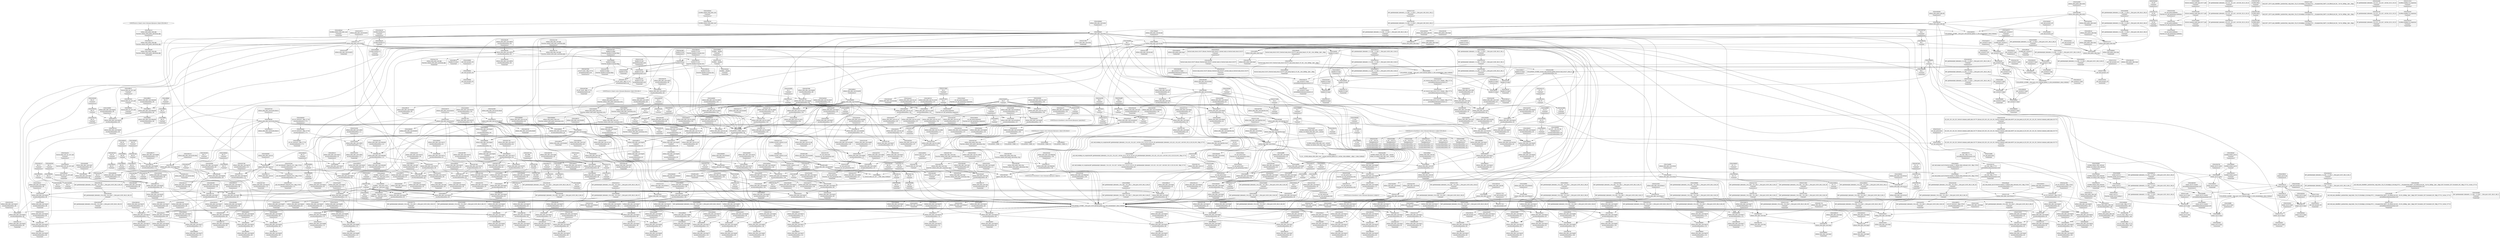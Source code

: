 digraph {
	CE0x5493ce0 [shape=record,shape=Mrecord,label="{CE0x5493ce0|selinux_xfrm_alloc_user:tmp27|security/selinux/xfrm.c,89|*SummSink*}"]
	CE0x54a3760 [shape=record,shape=Mrecord,label="{CE0x54a3760|selinux_xfrm_alloc_user:if.end|*SummSource*}"]
	CE0x5504060 [shape=record,shape=Mrecord,label="{CE0x5504060|get_current227:tmp2|*SummSink*}"]
	CE0x54897f0 [shape=record,shape=Mrecord,label="{CE0x54897f0|selinux_xfrm_alloc_user:tmp33|security/selinux/xfrm.c,90|*SummSource*}"]
	CE0x55048c0 [shape=record,shape=Mrecord,label="{CE0x55048c0|get_current227:tmp}"]
	CE0x550af50 [shape=record,shape=Mrecord,label="{CE0x550af50|kmalloc222:call|include/linux/slab.h,429}"]
	CE0x54b2930 [shape=record,shape=Mrecord,label="{CE0x54b2930|i64_17|*Constant*|*SummSource*}"]
	CE0x55653e0 [shape=record,shape=Mrecord,label="{CE0x55653e0|_ret_void,_!dbg_!27715|./arch/x86/include/asm/atomic.h,94|*SummSink*}"]
	CE0x5572050 [shape=record,shape=Mrecord,label="{CE0x5572050|_call_void_mcount()_#3}"]
	CE0x5569900 [shape=record,shape=Mrecord,label="{CE0x5569900|selinux_xfrm_alloc_user:tmp78|security/selinux/xfrm.c,123}"]
	CE0x548dc40 [shape=record,shape=Mrecord,label="{CE0x548dc40|GLOBAL:__llvm_gcov_ctr20|Global_var:__llvm_gcov_ctr20|*SummSink*}"]
	CE0x5494ba0 [shape=record,shape=Mrecord,label="{CE0x5494ba0|i64_5|*Constant*}"]
	CE0x55689f0 [shape=record,shape=Mrecord,label="{CE0x55689f0|selinux_xfrm_alloc_user:retval.0|*SummSink*}"]
	CE0x54b7840 [shape=record,shape=Mrecord,label="{CE0x54b7840|selinux_xfrm_alloc_user:conv18|security/selinux/xfrm.c,95|*SummSink*}"]
	CE0x549e360 [shape=record,shape=Mrecord,label="{CE0x549e360|selinux_xfrm_alloc_user:tmp24|security/selinux/xfrm.c,89}"]
	CE0x54ff500 [shape=record,shape=Mrecord,label="{CE0x54ff500|%struct.xfrm_sec_ctx*_null|*Constant*|*SummSink*}"]
	CE0x555aef0 [shape=record,shape=Mrecord,label="{CE0x555aef0|selinux_xfrm_alloc_user:tmp68|security/selinux/xfrm.c,113}"]
	CE0x54f6e00 [shape=record,shape=Mrecord,label="{CE0x54f6e00|selinux_xfrm_alloc_user:tmp60|security/selinux/xfrm.c,108|*SummSink*}"]
	CE0x548d640 [shape=record,shape=Mrecord,label="{CE0x548d640|i64_15|*Constant*|*SummSource*}"]
	CE0x5567820 [shape=record,shape=Mrecord,label="{CE0x5567820|_call_void_kfree(i8*_%tmp76)_#10,_!dbg_!27813|security/selinux/xfrm.c,121}"]
	CE0x5508c50 [shape=record,shape=Mrecord,label="{CE0x5508c50|i8_1|*Constant*|*SummSink*}"]
	CE0x548dbd0 [shape=record,shape=Mrecord,label="{CE0x548dbd0|GLOBAL:__llvm_gcov_ctr20|Global_var:__llvm_gcov_ctr20}"]
	CE0x5481690 [shape=record,shape=Mrecord,label="{CE0x5481690|selinux_xfrm_policy_alloc:entry}"]
	CE0x54a2d60 [shape=record,shape=Mrecord,label="{CE0x54a2d60|COLLAPSED:_GCMRE_current_task_external_global_%struct.task_struct*:_elem_0::|security/selinux/xfrm.c,85}"]
	CE0x549f6d0 [shape=record,shape=Mrecord,label="{CE0x549f6d0|selinux_xfrm_alloc_user:land.lhs.true2}"]
	CE0x54e6860 [shape=record,shape=Mrecord,label="{CE0x54e6860|selinux_xfrm_alloc_user:ctx_doi29|security/selinux/xfrm.c,102|*SummSource*}"]
	CE0x5564bb0 [shape=record,shape=Mrecord,label="{CE0x5564bb0|GLOBAL:selinux_xfrm_refcount|Global_var:selinux_xfrm_refcount|*SummSource*}"]
	CE0x5513610 [shape=record,shape=Mrecord,label="{CE0x5513610|selinux_xfrm_alloc_user:tmp41|security/selinux/xfrm.c,92|*SummSource*}"]
	CE0x555c020 [shape=record,shape=Mrecord,label="{CE0x555c020|i64*_getelementptr_inbounds_(_34_x_i64_,_34_x_i64_*___llvm_gcov_ctr20,_i64_0,_i64_30)|*Constant*|*SummSink*}"]
	CE0x54bded0 [shape=record,shape=Mrecord,label="{CE0x54bded0|selinux_xfrm_alloc_user:if.then47|*SummSink*}"]
	CE0x54b0350 [shape=record,shape=Mrecord,label="{CE0x54b0350|i32_1|*Constant*}"]
	CE0x54efb70 [shape=record,shape=Mrecord,label="{CE0x54efb70|selinux_xfrm_alloc_user:tmp35|*LoadInst*|security/selinux/xfrm.c,91}"]
	CE0x54b66d0 [shape=record,shape=Mrecord,label="{CE0x54b66d0|selinux_xfrm_alloc_user:ctx_len|security/selinux/xfrm.c,94|*SummSource*}"]
	CE0x5508920 [shape=record,shape=Mrecord,label="{CE0x5508920|kmalloc222:tmp|*SummSource*}"]
	CE0x54967e0 [shape=record,shape=Mrecord,label="{CE0x54967e0|selinux_xfrm_alloc_user:ctx_str39|security/selinux/xfrm.c,107|*SummSource*}"]
	CE0x547bac0 [shape=record,shape=Mrecord,label="{CE0x547bac0|i64_3|*Constant*}"]
	CE0x550adf0 [shape=record,shape=Mrecord,label="{CE0x550adf0|i64_2|*Constant*|*SummSource*}"]
	CE0x550f110 [shape=record,shape=Mrecord,label="{CE0x550f110|atomic_inc221:bb|*SummSink*}"]
	CE0x54989e0 [shape=record,shape=Mrecord,label="{CE0x54989e0|selinux_xfrm_alloc_user:tmp1|*SummSink*}"]
	CE0x5565ca0 [shape=record,shape=Mrecord,label="{CE0x5565ca0|i64*_getelementptr_inbounds_(_34_x_i64_,_34_x_i64_*___llvm_gcov_ctr20,_i64_0,_i64_32)|*Constant*|*SummSource*}"]
	CE0x55147d0 [shape=record,shape=Mrecord,label="{CE0x55147d0|i64*_getelementptr_inbounds_(_34_x_i64_,_34_x_i64_*___llvm_gcov_ctr20,_i64_0,_i64_9)|*Constant*|*SummSource*}"]
	CE0x5499830 [shape=record,shape=Mrecord,label="{CE0x5499830|selinux_xfrm_alloc_user:add|security/selinux/xfrm.c,98|*SummSink*}"]
	CE0x54b2cc0 [shape=record,shape=Mrecord,label="{CE0x54b2cc0|selinux_xfrm_alloc_user:tmp36|security/selinux/xfrm.c,89|*SummSink*}"]
	CE0x5505670 [shape=record,shape=Mrecord,label="{CE0x5505670|selinux_xfrm_alloc_user:tmp30|*LoadInst*|security/selinux/xfrm.c,90}"]
	CE0x5507ce0 [shape=record,shape=Mrecord,label="{CE0x5507ce0|selinux_xfrm_alloc_user:tmp11|security/selinux/xfrm.c,85}"]
	CE0x54873c0 [shape=record,shape=Mrecord,label="{CE0x54873c0|i64_1|*Constant*|*SummSource*}"]
	CE0x54af3a0 [shape=record,shape=Mrecord,label="{CE0x54af3a0|selinux_xfrm_alloc_user:tmp29|security/selinux/xfrm.c,89}"]
	CE0x54ecc30 [shape=record,shape=Mrecord,label="{CE0x54ecc30|i32_85|*Constant*}"]
	CE0x54b6af0 [shape=record,shape=Mrecord,label="{CE0x54b6af0|selinux_xfrm_alloc_user:tmp42|*LoadInst*|security/selinux/xfrm.c,94|*SummSource*}"]
	CE0x550a3a0 [shape=record,shape=Mrecord,label="{CE0x550a3a0|selinux_xfrm_alloc_user:tmp14|security/selinux/xfrm.c,85|*SummSink*}"]
	CE0x70a4fd0 [shape=record,shape=Mrecord,label="{CE0x70a4fd0|selinux_xfrm_alloc_user:return|*SummSource*}"]
	CE0x54faaa0 [shape=record,shape=Mrecord,label="{CE0x54faaa0|_call_void_atomic_inc221(%struct.atomic_t*_selinux_xfrm_refcount)_#10,_!dbg_!27810|security/selinux/xfrm.c,117|*SummSink*}"]
	CE0x54ac800 [shape=record,shape=Mrecord,label="{CE0x54ac800|selinux_xfrm_alloc_user:lor.lhs.false8|*SummSource*}"]
	CE0x54c4b30 [shape=record,shape=Mrecord,label="{CE0x54c4b30|selinux_xfrm_alloc_user:if.then21}"]
	CE0x5513c50 [shape=record,shape=Mrecord,label="{CE0x5513c50|i32_4|*Constant*|*SummSink*}"]
	CE0x549c980 [shape=record,shape=Mrecord,label="{CE0x549c980|i64_26|*Constant*|*SummSink*}"]
	CE0x54f0390 [shape=record,shape=Mrecord,label="{CE0x54f0390|selinux_xfrm_alloc_user:conv12|security/selinux/xfrm.c,91}"]
	CE0x550ec70 [shape=record,shape=Mrecord,label="{CE0x550ec70|selinux_xfrm_alloc_user:call|security/selinux/xfrm.c,85|*SummSource*}"]
	CE0x55560a0 [shape=record,shape=Mrecord,label="{CE0x55560a0|avc_has_perm:tclass|Function::avc_has_perm&Arg::tclass::|*SummSource*}"]
	CE0x54a22b0 [shape=record,shape=Mrecord,label="{CE0x54a22b0|selinux_xfrm_alloc_user:tmp18|security/selinux/xfrm.c,85}"]
	CE0x5509ac0 [shape=record,shape=Mrecord,label="{CE0x5509ac0|selinux_xfrm_alloc_user:tmp6|security/selinux/xfrm.c,85|*SummSink*}"]
	CE0x54a7870 [shape=record,shape=Mrecord,label="{CE0x54a7870|selinux_xfrm_alloc_user:call40|security/selinux/xfrm.c,107|*SummSink*}"]
	CE0x550dbc0 [shape=record,shape=Mrecord,label="{CE0x550dbc0|i64*_getelementptr_inbounds_(_34_x_i64_,_34_x_i64_*___llvm_gcov_ctr20,_i64_0,_i64_8)|*Constant*|*SummSource*}"]
	CE0x549ebf0 [shape=record,shape=Mrecord,label="{CE0x549ebf0|selinux_xfrm_alloc_user:security|security/selinux/xfrm.c,85|*SummSource*}"]
	CE0x5565ea0 [shape=record,shape=Mrecord,label="{CE0x5565ea0|i64*_getelementptr_inbounds_(_34_x_i64_,_34_x_i64_*___llvm_gcov_ctr20,_i64_0,_i64_32)|*Constant*|*SummSink*}"]
	CE0x5505830 [shape=record,shape=Mrecord,label="{CE0x5505830|selinux_xfrm_alloc_user:tmp30|*LoadInst*|security/selinux/xfrm.c,90|*SummSource*}"]
	CE0x5556900 [shape=record,shape=Mrecord,label="{CE0x5556900|%struct.common_audit_data.1017*_null|*Constant*|*SummSink*}"]
	CE0x550eb90 [shape=record,shape=Mrecord,label="{CE0x550eb90|i64*_getelementptr_inbounds_(_2_x_i64_,_2_x_i64_*___llvm_gcov_ctr21,_i64_0,_i64_0)|*Constant*|*SummSource*}"]
	CE0x5566110 [shape=record,shape=Mrecord,label="{CE0x5566110|selinux_xfrm_alloc_user:tmp74|security/selinux/xfrm.c,121}"]
	CE0x54a9830 [shape=record,shape=Mrecord,label="{CE0x54a9830|i32_22|*Constant*|*SummSink*}"]
	CE0x550e710 [shape=record,shape=Mrecord,label="{CE0x550e710|i8*_getelementptr_inbounds_(_45_x_i8_,_45_x_i8_*_.str1245,_i32_0,_i32_0)|*Constant*}"]
	CE0x5507380 [shape=record,shape=Mrecord,label="{CE0x5507380|i64_0|*Constant*}"]
	CE0x54b6cb0 [shape=record,shape=Mrecord,label="{CE0x54b6cb0|selinux_xfrm_alloc_user:tmp42|*LoadInst*|security/selinux/xfrm.c,94|*SummSink*}"]
	CE0x550c880 [shape=record,shape=Mrecord,label="{CE0x550c880|selinux_xfrm_alloc_user:tmp22|security/selinux/xfrm.c,89}"]
	CE0x5501550 [shape=record,shape=Mrecord,label="{CE0x5501550|selinux_xfrm_alloc_user:tmp53|security/selinux/xfrm.c,99|*SummSource*}"]
	CE0x54adfc0 [shape=record,shape=Mrecord,label="{CE0x54adfc0|selinux_xfrm_alloc_user:tmp24|security/selinux/xfrm.c,89|*SummSink*}"]
	CE0x54a9f80 [shape=record,shape=Mrecord,label="{CE0x54a9f80|selinux_xfrm_alloc_user:tmp8|security/selinux/xfrm.c,85}"]
	CE0x54faf20 [shape=record,shape=Mrecord,label="{CE0x54faf20|_call_void_atomic_inc221(%struct.atomic_t*_selinux_xfrm_refcount)_#10,_!dbg_!27810|security/selinux/xfrm.c,117|*SummSource*}"]
	CE0x54b1c60 [shape=record,shape=Mrecord,label="{CE0x54b1c60|i32_3|*Constant*|*SummSink*}"]
	CE0x5500330 [shape=record,shape=Mrecord,label="{CE0x5500330|i64_23|*Constant*}"]
	CE0x5569300 [shape=record,shape=Mrecord,label="{CE0x5569300|selinux_xfrm_alloc_user:tmp77|security/selinux/xfrm.c,123}"]
	CE0x5503e60 [shape=record,shape=Mrecord,label="{CE0x5503e60|_call_void_mcount()_#3|*SummSource*}"]
	CE0x54b8560 [shape=record,shape=Mrecord,label="{CE0x54b8560|i64*_getelementptr_inbounds_(_2_x_i64_,_2_x_i64_*___llvm_gcov_ctr22,_i64_0,_i64_0)|*Constant*|*SummSink*}"]
	"CONST[source:0(mediator),value:0(static)][purpose:{operation}]"
	CE0x547c5d0 [shape=record,shape=Mrecord,label="{CE0x547c5d0|selinux_xfrm_alloc_user:land.lhs.true2|*SummSource*}"]
	CE0x5497c80 [shape=record,shape=Mrecord,label="{CE0x5497c80|selinux_xfrm_alloc_user:tmp49|security/selinux/xfrm.c,98}"]
	CE0x54b4d70 [shape=record,shape=Mrecord,label="{CE0x54b4d70|selinux_xfrm_alloc_user:lor.lhs.false8}"]
	CE0x54898b0 [shape=record,shape=Mrecord,label="{CE0x54898b0|selinux_xfrm_alloc_user:tmp33|security/selinux/xfrm.c,90|*SummSink*}"]
	CE0x550c9d0 [shape=record,shape=Mrecord,label="{CE0x550c9d0|selinux_xfrm_alloc_user:tmp22|security/selinux/xfrm.c,89|*SummSource*}"]
	CE0x54fc490 [shape=record,shape=Mrecord,label="{CE0x54fc490|i64*_getelementptr_inbounds_(_34_x_i64_,_34_x_i64_*___llvm_gcov_ctr20,_i64_0,_i64_31)|*Constant*}"]
	CE0x73b9990 [shape=record,shape=Mrecord,label="{CE0x73b9990|selinux_xfrm_alloc_user:do.end}"]
	CE0x5551840 [shape=record,shape=Mrecord,label="{CE0x5551840|selinux_xfrm_alloc_user:sid|security/selinux/xfrm.c,111|*SummSink*}"]
	CE0x548caf0 [shape=record,shape=Mrecord,label="{CE0x548caf0|selinux_xfrm_alloc_user:cmp|security/selinux/xfrm.c,89}"]
	CE0x54e7720 [shape=record,shape=Mrecord,label="{CE0x54e7720|selinux_xfrm_alloc_user:ctx_alg30|security/selinux/xfrm.c,103|*SummSink*}"]
	CE0x5507310 [shape=record,shape=Mrecord,label="{CE0x5507310|selinux_xfrm_alloc_user:tmp4|security/selinux/xfrm.c,85|*SummSource*}"]
	CE0x54f8700 [shape=record,shape=Mrecord,label="{CE0x54f8700|selinux_xfrm_alloc_user:tmp63|security/selinux/xfrm.c,109|*SummSink*}"]
	CE0x5502250 [shape=record,shape=Mrecord,label="{CE0x5502250|kmalloc222:tmp1|*SummSink*}"]
	CE0x54f3f60 [shape=record,shape=Mrecord,label="{CE0x54f3f60|selinux_xfrm_alloc_user:arraydecay|security/selinux/xfrm.c,107|*SummSource*}"]
	CE0x54ca610 [shape=record,shape=Mrecord,label="{CE0x54ca610|selinux_xfrm_alloc_user:conv23|security/selinux/xfrm.c,98|*SummSink*}"]
	CE0x549ac40 [shape=record,shape=Mrecord,label="{CE0x549ac40|GLOBAL:kmalloc222|*Constant*|*SummSource*}"]
	CE0x54a55f0 [shape=record,shape=Mrecord,label="{CE0x54a55f0|i64_3|*Constant*|*SummSource*}"]
	CE0x54a3820 [shape=record,shape=Mrecord,label="{CE0x54a3820|selinux_xfrm_alloc_user:if.end|*SummSink*}"]
	CE0x550ea70 [shape=record,shape=Mrecord,label="{CE0x550ea70|get_current227:tmp|*SummSource*}"]
	CE0x549a280 [shape=record,shape=Mrecord,label="{CE0x549a280|selinux_xfrm_alloc_user:add24|security/selinux/xfrm.c,98}"]
	CE0x54f3370 [shape=record,shape=Mrecord,label="{CE0x54f3370|selinux_xfrm_alloc_user:ctx_str39|security/selinux/xfrm.c,107|*SummSink*}"]
	CE0x557c390 [shape=record,shape=Mrecord,label="{CE0x557c390|COLLAPSED:_GCMRE___llvm_gcov_ctr22_internal_global_2_x_i64_zeroinitializer:_elem_0:default:}"]
	CE0x5502b80 [shape=record,shape=Mrecord,label="{CE0x5502b80|i32_2|*Constant*|*SummSource*}"]
	CE0x55688e0 [shape=record,shape=Mrecord,label="{CE0x55688e0|selinux_xfrm_alloc_user:retval.0|*SummSource*}"]
	CE0x54861e0 [shape=record,shape=Mrecord,label="{CE0x54861e0|selinux_xfrm_policy_alloc:tmp|*SummSource*}"]
	CE0x54aa8b0 [shape=record,shape=Mrecord,label="{CE0x54aa8b0|_call_void_mcount()_#3}"]
	CE0x556bff0 [shape=record,shape=Mrecord,label="{CE0x556bff0|atomic_inc221:tmp1|*SummSource*}"]
	CE0x54a7cf0 [shape=record,shape=Mrecord,label="{CE0x54a7cf0|GLOBAL:security_context_to_sid|*Constant*|*SummSink*}"]
	CE0x549dd90 [shape=record,shape=Mrecord,label="{CE0x549dd90|selinux_xfrm_alloc_user:tmp21|security/selinux/xfrm.c,85|*SummSource*}"]
	CE0x54f2b90 [shape=record,shape=Mrecord,label="{CE0x54f2b90|selinux_xfrm_alloc_user:arrayidx38|security/selinux/xfrm.c,106|*SummSource*}"]
	CE0x5484910 [shape=record,shape=Mrecord,label="{CE0x5484910|selinux_xfrm_alloc_user:err}"]
	CE0x5489dd0 [shape=record,shape=Mrecord,label="{CE0x5489dd0|selinux_xfrm_alloc_user:entry|*SummSource*}"]
	CE0x54fcc60 [shape=record,shape=Mrecord,label="{CE0x54fcc60|selinux_xfrm_alloc_user:tmp72|security/selinux/xfrm.c,116|*SummSource*}"]
	CE0x5492920 [shape=record,shape=Mrecord,label="{CE0x5492920|i64*_getelementptr_inbounds_(_2_x_i64_,_2_x_i64_*___llvm_gcov_ctr21,_i64_0,_i64_1)|*Constant*|*SummSource*}"]
	CE0x5493c20 [shape=record,shape=Mrecord,label="{CE0x5493c20|selinux_xfrm_alloc_user:tmp27|security/selinux/xfrm.c,89|*SummSource*}"]
	CE0x54b7d40 [shape=record,shape=Mrecord,label="{CE0x54b7d40|i64_4096|*Constant*|*SummSink*}"]
	CE0x5485d10 [shape=record,shape=Mrecord,label="{CE0x5485d10|selinux_xfrm_alloc_user:tmp3|*SummSource*}"]
	CE0x55099d0 [shape=record,shape=Mrecord,label="{CE0x55099d0|_call_void_mcount()_#3|*SummSink*}"]
	CE0x549bdb0 [shape=record,shape=Mrecord,label="{CE0x549bdb0|%struct.task_struct.1015*_(%struct.task_struct.1015**)*_asm_movq_%gs:$_1:P_,$0_,_r,im,_dirflag_,_fpsr_,_flags_|*SummSink*}"]
	CE0x54c1540 [shape=record,shape=Mrecord,label="{CE0x54c1540|selinux_xfrm_alloc_user:if.end}"]
	CE0x5488400 [shape=record,shape=Mrecord,label="{CE0x5488400|i64*_getelementptr_inbounds_(_34_x_i64_,_34_x_i64_*___llvm_gcov_ctr20,_i64_0,_i64_1)|*Constant*}"]
	CE0x54a0e90 [shape=record,shape=Mrecord,label="{CE0x54a0e90|selinux_xfrm_alloc_user:tmp14|security/selinux/xfrm.c,85}"]
	CE0x54bb3f0 [shape=record,shape=Mrecord,label="{CE0x54bb3f0|selinux_xfrm_alloc_user:tmp45|security/selinux/xfrm.c,95|*SummSource*}"]
	CE0x54e9440 [shape=record,shape=Mrecord,label="{CE0x54e9440|selinux_xfrm_alloc_user:ctx_len32|security/selinux/xfrm.c,104|*SummSource*}"]
	CE0x549ccc0 [shape=record,shape=Mrecord,label="{CE0x549ccc0|i64_25|*Constant*}"]
	CE0x54f8fa0 [shape=record,shape=Mrecord,label="{CE0x54f8fa0|selinux_xfrm_alloc_user:sid|security/selinux/xfrm.c,111|*SummSource*}"]
	CE0x55564e0 [shape=record,shape=Mrecord,label="{CE0x55564e0|avc_has_perm:requested|Function::avc_has_perm&Arg::requested::|*SummSource*}"]
	CE0x5489270 [shape=record,shape=Mrecord,label="{CE0x5489270|selinux_xfrm_alloc_user:tmp66|security/selinux/xfrm.c,113|*SummSource*}"]
	CE0x54fb4e0 [shape=record,shape=Mrecord,label="{CE0x54fb4e0|selinux_xfrm_alloc_user:tmp70|security/selinux/xfrm.c,114|*SummSource*}"]
	"CONST[source:0(mediator),value:2(dynamic)][purpose:{subject}][SrcIdx:3]"
	CE0x55088b0 [shape=record,shape=Mrecord,label="{CE0x55088b0|COLLAPSED:_GCMRE___llvm_gcov_ctr26_internal_global_2_x_i64_zeroinitializer:_elem_0:default:}"]
	"CONST[source:0(mediator),value:2(dynamic)][purpose:{subject}]"
	CE0x549b0c0 [shape=record,shape=Mrecord,label="{CE0x549b0c0|kmalloc222:entry|*SummSource*}"]
	CE0x54ae400 [shape=record,shape=Mrecord,label="{CE0x54ae400|selinux_xfrm_alloc_user:tmp25|security/selinux/xfrm.c,89|*SummSource*}"]
	CE0x5513b20 [shape=record,shape=Mrecord,label="{CE0x5513b20|i32_4|*Constant*}"]
	CE0x5510570 [shape=record,shape=Mrecord,label="{CE0x5510570|selinux_xfrm_alloc_user:tmp16|security/selinux/xfrm.c,85|*SummSink*}"]
	CE0x54a1610 [shape=record,shape=Mrecord,label="{CE0x54a1610|i32_78|*Constant*}"]
	CE0x5554350 [shape=record,shape=Mrecord,label="{CE0x5554350|selinux_xfrm_alloc_user:call45|security/selinux/xfrm.c,111|*SummSink*}"]
	CE0x54c0250 [shape=record,shape=Mrecord,label="{CE0x54c0250|selinux_xfrm_alloc_user:if.then27}"]
	CE0x54fb470 [shape=record,shape=Mrecord,label="{CE0x54fb470|selinux_xfrm_alloc_user:tmp70|security/selinux/xfrm.c,114}"]
	CE0x5514230 [shape=record,shape=Mrecord,label="{CE0x5514230|kmalloc222:call|include/linux/slab.h,429|*SummSink*}"]
	CE0x547cfb0 [shape=record,shape=Mrecord,label="{CE0x547cfb0|selinux_xfrm_alloc_user:entry|*SummSink*}"]
	CE0x549b980 [shape=record,shape=Mrecord,label="{CE0x549b980|selinux_xfrm_alloc_user:tmp47|security/selinux/xfrm.c,96}"]
	CE0x54e89f0 [shape=record,shape=Mrecord,label="{CE0x54e89f0|selinux_xfrm_alloc_user:tmp55|security/selinux/xfrm.c,100|*SummSource*}"]
	CE0x54a9520 [shape=record,shape=Mrecord,label="{CE0x54a9520|selinux_xfrm_alloc_user:tmp19|security/selinux/xfrm.c,85|*SummSink*}"]
	CE0x5501ef0 [shape=record,shape=Mrecord,label="{CE0x5501ef0|selinux_xfrm_alloc_user:tmp11|security/selinux/xfrm.c,85|*SummSink*}"]
	CE0x549eb80 [shape=record,shape=Mrecord,label="{CE0x549eb80|selinux_xfrm_alloc_user:security|security/selinux/xfrm.c,85}"]
	CE0x54ec0b0 [shape=record,shape=Mrecord,label="{CE0x54ec0b0|_call_void_lockdep_rcu_suspicious(i8*_getelementptr_inbounds_(_24_x_i8_,_24_x_i8_*_.str244,_i32_0,_i32_0),_i32_85,_i8*_getelementptr_inbounds_(_45_x_i8_,_45_x_i8_*_.str1245,_i32_0,_i32_0))_#10,_!dbg_!27731|security/selinux/xfrm.c,85|*SummSource*}"]
	CE0x54f2550 [shape=record,shape=Mrecord,label="{CE0x54f2550|selinux_xfrm_alloc_user:ctx_str37|security/selinux/xfrm.c,106}"]
	CE0x5569370 [shape=record,shape=Mrecord,label="{CE0x5569370|selinux_xfrm_alloc_user:tmp77|security/selinux/xfrm.c,123|*SummSource*}"]
	CE0x54a8dd0 [shape=record,shape=Mrecord,label="{CE0x54a8dd0|selinux_xfrm_alloc_user:cred|security/selinux/xfrm.c,85|*SummSink*}"]
	CE0x54ae130 [shape=record,shape=Mrecord,label="{CE0x54ae130|selinux_xfrm_alloc_user:tmp25|security/selinux/xfrm.c,89}"]
	CE0x5497710 [shape=record,shape=Mrecord,label="{CE0x5497710|_ret_i8*_%call,_!dbg_!27714|include/linux/slab.h,429}"]
	CE0x54e67a0 [shape=record,shape=Mrecord,label="{CE0x54e67a0|selinux_xfrm_alloc_user:ctx_doi29|security/selinux/xfrm.c,102}"]
	CE0x54a7fe0 [shape=record,shape=Mrecord,label="{CE0x54a7fe0|selinux_xfrm_alloc_user:tobool41|security/selinux/xfrm.c,108}"]
	CE0x54b1dd0 [shape=record,shape=Mrecord,label="{CE0x54b1dd0|selinux_xfrm_alloc_user:ctx_doi|security/selinux/xfrm.c,90|*SummSink*}"]
	CE0x54fbb70 [shape=record,shape=Mrecord,label="{CE0x54fbb70|selinux_xfrm_alloc_user:tmp71|security/selinux/xfrm.c,114|*SummSource*}"]
	CE0x549a7f0 [shape=record,shape=Mrecord,label="{CE0x549a7f0|selinux_xfrm_alloc_user:call25|security/selinux/xfrm.c,98|*SummSource*}"]
	CE0x5552ee0 [shape=record,shape=Mrecord,label="{CE0x5552ee0|selinux_xfrm_alloc_user:ctx_sid44|security/selinux/xfrm.c,111}"]
	CE0x54ed180 [shape=record,shape=Mrecord,label="{CE0x54ed180|selinux_xfrm_alloc_user:ctx_sid|security/selinux/xfrm.c,107|*SummSource*}"]
	CE0x54a35a0 [shape=record,shape=Mrecord,label="{CE0x54a35a0|_call_void_mcount()_#3|*SummSink*}"]
	CE0x54b5ef0 [shape=record,shape=Mrecord,label="{CE0x54b5ef0|selinux_xfrm_alloc_user:tmp27|security/selinux/xfrm.c,89}"]
	CE0x5504eb0 [shape=record,shape=Mrecord,label="{CE0x5504eb0|get_current227:tmp3}"]
	CE0x55017c0 [shape=record,shape=Mrecord,label="{CE0x55017c0|i64*_getelementptr_inbounds_(_34_x_i64_,_34_x_i64_*___llvm_gcov_ctr20,_i64_0,_i64_24)|*Constant*}"]
	CE0x55024f0 [shape=record,shape=Mrecord,label="{CE0x55024f0|selinux_xfrm_alloc_user:tmp34|security/selinux/xfrm.c,90|*SummSource*}"]
	CE0x54ae4c0 [shape=record,shape=Mrecord,label="{CE0x54ae4c0|selinux_xfrm_alloc_user:tmp25|security/selinux/xfrm.c,89|*SummSink*}"]
	CE0x5493840 [shape=record,shape=Mrecord,label="{CE0x5493840|selinux_xfrm_alloc_user:tmp26|security/selinux/xfrm.c,89|*SummSource*}"]
	CE0x54ff130 [shape=record,shape=Mrecord,label="{CE0x54ff130|selinux_xfrm_alloc_user:tmp49|security/selinux/xfrm.c,98|*SummSink*}"]
	CE0x54c5cb0 [shape=record,shape=Mrecord,label="{CE0x54c5cb0|selinux_xfrm_alloc_user:if.then21|*SummSink*}"]
	CE0x54b1430 [shape=record,shape=Mrecord,label="{CE0x54b1430|selinux_xfrm_alloc_user:tobool46|security/selinux/xfrm.c,113|*SummSource*}"]
	CE0x54ec120 [shape=record,shape=Mrecord,label="{CE0x54ec120|_call_void_lockdep_rcu_suspicious(i8*_getelementptr_inbounds_(_24_x_i8_,_24_x_i8_*_.str244,_i32_0,_i32_0),_i32_85,_i8*_getelementptr_inbounds_(_45_x_i8_,_45_x_i8_*_.str1245,_i32_0,_i32_0))_#10,_!dbg_!27731|security/selinux/xfrm.c,85|*SummSink*}"]
	CE0x54a21e0 [shape=record,shape=Mrecord,label="{CE0x54a21e0|selinux_xfrm_alloc_user:tmp17|security/selinux/xfrm.c,85|*SummSink*}"]
	CE0x5492ea0 [shape=record,shape=Mrecord,label="{CE0x5492ea0|selinux_xfrm_alloc_user:ctxp|Function::selinux_xfrm_alloc_user&Arg::ctxp::|*SummSink*}"]
	CE0x549a2f0 [shape=record,shape=Mrecord,label="{CE0x549a2f0|selinux_xfrm_alloc_user:add24|security/selinux/xfrm.c,98|*SummSource*}"]
	CE0x54ef700 [shape=record,shape=Mrecord,label="{CE0x54ef700|selinux_xfrm_alloc_user:call40|security/selinux/xfrm.c,107|*SummSource*}"]
	CE0x55674b0 [shape=record,shape=Mrecord,label="{CE0x55674b0|GLOBAL:kfree|*Constant*}"]
	CE0x54a6b30 [shape=record,shape=Mrecord,label="{CE0x54a6b30|i64*_getelementptr_inbounds_(_2_x_i64_,_2_x_i64_*___llvm_gcov_ctr6,_i64_0,_i64_1)|*Constant*|*SummSink*}"]
	CE0x5568590 [shape=record,shape=Mrecord,label="{CE0x5568590|i32_-12|*Constant*}"]
	CE0x5554700 [shape=record,shape=Mrecord,label="{CE0x5554700|i32_(i32,_i32,_i16,_i32,_%struct.common_audit_data.1017*)*_bitcast_(i32_(i32,_i32,_i16,_i32,_%struct.common_audit_data.495*)*_avc_has_perm_to_i32_(i32,_i32,_i16,_i32,_%struct.common_audit_data.1017*)*)|*Constant*|*SummSource*}"]
	CE0x54d58a0 [shape=record,shape=Mrecord,label="{CE0x54d58a0|atomic_inc221:tmp2|*SummSink*}"]
	CE0x54a01c0 [shape=record,shape=Mrecord,label="{CE0x54a01c0|selinux_xfrm_policy_alloc:call|security/selinux/xfrm.c,289|*SummSource*}"]
	CE0x550ec00 [shape=record,shape=Mrecord,label="{CE0x550ec00|selinux_xfrm_alloc_user:call|security/selinux/xfrm.c,85|*SummSink*}"]
	CE0x54b4d00 [shape=record,shape=Mrecord,label="{CE0x54b4d00|selinux_xfrm_alloc_user:err|*SummSource*}"]
	CE0x54fc770 [shape=record,shape=Mrecord,label="{CE0x54fc770|i64*_getelementptr_inbounds_(_34_x_i64_,_34_x_i64_*___llvm_gcov_ctr20,_i64_0,_i64_31)|*Constant*|*SummSink*}"]
	CE0x5490690 [shape=record,shape=Mrecord,label="{CE0x5490690|128:_i8*,_:_CR_128,136_|*MultipleSource*|security/selinux/xfrm.c,85|security/selinux/xfrm.c,85}"]
	CE0x54eb410 [shape=record,shape=Mrecord,label="{CE0x54eb410|selinux_xfrm_alloc_user:arrayidx|security/selinux/xfrm.c,105|*SummSink*}"]
	CE0x54f2680 [shape=record,shape=Mrecord,label="{CE0x54f2680|selinux_xfrm_alloc_user:ctx_str37|security/selinux/xfrm.c,106|*SummSource*}"]
	CE0x5567210 [shape=record,shape=Mrecord,label="{CE0x5567210|selinux_xfrm_alloc_user:tmp76|security/selinux/xfrm.c,121}"]
	CE0x54e8400 [shape=record,shape=Mrecord,label="{CE0x54e8400|selinux_xfrm_alloc_user:tmp54|security/selinux/xfrm.c,100|*SummSink*}"]
	CE0x54f93f0 [shape=record,shape=Mrecord,label="{CE0x54f93f0|selinux_xfrm_alloc_user:tmp73|security/selinux/xfrm.c,116}"]
	CE0x54f9650 [shape=record,shape=Mrecord,label="{CE0x54f9650|selinux_xfrm_alloc_user:tmp73|security/selinux/xfrm.c,116|*SummSink*}"]
	CE0x54e8060 [shape=record,shape=Mrecord,label="{CE0x54e8060|selinux_xfrm_alloc_user:conv31|security/selinux/xfrm.c,104}"]
	CE0x5567a50 [shape=record,shape=Mrecord,label="{CE0x5567a50|_call_void_kfree(i8*_%tmp76)_#10,_!dbg_!27813|security/selinux/xfrm.c,121|*SummSink*}"]
	CE0x54fccd0 [shape=record,shape=Mrecord,label="{CE0x54fccd0|selinux_xfrm_alloc_user:tmp72|security/selinux/xfrm.c,116|*SummSink*}"]
	CE0x549bcf0 [shape=record,shape=Mrecord,label="{CE0x549bcf0|%struct.task_struct.1015*_(%struct.task_struct.1015**)*_asm_movq_%gs:$_1:P_,$0_,_r,im,_dirflag_,_fpsr_,_flags_|*SummSource*}"]
	CE0x5553f20 [shape=record,shape=Mrecord,label="{CE0x5553f20|selinux_xfrm_alloc_user:tmp65|security/selinux/xfrm.c,111|*SummSink*}"]
	CE0x54b9b70 [shape=record,shape=Mrecord,label="{CE0x54b9b70|get_current227:tmp1}"]
	CE0x54f2cf0 [shape=record,shape=Mrecord,label="{CE0x54f2cf0|selinux_xfrm_alloc_user:arrayidx38|security/selinux/xfrm.c,106|*SummSink*}"]
	CE0x54b5cc0 [shape=record,shape=Mrecord,label="{CE0x54b5cc0|i64_13|*Constant*|*SummSource*}"]
	CE0x54935b0 [shape=record,shape=Mrecord,label="{CE0x54935b0|i64_12|*Constant*|*SummSource*}"]
	CE0x55096e0 [shape=record,shape=Mrecord,label="{CE0x55096e0|_call_void_mcount()_#3}"]
	CE0x54b61c0 [shape=record,shape=Mrecord,label="{CE0x54b61c0|i64*_getelementptr_inbounds_(_2_x_i64_,_2_x_i64_*___llvm_gcov_ctr22,_i64_0,_i64_0)|*Constant*|*SummSource*}"]
	CE0x54f0220 [shape=record,shape=Mrecord,label="{CE0x54f0220|selinux_xfrm_alloc_user:tmp35|*LoadInst*|security/selinux/xfrm.c,91|*SummSink*}"]
	CE0x548b400 [shape=record,shape=Mrecord,label="{CE0x548b400|selinux_xfrm_alloc_user:call4|security/selinux/xfrm.c,85}"]
	CE0x54e8930 [shape=record,shape=Mrecord,label="{CE0x54e8930|selinux_xfrm_alloc_user:tmp55|security/selinux/xfrm.c,100}"]
	CE0x5489380 [shape=record,shape=Mrecord,label="{CE0x5489380|selinux_xfrm_alloc_user:tmp66|security/selinux/xfrm.c,113|*SummSink*}"]
	CE0x5492b90 [shape=record,shape=Mrecord,label="{CE0x5492b90|selinux_xfrm_alloc_user:land.lhs.true}"]
	CE0x549de50 [shape=record,shape=Mrecord,label="{CE0x549de50|selinux_xfrm_alloc_user:tmp21|security/selinux/xfrm.c,85|*SummSink*}"]
	CE0x549dd20 [shape=record,shape=Mrecord,label="{CE0x549dd20|selinux_xfrm_alloc_user:tmp21|security/selinux/xfrm.c,85}"]
	CE0x55081a0 [shape=record,shape=Mrecord,label="{CE0x55081a0|kmalloc222:tmp3|*SummSink*}"]
	CE0x54a7320 [shape=record,shape=Mrecord,label="{CE0x54a7320|i64*_getelementptr_inbounds_(_34_x_i64_,_34_x_i64_*___llvm_gcov_ctr20,_i64_0,_i64_0)|*Constant*|*SummSource*}"]
	CE0x548a860 [shape=record,shape=Mrecord,label="{CE0x548a860|i64_1|*Constant*}"]
	CE0x549cdd0 [shape=record,shape=Mrecord,label="{CE0x549cdd0|i64_25|*Constant*|*SummSink*}"]
	CE0x54f94b0 [shape=record,shape=Mrecord,label="{CE0x54f94b0|selinux_xfrm_alloc_user:tmp73|security/selinux/xfrm.c,116|*SummSource*}"]
	CE0x55102c0 [shape=record,shape=Mrecord,label="{CE0x55102c0|_call_void_mcount()_#3|*SummSource*}"]
	CE0x54bae20 [shape=record,shape=Mrecord,label="{CE0x54bae20|selinux_xfrm_alloc_user:tmp44|security/selinux/xfrm.c,95|*SummSource*}"]
	CE0x54b0f80 [shape=record,shape=Mrecord,label="{CE0x54b0f80|selinux_xfrm_alloc_user:tobool46|security/selinux/xfrm.c,113|*SummSink*}"]
	CE0x54b3660 [shape=record,shape=Mrecord,label="{CE0x54b3660|selinux_xfrm_alloc_user:tmp38|security/selinux/xfrm.c,89|*SummSource*}"]
	CE0x5565a00 [shape=record,shape=Mrecord,label="{CE0x5565a00|i64*_getelementptr_inbounds_(_34_x_i64_,_34_x_i64_*___llvm_gcov_ctr20,_i64_0,_i64_32)|*Constant*}"]
	CE0x54b3150 [shape=record,shape=Mrecord,label="{CE0x54b3150|selinux_xfrm_alloc_user:tmp37|security/selinux/xfrm.c,89|*SummSink*}"]
	CE0x556bf80 [shape=record,shape=Mrecord,label="{CE0x556bf80|atomic_inc221:tmp1}"]
	CE0x55555f0 [shape=record,shape=Mrecord,label="{CE0x55555f0|avc_has_perm:tsid|Function::avc_has_perm&Arg::tsid::}"]
	CE0x54915c0 [shape=record,shape=Mrecord,label="{CE0x54915c0|COLLAPSED:_GCMRE___llvm_gcov_ctr20_internal_global_34_x_i64_zeroinitializer:_elem_0:default:}"]
	CE0x55018c0 [shape=record,shape=Mrecord,label="{CE0x55018c0|get_current227:tmp4|./arch/x86/include/asm/current.h,14|*SummSink*}"]
	CE0x548aa00 [shape=record,shape=Mrecord,label="{CE0x548aa00|selinux_xfrm_policy_alloc:gfp|Function::selinux_xfrm_policy_alloc&Arg::gfp::|*SummSink*}"]
	CE0x55548c0 [shape=record,shape=Mrecord,label="{CE0x55548c0|i32_(i32,_i32,_i16,_i32,_%struct.common_audit_data.1017*)*_bitcast_(i32_(i32,_i32,_i16,_i32,_%struct.common_audit_data.495*)*_avc_has_perm_to_i32_(i32,_i32,_i16,_i32,_%struct.common_audit_data.1017*)*)|*Constant*|*SummSink*}"]
	CE0x550a710 [shape=record,shape=Mrecord,label="{CE0x550a710|kmalloc222:tmp|*SummSink*}"]
	CE0x5507b40 [shape=record,shape=Mrecord,label="{CE0x5507b40|selinux_xfrm_alloc_user:tmp10|security/selinux/xfrm.c,85|*SummSource*}"]
	CE0x54bbb60 [shape=record,shape=Mrecord,label="{CE0x54bbb60|i64*_getelementptr_inbounds_(_34_x_i64_,_34_x_i64_*___llvm_gcov_ctr20,_i64_0,_i64_21)|*Constant*}"]
	CE0x54c3840 [shape=record,shape=Mrecord,label="{CE0x54c3840|selinux_xfrm_alloc_user:if.then27|*SummSink*}"]
	CE0x555b480 [shape=record,shape=Mrecord,label="{CE0x555b480|selinux_xfrm_alloc_user:tmp69|security/selinux/xfrm.c,113}"]
	CE0x5500500 [shape=record,shape=Mrecord,label="{CE0x5500500|selinux_xfrm_alloc_user:tmp51|security/selinux/xfrm.c,99}"]
	CE0x547bc10 [shape=record,shape=Mrecord,label="{CE0x547bc10|i64_3|*Constant*|*SummSink*}"]
	CE0x54b85f0 [shape=record,shape=Mrecord,label="{CE0x54b85f0|i64_15|*Constant*}"]
	CE0x5485f20 [shape=record,shape=Mrecord,label="{CE0x5485f20|COLLAPSED:_GCMRE___llvm_gcov_ctr6_internal_global_2_x_i64_zeroinitializer:_elem_0:default:}"]
	CE0x54a2100 [shape=record,shape=Mrecord,label="{CE0x54a2100|selinux_xfrm_alloc_user:tmp17|security/selinux/xfrm.c,85}"]
	CE0x55557f0 [shape=record,shape=Mrecord,label="{CE0x55557f0|avc_has_perm:tsid|Function::avc_has_perm&Arg::tsid::|*SummSource*}"]
	CE0x548df90 [shape=record,shape=Mrecord,label="{CE0x548df90|selinux_xfrm_alloc_user:if.then42|*SummSource*}"]
	CE0x5552d90 [shape=record,shape=Mrecord,label="{CE0x5552d90|selinux_xfrm_alloc_user:tmp64|security/selinux/xfrm.c,111|*SummSource*}"]
	CE0x55655d0 [shape=record,shape=Mrecord,label="{CE0x55655d0|selinux_xfrm_alloc_user:rc.0}"]
	CE0x55719b0 [shape=record,shape=Mrecord,label="{CE0x55719b0|_call_void_mcount()_#3}"]
	CE0x5505600 [shape=record,shape=Mrecord,label="{CE0x5505600|COLLAPSED:_CMRE:_elem_0::|security/selinux/xfrm.c,90}"]
	CE0x54ba6f0 [shape=record,shape=Mrecord,label="{CE0x54ba6f0|i64_20|*Constant*|*SummSink*}"]
	CE0x5567eb0 [shape=record,shape=Mrecord,label="{CE0x5567eb0|i32_-22|*Constant*|*SummSource*}"]
	CE0x54b2bf0 [shape=record,shape=Mrecord,label="{CE0x54b2bf0|selinux_xfrm_alloc_user:tmp36|security/selinux/xfrm.c,89|*SummSource*}"]
	CE0x55693e0 [shape=record,shape=Mrecord,label="{CE0x55693e0|selinux_xfrm_alloc_user:tmp77|security/selinux/xfrm.c,123|*SummSink*}"]
	CE0x54a18c0 [shape=record,shape=Mrecord,label="{CE0x54a18c0|_ret_%struct.task_struct.1015*_%tmp4,_!dbg_!27714|./arch/x86/include/asm/current.h,14|*SummSource*}"]
	CE0x556a9f0 [shape=record,shape=Mrecord,label="{CE0x556a9f0|atomic_inc221:counter|./arch/x86/include/asm/atomic.h,93}"]
	CE0x54ba820 [shape=record,shape=Mrecord,label="{CE0x54ba820|selinux_xfrm_alloc_user:tmp43|security/selinux/xfrm.c,95}"]
	CE0x54b9b00 [shape=record,shape=Mrecord,label="{CE0x54b9b00|i64_1|*Constant*}"]
	CE0x54f0060 [shape=record,shape=Mrecord,label="{CE0x54f0060|selinux_xfrm_alloc_user:tmp35|*LoadInst*|security/selinux/xfrm.c,91|*SummSource*}"]
	CE0x54b6a80 [shape=record,shape=Mrecord,label="{CE0x54b6a80|selinux_xfrm_alloc_user:tmp42|*LoadInst*|security/selinux/xfrm.c,94}"]
	CE0x556a3a0 [shape=record,shape=Mrecord,label="{CE0x556a3a0|get_current227:bb|*SummSource*}"]
	"CONST[source:0(mediator),value:2(dynamic)][purpose:{object}]"
	CE0x549c7c0 [shape=record,shape=Mrecord,label="{CE0x549c7c0|i64_26|*Constant*|*SummSource*}"]
	CE0x5503dc0 [shape=record,shape=Mrecord,label="{CE0x5503dc0|atomic_inc221:tmp3|*SummSink*}"]
	CE0x54858b0 [shape=record,shape=Mrecord,label="{CE0x54858b0|_ret_i32_%call,_!dbg_!27715|security/selinux/xfrm.c,289|*SummSink*}"]
	CE0x5494d30 [shape=record,shape=Mrecord,label="{CE0x5494d30|selinux_xfrm_alloc_user:tmp9|security/selinux/xfrm.c,85}"]
	CE0x54f41b0 [shape=record,shape=Mrecord,label="{CE0x54f41b0|selinux_xfrm_alloc_user:arraydecay|security/selinux/xfrm.c,107|*SummSink*}"]
	CE0x555b250 [shape=record,shape=Mrecord,label="{CE0x555b250|selinux_xfrm_alloc_user:tmp68|security/selinux/xfrm.c,113|*SummSource*}"]
	CE0x54b0920 [shape=record,shape=Mrecord,label="{CE0x54b0920|i64*_getelementptr_inbounds_(_2_x_i64_,_2_x_i64_*___llvm_gcov_ctr22,_i64_0,_i64_1)|*Constant*}"]
	CE0x5496e10 [shape=record,shape=Mrecord,label="{CE0x5496e10|selinux_xfrm_alloc_user:tmp5|security/selinux/xfrm.c,85|*SummSource*}"]
	CE0x55649a0 [shape=record,shape=Mrecord,label="{CE0x55649a0|GLOBAL:selinux_xfrm_refcount|Global_var:selinux_xfrm_refcount}"]
	CE0x55094c0 [shape=record,shape=Mrecord,label="{CE0x55094c0|selinux_xfrm_alloc_user:tmp13|security/selinux/xfrm.c,85}"]
	CE0x54b06a0 [shape=record,shape=Mrecord,label="{CE0x54b06a0|i32_1|*Constant*|*SummSink*}"]
	CE0x54b3300 [shape=record,shape=Mrecord,label="{CE0x54b3300|selinux_xfrm_alloc_user:tmp38|security/selinux/xfrm.c,89}"]
	CE0x54d36d0 [shape=record,shape=Mrecord,label="{CE0x54d36d0|atomic_inc221:tmp1|*SummSink*}"]
	CE0x5564d60 [shape=record,shape=Mrecord,label="{CE0x5564d60|atomic_inc221:v|Function::atomic_inc221&Arg::v::}"]
	CE0x54929f0 [shape=record,shape=Mrecord,label="{CE0x54929f0|selinux_xfrm_alloc_user:do.body}"]
	CE0x54b1290 [shape=record,shape=Mrecord,label="{CE0x54b1290|selinux_xfrm_alloc_user:tobool46|security/selinux/xfrm.c,113}"]
	CE0x54c6f60 [shape=record,shape=Mrecord,label="{CE0x54c6f60|selinux_xfrm_alloc_user:if.then42}"]
	CE0x54fc500 [shape=record,shape=Mrecord,label="{CE0x54fc500|i64*_getelementptr_inbounds_(_34_x_i64_,_34_x_i64_*___llvm_gcov_ctr20,_i64_0,_i64_31)|*Constant*|*SummSource*}"]
	CE0x54a80e0 [shape=record,shape=Mrecord,label="{CE0x54a80e0|selinux_xfrm_alloc_user:tobool41|security/selinux/xfrm.c,108|*SummSource*}"]
	CE0x54afdb0 [shape=record,shape=Mrecord,label="{CE0x54afdb0|selinux_xfrm_alloc_user:tmp30|*LoadInst*|security/selinux/xfrm.c,90|*SummSink*}"]
	CE0x54e8ee0 [shape=record,shape=Mrecord,label="{CE0x54e8ee0|selinux_xfrm_alloc_user:conv31|security/selinux/xfrm.c,104|*SummSink*}"]
	CE0x54bf0c0 [shape=record,shape=Mrecord,label="{CE0x54bf0c0|selinux_xfrm_alloc_user:if.end28|*SummSource*}"]
	CE0x55104b0 [shape=record,shape=Mrecord,label="{CE0x55104b0|selinux_xfrm_alloc_user:tmp16|security/selinux/xfrm.c,85|*SummSource*}"]
	CE0x54a3f00 [shape=record,shape=Mrecord,label="{CE0x54a3f00|selinux_xfrm_policy_alloc:entry|*SummSource*}"]
	CE0x550a510 [shape=record,shape=Mrecord,label="{CE0x550a510|i1_true|*Constant*}"]
	CE0x54941b0 [shape=record,shape=Mrecord,label="{CE0x54941b0|selinux_xfrm_alloc_user:tmp28|security/selinux/xfrm.c,89|*SummSource*}"]
	CE0x54b90c0 [shape=record,shape=Mrecord,label="{CE0x54b90c0|selinux_xfrm_alloc_user:tmp31|security/selinux/xfrm.c,90|*SummSource*}"]
	CE0x548d870 [shape=record,shape=Mrecord,label="{CE0x548d870|selinux_xfrm_alloc_user:tmp32|security/selinux/xfrm.c,90}"]
	CE0x5574390 [shape=record,shape=Mrecord,label="{CE0x5574390|i32_0|*Constant*}"]
	CE0x549ad90 [shape=record,shape=Mrecord,label="{CE0x549ad90|GLOBAL:kmalloc222|*Constant*|*SummSink*}"]
	CE0x54ccf30 [shape=record,shape=Mrecord,label="{CE0x54ccf30|atomic_inc221:tmp}"]
	CE0x54fa800 [shape=record,shape=Mrecord,label="{CE0x54fa800|COLLAPSED:_CMRE_4,8_}"]
	CE0x54f0ee0 [shape=record,shape=Mrecord,label="{CE0x54f0ee0|i64_16|*Constant*}"]
	CE0x5568140 [shape=record,shape=Mrecord,label="{CE0x5568140|i32_-22|*Constant*|*SummSink*}"]
	CE0x54ba200 [shape=record,shape=Mrecord,label="{CE0x54ba200|i64_19|*Constant*}"]
	CE0x54918e0 [shape=record,shape=Mrecord,label="{CE0x54918e0|selinux_xfrm_alloc_user:tobool1|security/selinux/xfrm.c,85|*SummSource*}"]
	CE0x54ffdd0 [shape=record,shape=Mrecord,label="{CE0x54ffdd0|i64_22|*Constant*|*SummSource*}"]
	CE0x54ff6a0 [shape=record,shape=Mrecord,label="{CE0x54ff6a0|i64_22|*Constant*}"]
	CE0x54a2c10 [shape=record,shape=Mrecord,label="{CE0x54a2c10|i32_78|*Constant*|*SummSource*}"]
	CE0x549e0d0 [shape=record,shape=Mrecord,label="{CE0x549e0d0|selinux_xfrm_alloc_user:tmp23|security/selinux/xfrm.c,89|*SummSource*}"]
	CE0x550c6d0 [shape=record,shape=Mrecord,label="{CE0x550c6d0|i64_10|*Constant*}"]
	CE0x54979b0 [shape=record,shape=Mrecord,label="{CE0x54979b0|_ret_i8*_%call,_!dbg_!27714|include/linux/slab.h,429|*SummSink*}"]
	CE0x5497b20 [shape=record,shape=Mrecord,label="{CE0x5497b20|%struct.xfrm_sec_ctx*_null|*Constant*}"]
	CE0x54a0c10 [shape=record,shape=Mrecord,label="{CE0x54a0c10|selinux_xfrm_policy_alloc:gfp|Function::selinux_xfrm_policy_alloc&Arg::gfp::|*SummSource*}"]
	CE0x54a3390 [shape=record,shape=Mrecord,label="{CE0x54a3390|_ret_i32_%call,_!dbg_!27715|security/selinux/xfrm.c,289}"]
	CE0x5501110 [shape=record,shape=Mrecord,label="{CE0x5501110|selinux_xfrm_alloc_user:tmp52|security/selinux/xfrm.c,99|*SummSink*}"]
	CE0x54e8390 [shape=record,shape=Mrecord,label="{CE0x54e8390|selinux_xfrm_alloc_user:tmp54|security/selinux/xfrm.c,100|*SummSource*}"]
	CE0x5567cb0 [shape=record,shape=Mrecord,label="{CE0x5567cb0|GLOBAL:kfree|*Constant*|*SummSource*}"]
	CE0x549b320 [shape=record,shape=Mrecord,label="{CE0x549b320|kmalloc222:size|Function::kmalloc222&Arg::size::}"]
	CE0x54b9530 [shape=record,shape=Mrecord,label="{CE0x54b9530|selinux_xfrm_alloc_user:tmp32|security/selinux/xfrm.c,90|*SummSource*}"]
	CE0x5512620 [shape=record,shape=Mrecord,label="{CE0x5512620|i64*_getelementptr_inbounds_(_34_x_i64_,_34_x_i64_*___llvm_gcov_ctr20,_i64_0,_i64_18)|*Constant*}"]
	CE0x548d9b0 [shape=record,shape=Mrecord,label="{CE0x548d9b0|i64_14|*Constant*}"]
	CE0x5567e40 [shape=record,shape=Mrecord,label="{CE0x5567e40|i32_-22|*Constant*}"]
	CE0x54ae630 [shape=record,shape=Mrecord,label="{CE0x54ae630|%struct.xfrm_user_sec_ctx*_null|*Constant*}"]
	CE0x54bb8f0 [shape=record,shape=Mrecord,label="{CE0x54bb8f0|selinux_xfrm_alloc_user:tmp46|security/selinux/xfrm.c,95|*SummSource*}"]
	CE0x550acb0 [shape=record,shape=Mrecord,label="{CE0x550acb0|i64_2|*Constant*}"]
	CE0x54f6d40 [shape=record,shape=Mrecord,label="{CE0x54f6d40|selinux_xfrm_alloc_user:tmp60|security/selinux/xfrm.c,108|*SummSource*}"]
	CE0x54a93f0 [shape=record,shape=Mrecord,label="{CE0x54a93f0|i32_22|*Constant*}"]
	CE0x54b29d0 [shape=record,shape=Mrecord,label="{CE0x54b29d0|i64_17|*Constant*|*SummSink*}"]
	CE0x5511730 [shape=record,shape=Mrecord,label="{CE0x5511730|_call_void_mcount()_#3|*SummSource*}"]
	CE0x54f9dc0 [shape=record,shape=Mrecord,label="{CE0x54f9dc0|0:_%struct.xfrm_sec_ctx*,_:_CME:_elem_0:default:}"]
	CE0x5492010 [shape=record,shape=Mrecord,label="{CE0x5492010|get_current227:tmp1|*SummSink*}"]
	CE0x54ec860 [shape=record,shape=Mrecord,label="{CE0x54ec860|kmalloc222:bb|*SummSource*}"]
	CE0x55020e0 [shape=record,shape=Mrecord,label="{CE0x55020e0|kmalloc222:tmp1|*SummSource*}"]
	CE0x5505280 [shape=record,shape=Mrecord,label="{CE0x5505280|selinux_xfrm_alloc_user:ctx_doi|security/selinux/xfrm.c,90|*SummSource*}"]
	CE0x55073f0 [shape=record,shape=Mrecord,label="{CE0x55073f0|selinux_xfrm_alloc_user:tmp4|security/selinux/xfrm.c,85|*SummSink*}"]
	CE0x54d5830 [shape=record,shape=Mrecord,label="{CE0x54d5830|atomic_inc221:tmp2|*SummSource*}"]
	CE0x54a3320 [shape=record,shape=Mrecord,label="{CE0x54a3320|_ret_i32_%retval.0,_!dbg_!27815|security/selinux/xfrm.c,123}"]
	CE0x5504570 [shape=record,shape=Mrecord,label="{CE0x5504570|get_current227:tmp4|./arch/x86/include/asm/current.h,14}"]
	CE0x54916c0 [shape=record,shape=Mrecord,label="{CE0x54916c0|selinux_xfrm_alloc_user:tmp}"]
	CE0x550f010 [shape=record,shape=Mrecord,label="{CE0x550f010|atomic_inc221:bb|*SummSource*}"]
	CE0x549fce0 [shape=record,shape=Mrecord,label="{CE0x549fce0|GLOBAL:get_current227|*Constant*|*SummSink*}"]
	CE0x5493e50 [shape=record,shape=Mrecord,label="{CE0x5493e50|selinux_xfrm_alloc_user:tmp28|security/selinux/xfrm.c,89}"]
	CE0x55717c0 [shape=record,shape=Mrecord,label="{CE0x55717c0|atomic_inc221:tmp3}"]
	CE0x5512c50 [shape=record,shape=Mrecord,label="{CE0x5512c50|i64*_getelementptr_inbounds_(_34_x_i64_,_34_x_i64_*___llvm_gcov_ctr20,_i64_0,_i64_18)|*Constant*|*SummSink*}"]
	CE0x5487f40 [shape=record,shape=Mrecord,label="{CE0x5487f40|selinux_xfrm_alloc_user:land.lhs.true|*SummSource*}"]
	CE0x550a780 [shape=record,shape=Mrecord,label="{CE0x550a780|kmalloc222:tmp1}"]
	CE0x54b3e50 [shape=record,shape=Mrecord,label="{CE0x54b3e50|get_current227:tmp1|*SummSource*}"]
	CE0x54a8270 [shape=record,shape=Mrecord,label="{CE0x54a8270|selinux_xfrm_alloc_user:tobool41|security/selinux/xfrm.c,108|*SummSink*}"]
	CE0x548a490 [shape=record,shape=Mrecord,label="{CE0x548a490|selinux_xfrm_policy_alloc:tmp1|*SummSource*}"]
	CE0x54aa0c0 [shape=record,shape=Mrecord,label="{CE0x54aa0c0|selinux_xfrm_alloc_user:uctx|Function::selinux_xfrm_alloc_user&Arg::uctx::|*SummSink*}"]
	CE0x5501280 [shape=record,shape=Mrecord,label="{CE0x5501280|selinux_xfrm_alloc_user:tmp53|security/selinux/xfrm.c,99}"]
	CE0x55532b0 [shape=record,shape=Mrecord,label="{CE0x55532b0|avc_has_perm:auditdata|Function::avc_has_perm&Arg::auditdata::|*SummSource*}"]
	CE0x54bb090 [shape=record,shape=Mrecord,label="{CE0x54bb090|selinux_xfrm_alloc_user:tmp45|security/selinux/xfrm.c,95}"]
	CE0x5508260 [shape=record,shape=Mrecord,label="{CE0x5508260|selinux_xfrm_alloc_user:tmp7|security/selinux/xfrm.c,85|*SummSource*}"]
	CE0x5486600 [shape=record,shape=Mrecord,label="{CE0x5486600|selinux_xfrm_policy_alloc:tmp|*SummSink*}"]
	CE0x549f970 [shape=record,shape=Mrecord,label="{CE0x549f970|_ret_i32_%retval.0,_!dbg_!27815|security/selinux/xfrm.c,123|*SummSink*}"]
	CE0x550df30 [shape=record,shape=Mrecord,label="{CE0x550df30|selinux_xfrm_alloc_user:tmp15|security/selinux/xfrm.c,85|*SummSource*}"]
	CE0x54a2170 [shape=record,shape=Mrecord,label="{CE0x54a2170|selinux_xfrm_alloc_user:tmp17|security/selinux/xfrm.c,85|*SummSource*}"]
	CE0x54ca550 [shape=record,shape=Mrecord,label="{CE0x54ca550|selinux_xfrm_alloc_user:conv23|security/selinux/xfrm.c,98|*SummSource*}"]
	CE0x5566c80 [shape=record,shape=Mrecord,label="{CE0x5566c80|selinux_xfrm_alloc_user:tmp75|security/selinux/xfrm.c,121}"]
	CE0x5486b80 [shape=record,shape=Mrecord,label="{CE0x5486b80|selinux_xfrm_alloc_user:entry}"]
	CE0x54ac8e0 [shape=record,shape=Mrecord,label="{CE0x54ac8e0|selinux_xfrm_alloc_user:return}"]
	CE0x5552a10 [shape=record,shape=Mrecord,label="{CE0x5552a10|4:_i32,_:_CR_16,20_|*MultipleSource*|security/selinux/xfrm.c,111|security/selinux/xfrm.c,85|security/selinux/xfrm.c,85}"]
	CE0x55106e0 [shape=record,shape=Mrecord,label="{CE0x55106e0|i8_1|*Constant*}"]
	CE0x5488e00 [shape=record,shape=Mrecord,label="{CE0x5488e00|selinux_xfrm_alloc_user:tmp67|security/selinux/xfrm.c,113}"]
	CE0x5480180 [shape=record,shape=Mrecord,label="{CE0x5480180|GLOBAL:selinux_xfrm_alloc_user|*Constant*}"]
	CE0x54b76f0 [shape=record,shape=Mrecord,label="{CE0x54b76f0|selinux_xfrm_alloc_user:conv18|security/selinux/xfrm.c,95|*SummSource*}"]
	CE0x54a1530 [shape=record,shape=Mrecord,label="{CE0x54a1530|get_current227:entry|*SummSink*}"]
	CE0x5555920 [shape=record,shape=Mrecord,label="{CE0x5555920|avc_has_perm:tsid|Function::avc_has_perm&Arg::tsid::|*SummSink*}"]
	CE0x555b9c0 [shape=record,shape=Mrecord,label="{CE0x555b9c0|i64*_getelementptr_inbounds_(_34_x_i64_,_34_x_i64_*___llvm_gcov_ctr20,_i64_0,_i64_30)|*Constant*}"]
	CE0x54b72e0 [shape=record,shape=Mrecord,label="{CE0x54b72e0|selinux_xfrm_alloc_user:conv17|security/selinux/xfrm.c,94|*SummSink*}"]
	CE0x548bc80 [shape=record,shape=Mrecord,label="{CE0x548bc80|selinux_xfrm_alloc_user:tmp20|security/selinux/xfrm.c,85|*SummSink*}"]
	CE0x54b0da0 [shape=record,shape=Mrecord,label="{CE0x54b0da0|_ret_i32_%retval.0,_!dbg_!27728|security/selinux/avc.c,775|*SummSink*}"]
	CE0x5509fa0 [shape=record,shape=Mrecord,label="{CE0x5509fa0|GLOBAL:__kmalloc|*Constant*|*SummSource*}"]
	CE0x5566d40 [shape=record,shape=Mrecord,label="{CE0x5566d40|selinux_xfrm_alloc_user:tmp75|security/selinux/xfrm.c,121|*SummSource*}"]
	CE0x5502320 [shape=record,shape=Mrecord,label="{CE0x5502320|i64*_getelementptr_inbounds_(_2_x_i64_,_2_x_i64_*___llvm_gcov_ctr26,_i64_0,_i64_1)|*Constant*}"]
	CE0x54f78a0 [shape=record,shape=Mrecord,label="{CE0x54f78a0|i64*_getelementptr_inbounds_(_34_x_i64_,_34_x_i64_*___llvm_gcov_ctr20,_i64_0,_i64_27)|*Constant*|*SummSource*}"]
	CE0x54cc960 [shape=record,shape=Mrecord,label="{CE0x54cc960|void_(i32*,_i32*)*_asm_sideeffect_.pushsection_.smp_locks,_22a_22_0A.balign_4_0A.long_671f_-_._0A.popsection_0A671:_0A_09lock_incl_$0_,_*m,*m,_dirflag_,_fpsr_,_flags_}"]
	CE0x5507230 [shape=record,shape=Mrecord,label="{CE0x5507230|i64_2|*Constant*|*SummSink*}"]
	CE0x5488fc0 [shape=record,shape=Mrecord,label="{CE0x5488fc0|i64_29|*Constant*}"]
	CE0x54e8ba0 [shape=record,shape=Mrecord,label="{CE0x54e8ba0|selinux_xfrm_alloc_user:tmp55|security/selinux/xfrm.c,100|*SummSink*}"]
	CE0x5507c00 [shape=record,shape=Mrecord,label="{CE0x5507c00|selinux_xfrm_alloc_user:tmp10|security/selinux/xfrm.c,85|*SummSink*}"]
	CE0x54f8490 [shape=record,shape=Mrecord,label="{CE0x54f8490|selinux_xfrm_alloc_user:tmp63|security/selinux/xfrm.c,109}"]
	CE0x54baa50 [shape=record,shape=Mrecord,label="{CE0x54baa50|selinux_xfrm_alloc_user:tmp43|security/selinux/xfrm.c,95|*SummSink*}"]
	CE0x54948a0 [shape=record,shape=Mrecord,label="{CE0x54948a0|selinux_xfrm_policy_alloc:uctx|Function::selinux_xfrm_policy_alloc&Arg::uctx::|*SummSink*}"]
	CE0x54cabc0 [shape=record,shape=Mrecord,label="{CE0x54cabc0|i64_8|*Constant*|*SummSource*}"]
	CE0x5504c60 [shape=record,shape=Mrecord,label="{CE0x5504c60|selinux_xfrm_alloc_user:tmp12|security/selinux/xfrm.c,85|*SummSource*}"]
	CE0x5506bc0 [shape=record,shape=Mrecord,label="{CE0x5506bc0|kmalloc222:tmp2|*SummSource*}"]
	CE0x54eb110 [shape=record,shape=Mrecord,label="{CE0x54eb110|selinux_xfrm_alloc_user:arrayidx|security/selinux/xfrm.c,105}"]
	CE0x54fbd20 [shape=record,shape=Mrecord,label="{CE0x54fbd20|selinux_xfrm_alloc_user:tmp71|security/selinux/xfrm.c,114|*SummSink*}"]
	CE0x55117a0 [shape=record,shape=Mrecord,label="{CE0x55117a0|_call_void_mcount()_#3}"]
	CE0x54f64a0 [shape=record,shape=Mrecord,label="{CE0x54f64a0|selinux_xfrm_alloc_user:tmp58|security/selinux/xfrm.c,108|*SummSink*}"]
	CE0x548cb90 [shape=record,shape=Mrecord,label="{CE0x548cb90|selinux_xfrm_alloc_user:cmp|security/selinux/xfrm.c,89|*SummSource*}"]
	CE0x54879f0 [shape=record,shape=Mrecord,label="{CE0x54879f0|selinux_xfrm_policy_alloc:ctxp|Function::selinux_xfrm_policy_alloc&Arg::ctxp::}"]
	CE0x5506da0 [shape=record,shape=Mrecord,label="{CE0x5506da0|i64*_getelementptr_inbounds_(_2_x_i64_,_2_x_i64_*___llvm_gcov_ctr26,_i64_0,_i64_1)|*Constant*|*SummSource*}"]
	CE0x548d050 [shape=record,shape=Mrecord,label="{CE0x548d050|selinux_xfrm_policy_alloc:tmp2|*SummSink*}"]
	CE0x5510330 [shape=record,shape=Mrecord,label="{CE0x5510330|_call_void_mcount()_#3|*SummSink*}"]
	CE0x548c9a0 [shape=record,shape=Mrecord,label="{CE0x548c9a0|i64_11|*Constant*}"]
	CE0x54890a0 [shape=record,shape=Mrecord,label="{CE0x54890a0|i64_29|*Constant*|*SummSink*}"]
	CE0x5500100 [shape=record,shape=Mrecord,label="{CE0x5500100|i64_23|*Constant*|*SummSink*}"]
	CE0x5508df0 [shape=record,shape=Mrecord,label="{CE0x5508df0|_call_void_lockdep_rcu_suspicious(i8*_getelementptr_inbounds_(_24_x_i8_,_24_x_i8_*_.str244,_i32_0,_i32_0),_i32_85,_i8*_getelementptr_inbounds_(_45_x_i8_,_45_x_i8_*_.str1245,_i32_0,_i32_0))_#10,_!dbg_!27731|security/selinux/xfrm.c,85}"]
	CE0x5501e30 [shape=record,shape=Mrecord,label="{CE0x5501e30|selinux_xfrm_alloc_user:tmp11|security/selinux/xfrm.c,85|*SummSource*}"]
	CE0x54e9d40 [shape=record,shape=Mrecord,label="{CE0x54e9d40|selinux_xfrm_alloc_user:conv34|security/selinux/xfrm.c,105|*SummSource*}"]
	CE0x54f0c20 [shape=record,shape=Mrecord,label="{CE0x54f0c20|selinux_xfrm_alloc_user:cmp13|security/selinux/xfrm.c,91|*SummSource*}"]
	CE0x54ff830 [shape=record,shape=Mrecord,label="{CE0x54ff830|selinux_xfrm_alloc_user:tobool26|security/selinux/xfrm.c,99}"]
	CE0x54e80d0 [shape=record,shape=Mrecord,label="{CE0x54e80d0|selinux_xfrm_alloc_user:conv31|security/selinux/xfrm.c,104|*SummSource*}"]
	CE0x54a7c20 [shape=record,shape=Mrecord,label="{CE0x54a7c20|GLOBAL:security_context_to_sid|*Constant*|*SummSource*}"]
	CE0x550f420 [shape=record,shape=Mrecord,label="{CE0x550f420|selinux_xfrm_alloc_user:tmp15|security/selinux/xfrm.c,85|*SummSink*}"]
	CE0x5497880 [shape=record,shape=Mrecord,label="{CE0x5497880|_ret_i8*_%call,_!dbg_!27714|include/linux/slab.h,429|*SummSource*}"]
	CE0x5491a10 [shape=record,shape=Mrecord,label="{CE0x5491a10|selinux_xfrm_alloc_user:tobool1|security/selinux/xfrm.c,85|*SummSink*}"]
	CE0x5513b90 [shape=record,shape=Mrecord,label="{CE0x5513b90|i32_4|*Constant*|*SummSource*}"]
	CE0x54fff90 [shape=record,shape=Mrecord,label="{CE0x54fff90|i64_22|*Constant*|*SummSink*}"]
	CE0x54d57c0 [shape=record,shape=Mrecord,label="{CE0x54d57c0|atomic_inc221:tmp2}"]
	CE0x5501050 [shape=record,shape=Mrecord,label="{CE0x5501050|selinux_xfrm_alloc_user:tmp52|security/selinux/xfrm.c,99|*SummSource*}"]
	CE0x550a1c0 [shape=record,shape=Mrecord,label="{CE0x550a1c0|atomic_inc221:bb}"]
	CE0x54b59f0 [shape=record,shape=Mrecord,label="{CE0x54b59f0|selinux_xfrm_alloc_user:cmp7|security/selinux/xfrm.c,89|*SummSource*}"]
	CE0x550dc30 [shape=record,shape=Mrecord,label="{CE0x550dc30|i64*_getelementptr_inbounds_(_34_x_i64_,_34_x_i64_*___llvm_gcov_ctr20,_i64_0,_i64_8)|*Constant*|*SummSink*}"]
	CE0x5493100 [shape=record,shape=Mrecord,label="{CE0x5493100|selinux_xfrm_alloc_user:ctxp|Function::selinux_xfrm_alloc_user&Arg::ctxp::}"]
	CE0x547c520 [shape=record,shape=Mrecord,label="{CE0x547c520|i64*_getelementptr_inbounds_(_2_x_i64_,_2_x_i64_*___llvm_gcov_ctr6,_i64_0,_i64_1)|*Constant*|*SummSource*}"]
	CE0x54e8320 [shape=record,shape=Mrecord,label="{CE0x54e8320|selinux_xfrm_alloc_user:tmp54|security/selinux/xfrm.c,100}"]
	CE0x54a6a00 [shape=record,shape=Mrecord,label="{CE0x54a6a00|_call_void_mcount()_#3|*SummSource*}"]
	CE0x550c740 [shape=record,shape=Mrecord,label="{CE0x550c740|i64_10|*Constant*|*SummSource*}"]
	CE0x5503220 [shape=record,shape=Mrecord,label="{CE0x5503220|i64*_getelementptr_inbounds_(_34_x_i64_,_34_x_i64_*___llvm_gcov_ctr20,_i64_0,_i64_6)|*Constant*}"]
	CE0x5514930 [shape=record,shape=Mrecord,label="{CE0x5514930|i64*_getelementptr_inbounds_(_34_x_i64_,_34_x_i64_*___llvm_gcov_ctr20,_i64_0,_i64_9)|*Constant*|*SummSink*}"]
	CE0x54ec660 [shape=record,shape=Mrecord,label="{CE0x54ec660|%struct.task_struct.1015**_bitcast_(%struct.task_struct**_current_task_to_%struct.task_struct.1015**)|*Constant*}"]
	CE0x54f3630 [shape=record,shape=Mrecord,label="{CE0x54f3630|selinux_xfrm_alloc_user:ctx_str39|security/selinux/xfrm.c,107}"]
	CE0x55699c0 [shape=record,shape=Mrecord,label="{CE0x55699c0|selinux_xfrm_alloc_user:tmp78|security/selinux/xfrm.c,123|*SummSource*}"]
	CE0x5568650 [shape=record,shape=Mrecord,label="{CE0x5568650|i32_-12|*Constant*|*SummSource*}"]
	CE0x5508840 [shape=record,shape=Mrecord,label="{CE0x5508840|kmalloc222:tmp}"]
	CE0x54f2e70 [shape=record,shape=Mrecord,label="{CE0x54f2e70|i8_0|*Constant*}"]
	CE0x5497550 [shape=record,shape=Mrecord,label="{CE0x5497550|kmalloc222:flags|Function::kmalloc222&Arg::flags::|*SummSink*}"]
	CE0x54ca4e0 [shape=record,shape=Mrecord,label="{CE0x54ca4e0|selinux_xfrm_alloc_user:conv23|security/selinux/xfrm.c,98}"]
	CE0x54f2830 [shape=record,shape=Mrecord,label="{CE0x54f2830|selinux_xfrm_alloc_user:ctx_str37|security/selinux/xfrm.c,106|*SummSink*}"]
	CE0x5502ac0 [shape=record,shape=Mrecord,label="{CE0x5502ac0|i32_2|*Constant*}"]
	CE0x5494cc0 [shape=record,shape=Mrecord,label="{CE0x5494cc0|i64_5|*Constant*|*SummSource*}"]
	CE0x549cb00 [shape=record,shape=Mrecord,label="{CE0x549cb00|selinux_xfrm_alloc_user:tmp59|security/selinux/xfrm.c,108}"]
	CE0x548d700 [shape=record,shape=Mrecord,label="{CE0x548d700|i64_15|*Constant*|*SummSink*}"]
	CE0x5552f50 [shape=record,shape=Mrecord,label="{CE0x5552f50|selinux_xfrm_alloc_user:tmp64|security/selinux/xfrm.c,111|*SummSink*}"]
	CE0x55714e0 [shape=record,shape=Mrecord,label="{CE0x55714e0|void_(i32*,_i32*)*_asm_sideeffect_.pushsection_.smp_locks,_22a_22_0A.balign_4_0A.long_671f_-_._0A.popsection_0A671:_0A_09lock_incl_$0_,_*m,*m,_dirflag_,_fpsr_,_flags_|*SummSource*}"]
	CE0x55530a0 [shape=record,shape=Mrecord,label="{CE0x55530a0|selinux_xfrm_alloc_user:ctx_sid44|security/selinux/xfrm.c,111|*SummSink*}"]
	CE0x550b630 [shape=record,shape=Mrecord,label="{CE0x550b630|i1_true|*Constant*|*SummSink*}"]
	CE0x5554c50 [shape=record,shape=Mrecord,label="{CE0x5554c50|avc_has_perm:entry|*SummSource*}"]
	CE0x73b9ae0 [shape=record,shape=Mrecord,label="{CE0x73b9ae0|selinux_xfrm_alloc_user:do.end|*SummSource*}"]
	CE0x5488c40 [shape=record,shape=Mrecord,label="{CE0x5488c40|i64_28|*Constant*|*SummSink*}"]
	CE0x5568db0 [shape=record,shape=Mrecord,label="{CE0x5568db0|i64*_getelementptr_inbounds_(_34_x_i64_,_34_x_i64_*___llvm_gcov_ctr20,_i64_0,_i64_33)|*Constant*|*SummSource*}"]
	CE0x549af00 [shape=record,shape=Mrecord,label="{CE0x549af00|kmalloc222:entry}"]
	CE0x548b290 [shape=record,shape=Mrecord,label="{CE0x548b290|selinux_xfrm_alloc_user:tmp18|security/selinux/xfrm.c,85|*SummSink*}"]
	CE0x549a8b0 [shape=record,shape=Mrecord,label="{CE0x549a8b0|selinux_xfrm_alloc_user:call25|security/selinux/xfrm.c,98|*SummSink*}"]
	CE0x54acfb0 [shape=record,shape=Mrecord,label="{CE0x54acfb0|GLOBAL:selinux_xfrm_alloc_user.__warned|Global_var:selinux_xfrm_alloc_user.__warned|*SummSink*}"]
	CE0x54880f0 [shape=record,shape=Mrecord,label="{CE0x54880f0|selinux_xfrm_alloc_user:bb}"]
	CE0x55061e0 [shape=record,shape=Mrecord,label="{CE0x55061e0|i64*_getelementptr_inbounds_(_2_x_i64_,_2_x_i64_*___llvm_gcov_ctr26,_i64_0,_i64_0)|*Constant*}"]
	CE0x54f0810 [shape=record,shape=Mrecord,label="{CE0x54f0810|selinux_xfrm_alloc_user:conv12|security/selinux/xfrm.c,91|*SummSink*}"]
	CE0x550e4b0 [shape=record,shape=Mrecord,label="{CE0x550e4b0|i32_85|*Constant*|*SummSource*}"]
	CE0x54c9c00 [shape=record,shape=Mrecord,label="{CE0x54c9c00|selinux_xfrm_alloc_user:tmp48|security/selinux/xfrm.c,96|*SummSource*}"]
	CE0x54fa8d0 [shape=record,shape=Mrecord,label="{CE0x54fa8d0|COLLAPSED:_CMRE_8,8_}"]
	CE0x54f1a70 [shape=record,shape=Mrecord,label="{CE0x54f1a70|selinux_xfrm_alloc_user:idxprom|security/selinux/xfrm.c,106}"]
	CE0x54aea20 [shape=record,shape=Mrecord,label="{CE0x54aea20|%struct.xfrm_user_sec_ctx*_null|*Constant*|*SummSource*}"]
	CE0x54b5270 [shape=record,shape=Mrecord,label="{CE0x54b5270|selinux_xfrm_alloc_user:err|*SummSink*}"]
	CE0x548f070 [shape=record,shape=Mrecord,label="{CE0x548f070|selinux_xfrm_alloc_user:if.end43|*SummSource*}"]
	CE0x548f730 [shape=record,shape=Mrecord,label="{CE0x548f730|i8*_getelementptr_inbounds_(_45_x_i8_,_45_x_i8_*_.str1245,_i32_0,_i32_0)|*Constant*|*SummSink*}"]
	CE0x549f5c0 [shape=record,shape=Mrecord,label="{CE0x549f5c0|selinux_xfrm_alloc_user:if.end43|*SummSink*}"]
	CE0x54b86f0 [shape=record,shape=Mrecord,label="{CE0x54b86f0|selinux_xfrm_alloc_user:cmp9|security/selinux/xfrm.c,90}"]
	CE0x54fa9a0 [shape=record,shape=Mrecord,label="{CE0x54fa9a0|_call_void_atomic_inc221(%struct.atomic_t*_selinux_xfrm_refcount)_#10,_!dbg_!27810|security/selinux/xfrm.c,117}"]
	CE0x54eb350 [shape=record,shape=Mrecord,label="{CE0x54eb350|selinux_xfrm_alloc_user:arrayidx|security/selinux/xfrm.c,105|*SummSource*}"]
	CE0x54ea390 [shape=record,shape=Mrecord,label="{CE0x54ea390|selinux_xfrm_alloc_user:ctx_str|security/selinux/xfrm.c,105}"]
	CE0x5492ad0 [shape=record,shape=Mrecord,label="{CE0x5492ad0|selinux_xfrm_alloc_user:do.body|*SummSink*}"]
	CE0x5487520 [shape=record,shape=Mrecord,label="{CE0x5487520|selinux_xfrm_alloc_user:lor.lhs.false11|*SummSource*}"]
	CE0x54a05d0 [shape=record,shape=Mrecord,label="{CE0x54a05d0|selinux_xfrm_policy_alloc:entry|*SummSink*}"]
	CE0x54864a0 [shape=record,shape=Mrecord,label="{CE0x54864a0|GLOBAL:selinux_xfrm_alloc_user|*Constant*|*SummSink*}"]
	CE0x54b5420 [shape=record,shape=Mrecord,label="{CE0x54b5420|i64*_getelementptr_inbounds_(_2_x_i64_,_2_x_i64_*___llvm_gcov_ctr21,_i64_0,_i64_1)|*Constant*}"]
	CE0x54f3ef0 [shape=record,shape=Mrecord,label="{CE0x54f3ef0|selinux_xfrm_alloc_user:arraydecay|security/selinux/xfrm.c,107}"]
	CE0x54c4c30 [shape=record,shape=Mrecord,label="{CE0x54c4c30|selinux_xfrm_alloc_user:if.then21|*SummSource*}"]
	CE0x54b7f20 [shape=record,shape=Mrecord,label="{CE0x54b7f20|selinux_xfrm_alloc_user:cmp19|security/selinux/xfrm.c,95|*SummSink*}"]
	CE0x557c400 [shape=record,shape=Mrecord,label="{CE0x557c400|atomic_inc221:tmp|*SummSource*}"]
	CE0x55678e0 [shape=record,shape=Mrecord,label="{CE0x55678e0|_call_void_kfree(i8*_%tmp76)_#10,_!dbg_!27813|security/selinux/xfrm.c,121|*SummSource*}"]
	CE0x54afc40 [shape=record,shape=Mrecord,label="{CE0x54afc40|i32_3|*Constant*|*SummSource*}"]
	CE0x5555530 [shape=record,shape=Mrecord,label="{CE0x5555530|avc_has_perm:ssid|Function::avc_has_perm&Arg::ssid::|*SummSink*}"]
	CE0x5508470 [shape=record,shape=Mrecord,label="{CE0x5508470|GLOBAL:selinux_xfrm_alloc_user.__warned|Global_var:selinux_xfrm_alloc_user.__warned}"]
	CE0x5496c90 [shape=record,shape=Mrecord,label="{CE0x5496c90|get_current227:tmp3|*SummSource*}"]
	CE0x5500cf0 [shape=record,shape=Mrecord,label="{CE0x5500cf0|selinux_xfrm_alloc_user:tmp52|security/selinux/xfrm.c,99}"]
	CE0x556ab00 [shape=record,shape=Mrecord,label="{CE0x556ab00|atomic_inc221:counter|./arch/x86/include/asm/atomic.h,93|*SummSink*}"]
	CE0x681edf0 [shape=record,shape=Mrecord,label="{CE0x681edf0|selinux_xfrm_alloc_user:if.end48|*SummSource*}"]
	CE0x5484c80 [shape=record,shape=Mrecord,label="{CE0x5484c80|i64*_getelementptr_inbounds_(_2_x_i64_,_2_x_i64_*___llvm_gcov_ctr6,_i64_0,_i64_1)|*Constant*}"]
	CE0x54b3090 [shape=record,shape=Mrecord,label="{CE0x54b3090|selinux_xfrm_alloc_user:tmp37|security/selinux/xfrm.c,89|*SummSource*}"]
	CE0x54e6a10 [shape=record,shape=Mrecord,label="{CE0x54e6a10|selinux_xfrm_alloc_user:ctx_doi29|security/selinux/xfrm.c,102|*SummSink*}"]
	CE0x548ff20 [shape=record,shape=Mrecord,label="{CE0x548ff20|selinux_xfrm_policy_alloc:tmp3}"]
	CE0x548a7f0 [shape=record,shape=Mrecord,label="{CE0x548a7f0|selinux_xfrm_alloc_user:tmp1}"]
	CE0x5553110 [shape=record,shape=Mrecord,label="{CE0x5553110|selinux_xfrm_alloc_user:ctx_sid44|security/selinux/xfrm.c,111|*SummSource*}"]
	CE0x54ba270 [shape=record,shape=Mrecord,label="{CE0x54ba270|i64_19|*Constant*|*SummSource*}"]
	CE0x54856a0 [shape=record,shape=Mrecord,label="{CE0x54856a0|GLOBAL:selinux_xfrm_alloc_user|*Constant*|*SummSource*}"]
	CE0x5511530 [shape=record,shape=Mrecord,label="{CE0x5511530|selinux_xfrm_alloc_user:tmp3}"]
	CE0x54efc50 [shape=record,shape=Mrecord,label="{CE0x54efc50|selinux_xfrm_alloc_user:ctx_alg|security/selinux/xfrm.c,91|*SummSource*}"]
	CE0x5484a70 [shape=record,shape=Mrecord,label="{CE0x5484a70|selinux_xfrm_alloc_user:lor.lhs.false11|*SummSink*}"]
	CE0x54ba450 [shape=record,shape=Mrecord,label="{CE0x54ba450|selinux_xfrm_alloc_user:tmp44|security/selinux/xfrm.c,95}"]
	CE0x5553cd0 [shape=record,shape=Mrecord,label="{CE0x5553cd0|selinux_xfrm_alloc_user:tmp65|security/selinux/xfrm.c,111|*SummSource*}"]
	CE0x55521f0 [shape=record,shape=Mrecord,label="{CE0x55521f0|4:_i32,_:_CR_0,4_|*MultipleSource*|security/selinux/xfrm.c,111|security/selinux/xfrm.c,85|security/selinux/xfrm.c,85}"]
	CE0x681eeb0 [shape=record,shape=Mrecord,label="{CE0x681eeb0|selinux_xfrm_alloc_user:if.end48|*SummSink*}"]
	CE0x55007a0 [shape=record,shape=Mrecord,label="{CE0x55007a0|selinux_xfrm_alloc_user:tmp50|security/selinux/xfrm.c,99|*SummSink*}"]
	CE0x5500bd0 [shape=record,shape=Mrecord,label="{CE0x5500bd0|selinux_xfrm_alloc_user:tmp51|security/selinux/xfrm.c,99|*SummSink*}"]
	CE0x556a610 [shape=record,shape=Mrecord,label="{CE0x556a610|i64*_getelementptr_inbounds_(_2_x_i64_,_2_x_i64_*___llvm_gcov_ctr21,_i64_0,_i64_0)|*Constant*}"]
	CE0x5493910 [shape=record,shape=Mrecord,label="{CE0x5493910|selinux_xfrm_alloc_user:tmp26|security/selinux/xfrm.c,89|*SummSink*}"]
	CE0x54850a0 [shape=record,shape=Mrecord,label="{CE0x54850a0|selinux_xfrm_policy_alloc:bb|*SummSink*}"]
	"CONST[source:1(input),value:2(dynamic)][purpose:{object}][SrcIdx:1]"
	CE0x54f18a0 [shape=record,shape=Mrecord,label="{CE0x54f18a0|selinux_xfrm_alloc_user:idxprom|security/selinux/xfrm.c,106|*SummSource*}"]
	CE0x5484bd0 [shape=record,shape=Mrecord,label="{CE0x5484bd0|i64*_getelementptr_inbounds_(_2_x_i64_,_2_x_i64_*___llvm_gcov_ctr6,_i64_0,_i64_0)|*Constant*|*SummSink*}"]
	CE0x5485800 [shape=record,shape=Mrecord,label="{CE0x5485800|selinux_xfrm_policy_alloc:bb|*SummSource*}"]
	CE0x54a5b00 [shape=record,shape=Mrecord,label="{CE0x54a5b00|selinux_xfrm_alloc_user:tobool|security/selinux/xfrm.c,85|*SummSink*}"]
	CE0x548bb40 [shape=record,shape=Mrecord,label="{CE0x548bb40|selinux_xfrm_alloc_user:tmp20|security/selinux/xfrm.c,85}"]
	CE0x5502f20 [shape=record,shape=Mrecord,label="{CE0x5502f20|kmalloc222:tmp2}"]
	CE0x5492730 [shape=record,shape=Mrecord,label="{CE0x5492730|selinux_xfrm_alloc_user:gfp|Function::selinux_xfrm_alloc_user&Arg::gfp::}"]
	CE0x54e7350 [shape=record,shape=Mrecord,label="{CE0x54e7350|selinux_xfrm_alloc_user:ctx_alg30|security/selinux/xfrm.c,103}"]
	CE0x54f16d0 [shape=record,shape=Mrecord,label="{CE0x54f16d0|selinux_xfrm_alloc_user:tmp57|security/selinux/xfrm.c,105}"]
	CE0x5554290 [shape=record,shape=Mrecord,label="{CE0x5554290|selinux_xfrm_alloc_user:call45|security/selinux/xfrm.c,111|*SummSource*}"]
	CE0x54a0d90 [shape=record,shape=Mrecord,label="{CE0x54a0d90|selinux_xfrm_alloc_user:tmp13|security/selinux/xfrm.c,85|*SummSink*}"]
	CE0x548a1d0 [shape=record,shape=Mrecord,label="{CE0x548a1d0|selinux_xfrm_policy_alloc:tmp1|*SummSink*}"]
	CE0x549aa20 [shape=record,shape=Mrecord,label="{CE0x549aa20|GLOBAL:kmalloc222|*Constant*}"]
	CE0x5499a80 [shape=record,shape=Mrecord,label="{CE0x5499a80|selinux_xfrm_alloc_user:add|security/selinux/xfrm.c,98}"]
	CE0x54bb9b0 [shape=record,shape=Mrecord,label="{CE0x54bb9b0|selinux_xfrm_alloc_user:tmp46|security/selinux/xfrm.c,95|*SummSink*}"]
	CE0x54ef440 [shape=record,shape=Mrecord,label="{CE0x54ef440|selinux_xfrm_alloc_user:call40|security/selinux/xfrm.c,107}"]
	CE0x5553940 [shape=record,shape=Mrecord,label="{CE0x5553940|selinux_xfrm_alloc_user:tmp65|security/selinux/xfrm.c,111}"]
	CE0x556a330 [shape=record,shape=Mrecord,label="{CE0x556a330|get_current227:bb}"]
	CE0x548ee60 [shape=record,shape=Mrecord,label="{CE0x548ee60|selinux_xfrm_alloc_user:if.then|*SummSink*}"]
	CE0x5554a30 [shape=record,shape=Mrecord,label="{CE0x5554a30|avc_has_perm:entry}"]
	CE0x548ef40 [shape=record,shape=Mrecord,label="{CE0x548ef40|selinux_xfrm_alloc_user:if.end43}"]
	CE0x54c9480 [shape=record,shape=Mrecord,label="{CE0x54c9480|i64*_getelementptr_inbounds_(_34_x_i64_,_34_x_i64_*___llvm_gcov_ctr20,_i64_0,_i64_21)|*Constant*|*SummSink*}"]
	CE0x54b2740 [shape=record,shape=Mrecord,label="{CE0x54b2740|selinux_xfrm_alloc_user:tmp37|security/selinux/xfrm.c,89}"]
	CE0x5504980 [shape=record,shape=Mrecord,label="{CE0x5504980|selinux_xfrm_alloc_user:tmp12|security/selinux/xfrm.c,85}"]
	CE0x54a9280 [shape=record,shape=Mrecord,label="{CE0x54a9280|selinux_xfrm_alloc_user:tmp19|security/selinux/xfrm.c,85|*SummSource*}"]
	CE0x54b9190 [shape=record,shape=Mrecord,label="{CE0x54b9190|selinux_xfrm_alloc_user:tmp31|security/selinux/xfrm.c,90|*SummSink*}"]
	CE0x54b79f0 [shape=record,shape=Mrecord,label="{CE0x54b79f0|i64_4096|*Constant*}"]
	CE0x555b310 [shape=record,shape=Mrecord,label="{CE0x555b310|selinux_xfrm_alloc_user:tmp68|security/selinux/xfrm.c,113|*SummSink*}"]
	CE0x5482820 [shape=record,shape=Mrecord,label="{CE0x5482820|selinux_xfrm_policy_alloc:tmp3|*SummSource*}"]
	CE0x5497d90 [shape=record,shape=Mrecord,label="{CE0x5497d90|selinux_xfrm_alloc_user:tmp49|security/selinux/xfrm.c,98|*SummSource*}"]
	CE0x5555d60 [shape=record,shape=Mrecord,label="{CE0x5555d60|i16_39|*Constant*|*SummSink*}"]
	CE0x5556030 [shape=record,shape=Mrecord,label="{CE0x5556030|avc_has_perm:tclass|Function::avc_has_perm&Arg::tclass::}"]
	CE0x5506ca0 [shape=record,shape=Mrecord,label="{CE0x5506ca0|kmalloc222:tmp3}"]
	CE0x5499b70 [shape=record,shape=Mrecord,label="{CE0x5499b70|selinux_xfrm_alloc_user:add|security/selinux/xfrm.c,98|*SummSource*}"]
	CE0x54871b0 [shape=record,shape=Mrecord,label="{CE0x54871b0|selinux_xfrm_alloc_user:ctxp|Function::selinux_xfrm_alloc_user&Arg::ctxp::|*SummSource*}"]
	CE0x5500690 [shape=record,shape=Mrecord,label="{CE0x5500690|selinux_xfrm_alloc_user:tmp50|security/selinux/xfrm.c,99|*SummSource*}"]
	CE0x54b2ad0 [shape=record,shape=Mrecord,label="{CE0x54b2ad0|selinux_xfrm_alloc_user:tmp36|security/selinux/xfrm.c,89}"]
	CE0x54a61b0 [shape=record,shape=Mrecord,label="{CE0x54a61b0|selinux_xfrm_alloc_user:tmp5|security/selinux/xfrm.c,85}"]
	CE0x5494b30 [shape=record,shape=Mrecord,label="{CE0x5494b30|i64_4|*Constant*|*SummSource*}"]
	"CONST[source:1(input),value:2(dynamic)][purpose:{object}][SrcIdx:0]"
	CE0x5486c30 [shape=record,shape=Mrecord,label="{CE0x5486c30|i64_1|*Constant*}"]
	CE0x5493680 [shape=record,shape=Mrecord,label="{CE0x5493680|i64_12|*Constant*|*SummSink*}"]
	CE0x5488a80 [shape=record,shape=Mrecord,label="{CE0x5488a80|i64_28|*Constant*|*SummSource*}"]
	CE0x54ec8d0 [shape=record,shape=Mrecord,label="{CE0x54ec8d0|i8*_getelementptr_inbounds_(_24_x_i8_,_24_x_i8_*_.str244,_i32_0,_i32_0)|*Constant*|*SummSource*}"]
	CE0x54b5630 [shape=record,shape=Mrecord,label="{CE0x54b5630|i64_13|*Constant*}"]
	CE0x54e5cb0 [shape=record,shape=Mrecord,label="{CE0x54e5cb0|i64*_getelementptr_inbounds_(_34_x_i64_,_34_x_i64_*___llvm_gcov_ctr20,_i64_0,_i64_24)|*Constant*|*SummSource*}"]
	CE0x5564fd0 [shape=record,shape=Mrecord,label="{CE0x5564fd0|atomic_inc221:v|Function::atomic_inc221&Arg::v::|*SummSource*}"]
	CE0x5571350 [shape=record,shape=Mrecord,label="{CE0x5571350|_call_void_asm_sideeffect_.pushsection_.smp_locks,_22a_22_0A.balign_4_0A.long_671f_-_._0A.popsection_0A671:_0A_09lock_incl_$0_,_*m,*m,_dirflag_,_fpsr_,_flags_(i32*_%counter,_i32*_%counter)_#3,_!dbg_!27713,_!srcloc_!27714|./arch/x86/include/asm/atomic.h,92|*SummSink*}"]
	CE0x681ed80 [shape=record,shape=Mrecord,label="{CE0x681ed80|selinux_xfrm_alloc_user:if.end48}"]
	CE0x54caf10 [shape=record,shape=Mrecord,label="{CE0x54caf10|kmalloc222:bb}"]
	CE0x54bef60 [shape=record,shape=Mrecord,label="{CE0x54bef60|selinux_xfrm_alloc_user:if.end28}"]
	CE0x54b6640 [shape=record,shape=Mrecord,label="{CE0x54b6640|selinux_xfrm_alloc_user:ctx_len|security/selinux/xfrm.c,94}"]
	CE0x5564550 [shape=record,shape=Mrecord,label="{CE0x5564550|GLOBAL:atomic_inc221|*Constant*|*SummSink*}"]
	CE0x550ed30 [shape=record,shape=Mrecord,label="{CE0x550ed30|i32_0|*Constant*}"]
	CE0x54b3b60 [shape=record,shape=Mrecord,label="{CE0x54b3b60|selinux_xfrm_alloc_user:tmp39|security/selinux/xfrm.c,89|*SummSource*}"]
	CE0x548faf0 [shape=record,shape=Mrecord,label="{CE0x548faf0|selinux_xfrm_alloc_user:tmp8|security/selinux/xfrm.c,85|*SummSink*}"]
	CE0x54b5a80 [shape=record,shape=Mrecord,label="{CE0x54b5a80|selinux_xfrm_alloc_user:cmp7|security/selinux/xfrm.c,89|*SummSink*}"]
	CE0x5496d30 [shape=record,shape=Mrecord,label="{CE0x5496d30|get_current227:tmp3|*SummSink*}"]
	CE0x5502560 [shape=record,shape=Mrecord,label="{CE0x5502560|selinux_xfrm_alloc_user:tmp34|security/selinux/xfrm.c,90|*SummSink*}"]
	CE0x5505c50 [shape=record,shape=Mrecord,label="{CE0x5505c50|%struct.task_struct.1015**_bitcast_(%struct.task_struct**_current_task_to_%struct.task_struct.1015**)|*Constant*|*SummSink*}"]
	CE0x54f74b0 [shape=record,shape=Mrecord,label="{CE0x54f74b0|i64*_getelementptr_inbounds_(_34_x_i64_,_34_x_i64_*___llvm_gcov_ctr20,_i64_0,_i64_27)|*Constant*}"]
	CE0x54f6f70 [shape=record,shape=Mrecord,label="{CE0x54f6f70|selinux_xfrm_alloc_user:tmp61|security/selinux/xfrm.c,108}"]
	CE0x5494a30 [shape=record,shape=Mrecord,label="{CE0x5494a30|i64_4|*Constant*}"]
	CE0x5565040 [shape=record,shape=Mrecord,label="{CE0x5565040|atomic_inc221:v|Function::atomic_inc221&Arg::v::|*SummSink*}"]
	CE0x54a91c0 [shape=record,shape=Mrecord,label="{CE0x54a91c0|selinux_xfrm_alloc_user:tmp19|security/selinux/xfrm.c,85}"]
	CE0x70a5150 [shape=record,shape=Mrecord,label="{CE0x70a5150|selinux_xfrm_alloc_user:lor.lhs.false}"]
	CE0x550ab90 [shape=record,shape=Mrecord,label="{CE0x550ab90|i32_0|*Constant*|*SummSink*}"]
	CE0x5508320 [shape=record,shape=Mrecord,label="{CE0x5508320|selinux_xfrm_alloc_user:tmp7|security/selinux/xfrm.c,85|*SummSink*}"]
	CE0x5552180 [shape=record,shape=Mrecord,label="{CE0x5552180|selinux_xfrm_alloc_user:tmp64|security/selinux/xfrm.c,111}"]
	CE0x5510c80 [shape=record,shape=Mrecord,label="{CE0x5510c80|i64*_getelementptr_inbounds_(_34_x_i64_,_34_x_i64_*___llvm_gcov_ctr20,_i64_0,_i64_1)|*Constant*|*SummSink*}"]
	CE0x549fc20 [shape=record,shape=Mrecord,label="{CE0x549fc20|GLOBAL:get_current227|*Constant*|*SummSource*}"]
	CE0x54cad10 [shape=record,shape=Mrecord,label="{CE0x54cad10|i64_8|*Constant*|*SummSink*}"]
	CE0x54ef900 [shape=record,shape=Mrecord,label="{CE0x54ef900|i32_2|*Constant*|*SummSink*}"]
	CE0x5503f80 [shape=record,shape=Mrecord,label="{CE0x5503f80|get_current227:tmp2}"]
	CE0x549b540 [shape=record,shape=Mrecord,label="{CE0x549b540|kmalloc222:size|Function::kmalloc222&Arg::size::|*SummSource*}"]
	CE0x54971f0 [shape=record,shape=Mrecord,label="{CE0x54971f0|selinux_xfrm_policy_alloc:tmp3|*SummSink*}"]
	CE0x5509960 [shape=record,shape=Mrecord,label="{CE0x5509960|_call_void_mcount()_#3|*SummSource*}"]
	CE0x54b05e0 [shape=record,shape=Mrecord,label="{CE0x54b05e0|i32_1|*Constant*|*SummSource*}"]
	CE0x5567280 [shape=record,shape=Mrecord,label="{CE0x5567280|selinux_xfrm_alloc_user:tmp76|security/selinux/xfrm.c,121|*SummSource*}"]
	CE0x54952c0 [shape=record,shape=Mrecord,label="{CE0x54952c0|selinux_xfrm_alloc_user:call4|security/selinux/xfrm.c,85|*SummSource*}"]
	CE0x54efd20 [shape=record,shape=Mrecord,label="{CE0x54efd20|selinux_xfrm_alloc_user:ctx_alg|security/selinux/xfrm.c,91|*SummSink*}"]
	CE0x548da20 [shape=record,shape=Mrecord,label="{CE0x548da20|i64_14|*Constant*|*SummSource*}"]
	CE0x5509530 [shape=record,shape=Mrecord,label="{CE0x5509530|selinux_xfrm_alloc_user:tmp13|security/selinux/xfrm.c,85|*SummSource*}"]
	CE0x54b9ea0 [shape=record,shape=Mrecord,label="{CE0x54b9ea0|selinux_xfrm_alloc_user:cmp19|security/selinux/xfrm.c,95|*SummSource*}"]
	CE0x550fcb0 [shape=record,shape=Mrecord,label="{CE0x550fcb0|selinux_xfrm_alloc_user:call|security/selinux/xfrm.c,85}"]
	CE0x54b9760 [shape=record,shape=Mrecord,label="{CE0x54b9760|selinux_xfrm_alloc_user:tmp33|security/selinux/xfrm.c,90}"]
	CE0x54f4330 [shape=record,shape=Mrecord,label="{CE0x54f4330|selinux_xfrm_alloc_user:ctx_sid|security/selinux/xfrm.c,107}"]
	CE0x550b3b0 [shape=record,shape=Mrecord,label="{CE0x550b3b0|i1_true|*Constant*|*SummSource*}"]
	CE0x54f7b10 [shape=record,shape=Mrecord,label="{CE0x54f7b10|i64*_getelementptr_inbounds_(_34_x_i64_,_34_x_i64_*___llvm_gcov_ctr20,_i64_0,_i64_27)|*Constant*|*SummSink*}"]
	CE0x5486290 [shape=record,shape=Mrecord,label="{CE0x5486290|selinux_xfrm_alloc_user:lor.lhs.false11}"]
	CE0x5513040 [shape=record,shape=Mrecord,label="{CE0x5513040|selinux_xfrm_alloc_user:tmp40|security/selinux/xfrm.c,92}"]
	CE0x54a60a0 [shape=record,shape=Mrecord,label="{CE0x54a60a0|i64_0|*Constant*|*SummSink*}"]
	CE0x5567dd0 [shape=record,shape=Mrecord,label="{CE0x5567dd0|GLOBAL:kfree|*Constant*|*SummSink*}"]
	CE0x54b25a0 [shape=record,shape=Mrecord,label="{CE0x54b25a0|i64_16|*Constant*|*SummSource*}"]
	CE0x5502db0 [shape=record,shape=Mrecord,label="{CE0x5502db0|i64*_getelementptr_inbounds_(_2_x_i64_,_2_x_i64_*___llvm_gcov_ctr26,_i64_0,_i64_1)|*Constant*|*SummSink*}"]
	CE0x54a2f60 [shape=record,shape=Mrecord,label="{CE0x54a2f60|selinux_xfrm_alloc_user:cred|security/selinux/xfrm.c,85}"]
	CE0x5501610 [shape=record,shape=Mrecord,label="{CE0x5501610|selinux_xfrm_alloc_user:tmp53|security/selinux/xfrm.c,99|*SummSink*}"]
	CE0x549ec90 [shape=record,shape=Mrecord,label="{CE0x549ec90|selinux_xfrm_alloc_user:security|security/selinux/xfrm.c,85|*SummSink*}"]
	CE0x54f1190 [shape=record,shape=Mrecord,label="{CE0x54f1190|selinux_xfrm_alloc_user:tmp57|security/selinux/xfrm.c,105}"]
	CE0x54f06e0 [shape=record,shape=Mrecord,label="{CE0x54f06e0|selinux_xfrm_alloc_user:conv12|security/selinux/xfrm.c,91|*SummSource*}"]
	"CONST[source:1(input),value:2(dynamic)][purpose:{object}][SrcIdx:2]"
	CE0x548dcb0 [shape=record,shape=Mrecord,label="{CE0x548dcb0|GLOBAL:__llvm_gcov_ctr20|Global_var:__llvm_gcov_ctr20|*SummSource*}"]
	CE0x54f1ba0 [shape=record,shape=Mrecord,label="{CE0x54f1ba0|selinux_xfrm_alloc_user:idxprom|security/selinux/xfrm.c,106|*SummSink*}"]
	CE0x5508670 [shape=record,shape=Mrecord,label="{CE0x5508670|i64*_getelementptr_inbounds_(_2_x_i64_,_2_x_i64_*___llvm_gcov_ctr26,_i64_0,_i64_0)|*Constant*|*SummSink*}"]
	CE0x54b5d80 [shape=record,shape=Mrecord,label="{CE0x54b5d80|i64_13|*Constant*|*SummSink*}"]
	CE0x54f7f00 [shape=record,shape=Mrecord,label="{CE0x54f7f00|selinux_xfrm_alloc_user:tmp62|security/selinux/xfrm.c,109}"]
	CE0x54a79e0 [shape=record,shape=Mrecord,label="{CE0x54a79e0|GLOBAL:security_context_to_sid|*Constant*}"]
	CE0x54a06e0 [shape=record,shape=Mrecord,label="{CE0x54a06e0|selinux_xfrm_policy_alloc:tmp1}"]
	CE0x550d560 [shape=record,shape=Mrecord,label="{CE0x550d560|i32_0|*Constant*|*SummSource*}"]
	CE0x548da90 [shape=record,shape=Mrecord,label="{CE0x548da90|i64_14|*Constant*|*SummSink*}"]
	CE0x54a19d0 [shape=record,shape=Mrecord,label="{CE0x54a19d0|_ret_%struct.task_struct.1015*_%tmp4,_!dbg_!27714|./arch/x86/include/asm/current.h,14|*SummSink*}"]
	CE0x550fc40 [shape=record,shape=Mrecord,label="{CE0x550fc40|_call_void_mcount()_#3|*SummSink*}"]
	CE0x54f0d70 [shape=record,shape=Mrecord,label="{CE0x54f0d70|selinux_xfrm_alloc_user:cmp13|security/selinux/xfrm.c,91|*SummSink*}"]
	CE0x557ca50 [shape=record,shape=Mrecord,label="{CE0x557ca50|atomic_inc221:tmp|*SummSink*}"]
	CE0x54c2720 [shape=record,shape=Mrecord,label="{CE0x54c2720|selinux_xfrm_alloc_user:if.end22}"]
	CE0x54a70e0 [shape=record,shape=Mrecord,label="{CE0x54a70e0|selinux_xfrm_alloc_user:bb|*SummSink*}"]
	CE0x54ba610 [shape=record,shape=Mrecord,label="{CE0x54ba610|i64_20|*Constant*}"]
	CE0x54b7c50 [shape=record,shape=Mrecord,label="{CE0x54b7c50|i64_4096|*Constant*|*SummSource*}"]
	CE0x5554f90 [shape=record,shape=Mrecord,label="{CE0x5554f90|avc_has_perm:entry|*SummSink*}"]
	CE0x54faba0 [shape=record,shape=Mrecord,label="{CE0x54faba0|GLOBAL:atomic_inc221|*Constant*}"]
	CE0x54b3c20 [shape=record,shape=Mrecord,label="{CE0x54b3c20|selinux_xfrm_alloc_user:tmp39|security/selinux/xfrm.c,89|*SummSink*}"]
	CE0x54f9e30 [shape=record,shape=Mrecord,label="{CE0x54f9e30|COLLAPSED:_CMRE_0,1_}"]
	CE0x5512010 [shape=record,shape=Mrecord,label="{CE0x5512010|GLOBAL:lockdep_rcu_suspicious|*Constant*|*SummSource*}"]
	CE0x54f7240 [shape=record,shape=Mrecord,label="{CE0x54f7240|selinux_xfrm_alloc_user:tmp61|security/selinux/xfrm.c,108|*SummSource*}"]
	CE0x550f610 [shape=record,shape=Mrecord,label="{CE0x550f610|selinux_xfrm_alloc_user:tmp16|security/selinux/xfrm.c,85}"]
	CE0x549cd30 [shape=record,shape=Mrecord,label="{CE0x549cd30|i64_25|*Constant*|*SummSource*}"]
	CE0x54a5fe0 [shape=record,shape=Mrecord,label="{CE0x54a5fe0|i64_0|*Constant*|*SummSource*}"]
	CE0x54b3720 [shape=record,shape=Mrecord,label="{CE0x54b3720|selinux_xfrm_alloc_user:tmp38|security/selinux/xfrm.c,89|*SummSink*}"]
	CE0x54a89c0 [shape=record,shape=Mrecord,label="{CE0x54a89c0|%struct.xfrm_sec_ctx**_null|*Constant*|*SummSource*}"]
	CE0x55137c0 [shape=record,shape=Mrecord,label="{CE0x55137c0|selinux_xfrm_alloc_user:tmp41|security/selinux/xfrm.c,92|*SummSink*}"]
	CE0x54fbab0 [shape=record,shape=Mrecord,label="{CE0x54fbab0|selinux_xfrm_alloc_user:tmp71|security/selinux/xfrm.c,114}"]
	CE0x54a4250 [shape=record,shape=Mrecord,label="{CE0x54a4250|GLOBAL:lockdep_rcu_suspicious|*Constant*|*SummSink*}"]
	CE0x548a280 [shape=record,shape=Mrecord,label="{CE0x548a280|selinux_xfrm_policy_alloc:bb}"]
	CE0x54ec340 [shape=record,shape=Mrecord,label="{CE0x54ec340|i8*_getelementptr_inbounds_(_24_x_i8_,_24_x_i8_*_.str244,_i32_0,_i32_0)|*Constant*}"]
	CE0x550a0a0 [shape=record,shape=Mrecord,label="{CE0x550a0a0|GLOBAL:__kmalloc|*Constant*|*SummSink*}"]
	CE0x5552880 [shape=record,shape=Mrecord,label="{CE0x5552880|4:_i32,_:_CR_12,16_|*MultipleSource*|security/selinux/xfrm.c,111|security/selinux/xfrm.c,85|security/selinux/xfrm.c,85}"]
	CE0x54a5b70 [shape=record,shape=Mrecord,label="{CE0x54a5b70|selinux_xfrm_alloc_user:tobool|security/selinux/xfrm.c,85}"]
	CE0x54b7460 [shape=record,shape=Mrecord,label="{CE0x54b7460|selinux_xfrm_alloc_user:conv18|security/selinux/xfrm.c,95}"]
	CE0x548ce40 [shape=record,shape=Mrecord,label="{CE0x548ce40|i64_11|*Constant*|*SummSource*}"]
	CE0x5488030 [shape=record,shape=Mrecord,label="{CE0x5488030|selinux_xfrm_alloc_user:land.lhs.true|*SummSink*}"]
	CE0x5565220 [shape=record,shape=Mrecord,label="{CE0x5565220|_ret_void,_!dbg_!27715|./arch/x86/include/asm/atomic.h,94}"]
	CE0x54b8130 [shape=record,shape=Mrecord,label="{CE0x54b8130|selinux_xfrm_alloc_user:cmp19|security/selinux/xfrm.c,95}"]
	CE0x5491f40 [shape=record,shape=Mrecord,label="{CE0x5491f40|selinux_xfrm_policy_alloc:tmp2|*SummSource*}"]
	CE0x549feb0 [shape=record,shape=Mrecord,label="{CE0x549feb0|get_current227:entry}"]
	CE0x55647b0 [shape=record,shape=Mrecord,label="{CE0x55647b0|atomic_inc221:entry|*SummSource*}"]
	CE0x54acef0 [shape=record,shape=Mrecord,label="{CE0x54acef0|GLOBAL:selinux_xfrm_alloc_user.__warned|Global_var:selinux_xfrm_alloc_user.__warned|*SummSource*}"]
	CE0x55686c0 [shape=record,shape=Mrecord,label="{CE0x55686c0|i32_-12|*Constant*|*SummSink*}"]
	CE0x5494270 [shape=record,shape=Mrecord,label="{CE0x5494270|selinux_xfrm_alloc_user:tmp28|security/selinux/xfrm.c,89|*SummSink*}"]
	CE0x54efbe0 [shape=record,shape=Mrecord,label="{CE0x54efbe0|selinux_xfrm_alloc_user:ctx_alg|security/selinux/xfrm.c,91}"]
	CE0x54eae70 [shape=record,shape=Mrecord,label="{CE0x54eae70|selinux_xfrm_alloc_user:tmp56|security/selinux/xfrm.c,105|*SummSource*}"]
	CE0x54fcbf0 [shape=record,shape=Mrecord,label="{CE0x54fcbf0|selinux_xfrm_alloc_user:tmp72|security/selinux/xfrm.c,116}"]
	CE0x54b4ff0 [shape=record,shape=Mrecord,label="{CE0x54b4ff0|_call_void_asm_sideeffect_.pushsection_.smp_locks,_22a_22_0A.balign_4_0A.long_671f_-_._0A.popsection_0A671:_0A_09lock_incl_$0_,_*m,*m,_dirflag_,_fpsr_,_flags_(i32*_%counter,_i32*_%counter)_#3,_!dbg_!27713,_!srcloc_!27714|./arch/x86/include/asm/atomic.h,92}"]
	CE0x54faeb0 [shape=record,shape=Mrecord,label="{CE0x54faeb0|atomic_inc221:entry}"]
	CE0x5509be0 [shape=record,shape=Mrecord,label="{CE0x5509be0|selinux_xfrm_alloc_user:tmp7|security/selinux/xfrm.c,85}"]
	CE0x555ad50 [shape=record,shape=Mrecord,label="{CE0x555ad50|selinux_xfrm_alloc_user:tmp67|security/selinux/xfrm.c,113|*SummSource*}"]
	CE0x5503d50 [shape=record,shape=Mrecord,label="{CE0x5503d50|atomic_inc221:tmp3|*SummSource*}"]
	CE0x54c3970 [shape=record,shape=Mrecord,label="{CE0x54c3970|selinux_xfrm_alloc_user:if.end22|*SummSource*}"]
	CE0x54afcb0 [shape=record,shape=Mrecord,label="{CE0x54afcb0|selinux_xfrm_alloc_user:conv|security/selinux/xfrm.c,90}"]
	CE0x54f2b20 [shape=record,shape=Mrecord,label="{CE0x54f2b20|selinux_xfrm_alloc_user:arrayidx38|security/selinux/xfrm.c,106}"]
	CE0x5556650 [shape=record,shape=Mrecord,label="{CE0x5556650|avc_has_perm:requested|Function::avc_has_perm&Arg::requested::|*SummSink*}"]
	CE0x54a3610 [shape=record,shape=Mrecord,label="{CE0x54a3610|selinux_xfrm_policy_alloc:call|security/selinux/xfrm.c,289}"]
	CE0x549c750 [shape=record,shape=Mrecord,label="{CE0x549c750|i64_26|*Constant*}"]
	CE0x55666d0 [shape=record,shape=Mrecord,label="{CE0x55666d0|selinux_xfrm_alloc_user:tmp74|security/selinux/xfrm.c,121|*SummSink*}"]
	CE0x54c9b40 [shape=record,shape=Mrecord,label="{CE0x54c9b40|selinux_xfrm_alloc_user:tmp48|security/selinux/xfrm.c,96}"]
	CE0x5514760 [shape=record,shape=Mrecord,label="{CE0x5514760|i64*_getelementptr_inbounds_(_34_x_i64_,_34_x_i64_*___llvm_gcov_ctr20,_i64_0,_i64_9)|*Constant*}"]
	CE0x5555210 [shape=record,shape=Mrecord,label="{CE0x5555210|avc_has_perm:ssid|Function::avc_has_perm&Arg::ssid::}"]
	CE0x5566eb0 [shape=record,shape=Mrecord,label="{CE0x5566eb0|selinux_xfrm_alloc_user:tmp75|security/selinux/xfrm.c,121|*SummSink*}"]
	CE0x5500570 [shape=record,shape=Mrecord,label="{CE0x5500570|selinux_xfrm_alloc_user:tmp50|security/selinux/xfrm.c,99}"]
	CE0x556a460 [shape=record,shape=Mrecord,label="{CE0x556a460|get_current227:bb|*SummSink*}"]
	CE0x54b8790 [shape=record,shape=Mrecord,label="{CE0x54b8790|selinux_xfrm_alloc_user:cmp9|security/selinux/xfrm.c,90|*SummSource*}"]
	CE0x549a4e0 [shape=record,shape=Mrecord,label="{CE0x549a4e0|selinux_xfrm_alloc_user:call25|security/selinux/xfrm.c,98}"]
	CE0x5556140 [shape=record,shape=Mrecord,label="{CE0x5556140|avc_has_perm:tclass|Function::avc_has_perm&Arg::tclass::|*SummSink*}"]
	CE0x54849c0 [shape=record,shape=Mrecord,label="{CE0x54849c0|selinux_xfrm_alloc_user:if.then15|*SummSource*}"]
	CE0x550a2e0 [shape=record,shape=Mrecord,label="{CE0x550a2e0|selinux_xfrm_alloc_user:tmp14|security/selinux/xfrm.c,85|*SummSource*}"]
	CE0x54adf50 [shape=record,shape=Mrecord,label="{CE0x54adf50|selinux_xfrm_alloc_user:tmp24|security/selinux/xfrm.c,89|*SummSource*}"]
	CE0x548fde0 [shape=record,shape=Mrecord,label="{CE0x548fde0|selinux_xfrm_alloc_user:uctx|Function::selinux_xfrm_alloc_user&Arg::uctx::|*SummSource*}"]
	CE0x548b1d0 [shape=record,shape=Mrecord,label="{CE0x548b1d0|selinux_xfrm_alloc_user:tmp18|security/selinux/xfrm.c,85|*SummSource*}"]
	CE0x547c320 [shape=record,shape=Mrecord,label="{CE0x547c320|selinux_xfrm_policy_alloc:call|security/selinux/xfrm.c,289|*SummSink*}"]
	CE0x5510fc0 [shape=record,shape=Mrecord,label="{CE0x5510fc0|selinux_xfrm_alloc_user:tmp2|*SummSource*}"]
	CE0x54a96b0 [shape=record,shape=Mrecord,label="{CE0x54a96b0|i32_22|*Constant*|*SummSource*}"]
	CE0x550f220 [shape=record,shape=Mrecord,label="{CE0x550f220|i64*_getelementptr_inbounds_(_2_x_i64_,_2_x_i64_*___llvm_gcov_ctr22,_i64_0,_i64_0)|*Constant*}"]
	CE0x547ccf0 [shape=record,shape=Mrecord,label="{CE0x547ccf0|selinux_xfrm_alloc_user:if.then15}"]
	CE0x550e7f0 [shape=record,shape=Mrecord,label="{CE0x550e7f0|%struct.task_struct.1015*_(%struct.task_struct.1015**)*_asm_movq_%gs:$_1:P_,$0_,_r,im,_dirflag_,_fpsr_,_flags_}"]
	CE0x5511690 [shape=record,shape=Mrecord,label="{CE0x5511690|selinux_xfrm_alloc_user:tmp3|*SummSink*}"]
	CE0x548cc70 [shape=record,shape=Mrecord,label="{CE0x548cc70|selinux_xfrm_alloc_user:cmp|security/selinux/xfrm.c,89|*SummSink*}"]
	CE0x5dc83c0 [shape=record,shape=Mrecord,label="{CE0x5dc83c0|selinux_xfrm_alloc_user:tmp9|security/selinux/xfrm.c,85|*SummSink*}"]
	CE0x54f7300 [shape=record,shape=Mrecord,label="{CE0x54f7300|selinux_xfrm_alloc_user:tmp61|security/selinux/xfrm.c,108|*SummSink*}"]
	CE0x54a3060 [shape=record,shape=Mrecord,label="{CE0x54a3060|selinux_xfrm_alloc_user:tobool|security/selinux/xfrm.c,85|*SummSource*}"]
	CE0x54c9210 [shape=record,shape=Mrecord,label="{CE0x54c9210|i64*_getelementptr_inbounds_(_34_x_i64_,_34_x_i64_*___llvm_gcov_ctr20,_i64_0,_i64_21)|*Constant*|*SummSource*}"]
	CE0x55072a0 [shape=record,shape=Mrecord,label="{CE0x55072a0|selinux_xfrm_alloc_user:tmp4|security/selinux/xfrm.c,85}"]
	CE0x54b14a0 [shape=record,shape=Mrecord,label="{CE0x54b14a0|i64_28|*Constant*}"]
	CE0x5513e00 [shape=record,shape=Mrecord,label="{CE0x5513e00|selinux_xfrm_alloc_user:ctx_len|security/selinux/xfrm.c,94|*SummSink*}"]
	CE0x54c4a50 [shape=record,shape=Mrecord,label="{CE0x54c4a50|selinux_xfrm_alloc_user:if.end22|*SummSink*}"]
	CE0x54eafa0 [shape=record,shape=Mrecord,label="{CE0x54eafa0|selinux_xfrm_alloc_user:tmp56|security/selinux/xfrm.c,105|*SummSink*}"]
	CE0x5506370 [shape=record,shape=Mrecord,label="{CE0x5506370|i64*_getelementptr_inbounds_(_2_x_i64_,_2_x_i64_*___llvm_gcov_ctr26,_i64_0,_i64_0)|*Constant*|*SummSource*}"]
	CE0x54c1460 [shape=record,shape=Mrecord,label="{CE0x54c1460|selinux_xfrm_alloc_user:do.end|*SummSink*}"]
	CE0x54e95f0 [shape=record,shape=Mrecord,label="{CE0x54e95f0|selinux_xfrm_alloc_user:ctx_len32|security/selinux/xfrm.c,104|*SummSink*}"]
	CE0x54934f0 [shape=record,shape=Mrecord,label="{CE0x54934f0|selinux_xfrm_policy_alloc:ctxp|Function::selinux_xfrm_policy_alloc&Arg::ctxp::|*SummSink*}"]
	CE0x5489a20 [shape=record,shape=Mrecord,label="{CE0x5489a20|selinux_xfrm_alloc_user:tmp34|security/selinux/xfrm.c,90}"]
	CE0x5496e80 [shape=record,shape=Mrecord,label="{CE0x5496e80|selinux_xfrm_alloc_user:tmp5|security/selinux/xfrm.c,85|*SummSink*}"]
	CE0x54c0170 [shape=record,shape=Mrecord,label="{CE0x54c0170|selinux_xfrm_alloc_user:if.end28|*SummSink*}"]
	CE0x5497440 [shape=record,shape=Mrecord,label="{CE0x5497440|kmalloc222:flags|Function::kmalloc222&Arg::flags::|*SummSource*}"]
	CE0x5556400 [shape=record,shape=Mrecord,label="{CE0x5556400|avc_has_perm:requested|Function::avc_has_perm&Arg::requested::}"]
	CE0x550c3b0 [shape=record,shape=Mrecord,label="{CE0x550c3b0|i64_11|*Constant*|*SummSink*}"]
	CE0x54f1790 [shape=record,shape=Mrecord,label="{CE0x54f1790|selinux_xfrm_alloc_user:conv34|security/selinux/xfrm.c,105}"]
	CE0x549cfa0 [shape=record,shape=Mrecord,label="{CE0x549cfa0|selinux_xfrm_alloc_user:tmp58|security/selinux/xfrm.c,108|*SummSource*}"]
	CE0x5489030 [shape=record,shape=Mrecord,label="{CE0x5489030|i64_29|*Constant*|*SummSource*}"]
	CE0x5506c30 [shape=record,shape=Mrecord,label="{CE0x5506c30|kmalloc222:tmp2|*SummSink*}"]
	CE0x54bdde0 [shape=record,shape=Mrecord,label="{CE0x54bdde0|selinux_xfrm_alloc_user:if.then47|*SummSource*}"]
	CE0x54f8ee0 [shape=record,shape=Mrecord,label="{CE0x54f8ee0|selinux_xfrm_alloc_user:sid|security/selinux/xfrm.c,111}"]
	CE0x549a400 [shape=record,shape=Mrecord,label="{CE0x549a400|selinux_xfrm_alloc_user:add24|security/selinux/xfrm.c,98|*SummSink*}"]
	CE0x54c9d70 [shape=record,shape=Mrecord,label="{CE0x54c9d70|selinux_xfrm_alloc_user:tmp48|security/selinux/xfrm.c,96|*SummSink*}"]
	CE0x54b0d30 [shape=record,shape=Mrecord,label="{CE0x54b0d30|_ret_i32_%retval.0,_!dbg_!27728|security/selinux/avc.c,775|*SummSource*}"]
	CE0x54a11b0 [shape=record,shape=Mrecord,label="{CE0x54a11b0|selinux_xfrm_alloc_user:gfp|Function::selinux_xfrm_alloc_user&Arg::gfp::|*SummSource*}"]
	CE0x5495380 [shape=record,shape=Mrecord,label="{CE0x5495380|selinux_xfrm_alloc_user:call4|security/selinux/xfrm.c,85|*SummSink*}"]
	CE0x54b00a0 [shape=record,shape=Mrecord,label="{CE0x54b00a0|selinux_xfrm_alloc_user:conv|security/selinux/xfrm.c,90|*SummSource*}"]
	CE0x5488310 [shape=record,shape=Mrecord,label="{CE0x5488310|selinux_xfrm_alloc_user:tmp1|*SummSource*}"]
	CE0x54b48f0 [shape=record,shape=Mrecord,label="{CE0x54b48f0|i64*_getelementptr_inbounds_(_2_x_i64_,_2_x_i64_*___llvm_gcov_ctr22,_i64_0,_i64_1)|*Constant*|*SummSink*}"]
	CE0x54aeae0 [shape=record,shape=Mrecord,label="{CE0x54aeae0|%struct.xfrm_user_sec_ctx*_null|*Constant*|*SummSink*}"]
	CE0x54f0990 [shape=record,shape=Mrecord,label="{CE0x54f0990|selinux_xfrm_alloc_user:cmp13|security/selinux/xfrm.c,91}"]
	CE0x5505210 [shape=record,shape=Mrecord,label="{CE0x5505210|selinux_xfrm_alloc_user:ctx_doi|security/selinux/xfrm.c,90}"]
	CE0x54af6e0 [shape=record,shape=Mrecord,label="{CE0x54af6e0|selinux_xfrm_alloc_user:tmp29|security/selinux/xfrm.c,89|*SummSink*}"]
	CE0x54ff950 [shape=record,shape=Mrecord,label="{CE0x54ff950|selinux_xfrm_alloc_user:tobool26|security/selinux/xfrm.c,99|*SummSource*}"]
	CE0x55003d0 [shape=record,shape=Mrecord,label="{CE0x55003d0|i64_23|*Constant*|*SummSource*}"]
	CE0x54a1850 [shape=record,shape=Mrecord,label="{CE0x54a1850|_ret_%struct.task_struct.1015*_%tmp4,_!dbg_!27714|./arch/x86/include/asm/current.h,14}"]
	CE0x54fa0a0 [shape=record,shape=Mrecord,label="{CE0x54fa0a0|GLOBAL:atomic_inc221|*Constant*|*SummSource*}"]
	CE0x54af850 [shape=record,shape=Mrecord,label="{CE0x54af850|i32_3|*Constant*}"]
	CE0x5484e90 [shape=record,shape=Mrecord,label="{CE0x5484e90|i64_1|*Constant*|*SummSink*}"]
	CE0x54a3c60 [shape=record,shape=Mrecord,label="{CE0x54a3c60|selinux_xfrm_alloc_user:if.then}"]
	CE0x550c810 [shape=record,shape=Mrecord,label="{CE0x550c810|selinux_xfrm_alloc_user:tmp23|security/selinux/xfrm.c,89}"]
	CE0x555b750 [shape=record,shape=Mrecord,label="{CE0x555b750|selinux_xfrm_alloc_user:tmp69|security/selinux/xfrm.c,113|*SummSource*}"]
	CE0x55129e0 [shape=record,shape=Mrecord,label="{CE0x55129e0|i64*_getelementptr_inbounds_(_34_x_i64_,_34_x_i64_*___llvm_gcov_ctr20,_i64_0,_i64_18)|*Constant*|*SummSource*}"]
	CE0x54bb4b0 [shape=record,shape=Mrecord,label="{CE0x54bb4b0|selinux_xfrm_alloc_user:tmp45|security/selinux/xfrm.c,95|*SummSink*}"]
	CE0x54f14d0 [shape=record,shape=Mrecord,label="{CE0x54f14d0|i32_1|*Constant*}"]
	CE0x5508b60 [shape=record,shape=Mrecord,label="{CE0x5508b60|i8_1|*Constant*|*SummSource*}"]
	CE0x548d390 [shape=record,shape=Mrecord,label="{CE0x548d390|selinux_xfrm_alloc_user:cmp9|security/selinux/xfrm.c,90|*SummSink*}"]
	CE0x54b5330 [shape=record,shape=Mrecord,label="{CE0x54b5330|selinux_xfrm_alloc_user:lor.lhs.false8|*SummSink*}"]
	CE0x548bcf0 [shape=record,shape=Mrecord,label="{CE0x548bcf0|selinux_xfrm_alloc_user:tmp20|security/selinux/xfrm.c,85|*SummSource*}"]
	CE0x54e9f00 [shape=record,shape=Mrecord,label="{CE0x54e9f00|selinux_xfrm_alloc_user:conv34|security/selinux/xfrm.c,105|*SummSink*}"]
	CE0x5556a50 [shape=record,shape=Mrecord,label="{CE0x5556a50|avc_has_perm:auditdata|Function::avc_has_perm&Arg::auditdata::|*SummSink*}"]
	CE0x54e9cd0 [shape=record,shape=Mrecord,label="{CE0x54e9cd0|selinux_xfrm_alloc_user:conv34|security/selinux/xfrm.c,105}"]
	CE0x5505b70 [shape=record,shape=Mrecord,label="{CE0x5505b70|%struct.task_struct.1015**_bitcast_(%struct.task_struct**_current_task_to_%struct.task_struct.1015**)|*Constant*|*SummSource*}"]
	CE0x54b95f0 [shape=record,shape=Mrecord,label="{CE0x54b95f0|selinux_xfrm_alloc_user:tmp32|security/selinux/xfrm.c,90|*SummSink*}"]
	CE0x5dc8350 [shape=record,shape=Mrecord,label="{CE0x5dc8350|selinux_xfrm_alloc_user:tmp10|security/selinux/xfrm.c,85}"]
	CE0x54f30c0 [shape=record,shape=Mrecord,label="{CE0x54f30c0|i8_0|*Constant*|*SummSource*}"]
	CE0x54b71b0 [shape=record,shape=Mrecord,label="{CE0x54b71b0|selinux_xfrm_alloc_user:conv17|security/selinux/xfrm.c,94|*SummSource*}"]
	CE0x54ba940 [shape=record,shape=Mrecord,label="{CE0x54ba940|selinux_xfrm_alloc_user:tmp43|security/selinux/xfrm.c,95|*SummSource*}"]
	CE0x5503810 [shape=record,shape=Mrecord,label="{CE0x5503810|_call_void_mcount()_#3|*SummSink*}"]
	CE0x54e5f20 [shape=record,shape=Mrecord,label="{CE0x54e5f20|i64*_getelementptr_inbounds_(_34_x_i64_,_34_x_i64_*___llvm_gcov_ctr20,_i64_0,_i64_24)|*Constant*|*SummSink*}"]
	CE0x54af620 [shape=record,shape=Mrecord,label="{CE0x54af620|selinux_xfrm_alloc_user:tmp29|security/selinux/xfrm.c,89|*SummSource*}"]
	CE0x5dc8270 [shape=record,shape=Mrecord,label="{CE0x5dc8270|i64_5|*Constant*|*SummSink*}"]
	CE0x54ffab0 [shape=record,shape=Mrecord,label="{CE0x54ffab0|selinux_xfrm_alloc_user:tobool26|security/selinux/xfrm.c,99|*SummSink*}"]
	CE0x5556890 [shape=record,shape=Mrecord,label="{CE0x5556890|%struct.common_audit_data.1017*_null|*Constant*|*SummSource*}"]
	CE0x54b4020 [shape=record,shape=Mrecord,label="{CE0x54b4020|i64*_getelementptr_inbounds_(_2_x_i64_,_2_x_i64_*___llvm_gcov_ctr22,_i64_0,_i64_1)|*Constant*|*SummSource*}"]
	CE0x5510e50 [shape=record,shape=Mrecord,label="{CE0x5510e50|selinux_xfrm_alloc_user:tmp2|*SummSink*}"]
	CE0x548fa80 [shape=record,shape=Mrecord,label="{CE0x548fa80|selinux_xfrm_alloc_user:tobool1|security/selinux/xfrm.c,85}"]
	CE0x5dc82e0 [shape=record,shape=Mrecord,label="{CE0x5dc82e0|selinux_xfrm_alloc_user:tmp9|security/selinux/xfrm.c,85|*SummSource*}"]
	CE0x54eb4f0 [shape=record,shape=Mrecord,label="{CE0x54eb4f0|selinux_xfrm_alloc_user:tmp57|security/selinux/xfrm.c,105|*SummSource*}"]
	CE0x54a3900 [shape=record,shape=Mrecord,label="{CE0x54a3900|selinux_xfrm_alloc_user:if.then47}"]
	CE0x5555490 [shape=record,shape=Mrecord,label="{CE0x5555490|avc_has_perm:ssid|Function::avc_has_perm&Arg::ssid::|*SummSource*}"]
	CE0x5569050 [shape=record,shape=Mrecord,label="{CE0x5569050|i64*_getelementptr_inbounds_(_34_x_i64_,_34_x_i64_*___llvm_gcov_ctr20,_i64_0,_i64_33)|*Constant*|*SummSink*}"]
	CE0x5555c30 [shape=record,shape=Mrecord,label="{CE0x5555c30|i16_39|*Constant*|*SummSource*}"]
	CE0x54f69e0 [shape=record,shape=Mrecord,label="{CE0x54f69e0|selinux_xfrm_alloc_user:tmp60|security/selinux/xfrm.c,108}"]
	CE0x5510050 [shape=record,shape=Mrecord,label="{CE0x5510050|i64*_getelementptr_inbounds_(_2_x_i64_,_2_x_i64_*___llvm_gcov_ctr21,_i64_0,_i64_1)|*Constant*|*SummSink*}"]
	CE0x54f31f0 [shape=record,shape=Mrecord,label="{CE0x54f31f0|i8_0|*Constant*|*SummSink*}"]
	CE0x54ad110 [shape=record,shape=Mrecord,label="{CE0x54ad110|selinux_xfrm_policy_alloc:gfp|Function::selinux_xfrm_policy_alloc&Arg::gfp::}"]
	CE0x54f9ef0 [shape=record,shape=Mrecord,label="{CE0x54f9ef0|COLLAPSED:_CMRE_1,2_}"]
	CE0x5487ea0 [shape=record,shape=Mrecord,label="{CE0x5487ea0|selinux_xfrm_policy_alloc:ctxp|Function::selinux_xfrm_policy_alloc&Arg::ctxp::|*SummSource*}"]
	CE0x5485a10 [shape=record,shape=Mrecord,label="{CE0x5485a10|selinux_xfrm_alloc_user:lor.lhs.false|*SummSource*}"]
	CE0x54a2ef0 [shape=record,shape=Mrecord,label="{CE0x54a2ef0|selinux_xfrm_alloc_user:cred|security/selinux/xfrm.c,85|*SummSource*}"]
	CE0x550b470 [shape=record,shape=Mrecord,label="{CE0x550b470|i64*_getelementptr_inbounds_(_34_x_i64_,_34_x_i64_*___llvm_gcov_ctr20,_i64_0,_i64_8)|*Constant*}"]
	CE0x54b5890 [shape=record,shape=Mrecord,label="{CE0x54b5890|selinux_xfrm_alloc_user:cmp7|security/selinux/xfrm.c,89}"]
	CE0x54ec940 [shape=record,shape=Mrecord,label="{CE0x54ec940|i8*_getelementptr_inbounds_(_24_x_i8_,_24_x_i8_*_.str244,_i32_0,_i32_0)|*Constant*|*SummSink*}"]
	CE0x5513550 [shape=record,shape=Mrecord,label="{CE0x5513550|selinux_xfrm_alloc_user:tmp41|security/selinux/xfrm.c,92}"]
	CE0x5555ed0 [shape=record,shape=Mrecord,label="{CE0x5555ed0|%struct.common_audit_data.1017*_null|*Constant*}"]
	CE0x5480e40 [shape=record,shape=Mrecord,label="{CE0x5480e40|selinux_xfrm_policy_alloc:tmp2}"]
	CE0x54eae00 [shape=record,shape=Mrecord,label="{CE0x54eae00|selinux_xfrm_alloc_user:tmp56|security/selinux/xfrm.c,105}"]
	CE0x5569b30 [shape=record,shape=Mrecord,label="{CE0x5569b30|selinux_xfrm_alloc_user:tmp78|security/selinux/xfrm.c,123|*SummSink*}"]
	CE0x54f1350 [shape=record,shape=Mrecord,label="{CE0x54f1350|selinux_xfrm_alloc_user:tmp57|security/selinux/xfrm.c,105|*SummSink*}"]
	CE0x549ced0 [shape=record,shape=Mrecord,label="{CE0x549ced0|selinux_xfrm_alloc_user:tmp58|security/selinux/xfrm.c,108}"]
	CE0x54b50d0 [shape=record,shape=Mrecord,label="{CE0x54b50d0|_call_void_asm_sideeffect_.pushsection_.smp_locks,_22a_22_0A.balign_4_0A.long_671f_-_._0A.popsection_0A671:_0A_09lock_incl_$0_,_*m,*m,_dirflag_,_fpsr_,_flags_(i32*_%counter,_i32*_%counter)_#3,_!dbg_!27713,_!srcloc_!27714|./arch/x86/include/asm/atomic.h,92|*SummSource*}"]
	CE0x548a780 [shape=record,shape=Mrecord,label="{CE0x548a780|selinux_xfrm_alloc_user:tmp|*SummSink*}"]
	CE0x54f8550 [shape=record,shape=Mrecord,label="{CE0x54f8550|selinux_xfrm_alloc_user:tmp63|security/selinux/xfrm.c,109|*SummSource*}"]
	CE0x54ca7c0 [shape=record,shape=Mrecord,label="{CE0x54ca7c0|i64_8|*Constant*}"]
	CE0x5565890 [shape=record,shape=Mrecord,label="{CE0x5565890|selinux_xfrm_alloc_user:rc.0|*SummSink*}"]
	CE0x54ff410 [shape=record,shape=Mrecord,label="{CE0x54ff410|%struct.xfrm_sec_ctx*_null|*Constant*|*SummSource*}"]
	CE0x54ed2b0 [shape=record,shape=Mrecord,label="{CE0x54ed2b0|selinux_xfrm_alloc_user:ctx_sid|security/selinux/xfrm.c,107|*SummSink*}"]
	CE0x55687c0 [shape=record,shape=Mrecord,label="{CE0x55687c0|selinux_xfrm_alloc_user:retval.0}"]
	CE0x54b28c0 [shape=record,shape=Mrecord,label="{CE0x54b28c0|i64_17|*Constant*}"]
	CE0x5514330 [shape=record,shape=Mrecord,label="{CE0x5514330|GLOBAL:__kmalloc|*Constant*}"]
	CE0x5505be0 [shape=record,shape=Mrecord,label="{CE0x5505be0|kmalloc222:bb|*SummSink*}"]
	CE0x5491550 [shape=record,shape=Mrecord,label="{CE0x5491550|i64*_getelementptr_inbounds_(_34_x_i64_,_34_x_i64_*___llvm_gcov_ctr20,_i64_0,_i64_0)|*Constant*|*SummSink*}"]
	CE0x55526b0 [shape=record,shape=Mrecord,label="{CE0x55526b0|4:_i32,_:_CR_8,12_|*MultipleSource*|security/selinux/xfrm.c,111|security/selinux/xfrm.c,85|security/selinux/xfrm.c,85}"]
	CE0x54fb550 [shape=record,shape=Mrecord,label="{CE0x54fb550|selinux_xfrm_alloc_user:tmp70|security/selinux/xfrm.c,114|*SummSink*}"]
	CE0x549f740 [shape=record,shape=Mrecord,label="{CE0x549f740|selinux_xfrm_alloc_user:land.lhs.true2|*SummSink*}"]
	CE0x54949c0 [shape=record,shape=Mrecord,label="{CE0x54949c0|i64_4|*Constant*|*SummSink*}"]
	CE0x550caa0 [shape=record,shape=Mrecord,label="{CE0x550caa0|selinux_xfrm_alloc_user:tmp22|security/selinux/xfrm.c,89|*SummSink*}"]
	CE0x54e9310 [shape=record,shape=Mrecord,label="{CE0x54e9310|selinux_xfrm_alloc_user:ctx_len32|security/selinux/xfrm.c,104}"]
	CE0x55648c0 [shape=record,shape=Mrecord,label="{CE0x55648c0|atomic_inc221:entry|*SummSink*}"]
	CE0x5491730 [shape=record,shape=Mrecord,label="{CE0x5491730|selinux_xfrm_alloc_user:tmp|*SummSource*}"]
	CE0x54b6090 [shape=record,shape=Mrecord,label="{CE0x54b6090|i64_12|*Constant*}"]
	CE0x5564c50 [shape=record,shape=Mrecord,label="{CE0x5564c50|GLOBAL:selinux_xfrm_refcount|Global_var:selinux_xfrm_refcount|*SummSink*}"]
	CE0x5565370 [shape=record,shape=Mrecord,label="{CE0x5565370|_ret_void,_!dbg_!27715|./arch/x86/include/asm/atomic.h,94|*SummSource*}"]
	CE0x5568280 [shape=record,shape=Mrecord,label="{CE0x5568280|i64*_getelementptr_inbounds_(_34_x_i64_,_34_x_i64_*___llvm_gcov_ctr20,_i64_0,_i64_33)|*Constant*}"]
	CE0x54f7f70 [shape=record,shape=Mrecord,label="{CE0x54f7f70|selinux_xfrm_alloc_user:tmp62|security/selinux/xfrm.c,109|*SummSource*}"]
	CE0x5493720 [shape=record,shape=Mrecord,label="{CE0x5493720|selinux_xfrm_alloc_user:tmp26|security/selinux/xfrm.c,89}"]
	CE0x54b2660 [shape=record,shape=Mrecord,label="{CE0x54b2660|i64_16|*Constant*|*SummSink*}"]
	CE0x5565740 [shape=record,shape=Mrecord,label="{CE0x5565740|selinux_xfrm_alloc_user:rc.0|*SummSource*}"]
	CE0x549b9f0 [shape=record,shape=Mrecord,label="{CE0x549b9f0|selinux_xfrm_alloc_user:tmp47|security/selinux/xfrm.c,96|*SummSource*}"]
	CE0x549b6f0 [shape=record,shape=Mrecord,label="{CE0x549b6f0|kmalloc222:flags|Function::kmalloc222&Arg::flags::}"]
	CE0x54f6800 [shape=record,shape=Mrecord,label="{CE0x54f6800|selinux_xfrm_alloc_user:tmp59|security/selinux/xfrm.c,108|*SummSource*}"]
	CE0x54e75a0 [shape=record,shape=Mrecord,label="{CE0x54e75a0|selinux_xfrm_alloc_user:ctx_alg30|security/selinux/xfrm.c,103|*SummSource*}"]
	CE0x5506900 [shape=record,shape=Mrecord,label="{CE0x5506900|i64*_getelementptr_inbounds_(_34_x_i64_,_34_x_i64_*___llvm_gcov_ctr20,_i64_0,_i64_6)|*Constant*|*SummSink*}"]
	CE0x5485290 [shape=record,shape=Mrecord,label="{CE0x5485290|selinux_xfrm_policy_alloc:uctx|Function::selinux_xfrm_policy_alloc&Arg::uctx::|*SummSource*}"]
	CE0x54b0860 [shape=record,shape=Mrecord,label="{CE0x54b0860|get_current227:tmp|*SummSink*}"]
	CE0x555ae10 [shape=record,shape=Mrecord,label="{CE0x555ae10|selinux_xfrm_alloc_user:tmp67|security/selinux/xfrm.c,113|*SummSink*}"]
	CE0x555b810 [shape=record,shape=Mrecord,label="{CE0x555b810|selinux_xfrm_alloc_user:tmp69|security/selinux/xfrm.c,113|*SummSink*}"]
	CE0x5566180 [shape=record,shape=Mrecord,label="{CE0x5566180|selinux_xfrm_alloc_user:tmp74|security/selinux/xfrm.c,121|*SummSource*}"]
	CE0x54c6e70 [shape=record,shape=Mrecord,label="{CE0x54c6e70|selinux_xfrm_alloc_user:if.end16|*SummSource*}"]
	CE0x5494830 [shape=record,shape=Mrecord,label="{CE0x5494830|selinux_xfrm_policy_alloc:uctx|Function::selinux_xfrm_policy_alloc&Arg::uctx::}"]
	CE0x547c470 [shape=record,shape=Mrecord,label="{CE0x547c470|selinux_xfrm_policy_alloc:tmp}"]
	CE0x54a3d90 [shape=record,shape=Mrecord,label="{CE0x54a3d90|selinux_xfrm_alloc_user:if.then|*SummSource*}"]
	CE0x54ba680 [shape=record,shape=Mrecord,label="{CE0x54ba680|i64_20|*Constant*|*SummSource*}"]
	CE0x54ba330 [shape=record,shape=Mrecord,label="{CE0x54ba330|i64_19|*Constant*|*SummSink*}"]
	CE0x548db30 [shape=record,shape=Mrecord,label="{CE0x548db30|selinux_xfrm_alloc_user:tmp31|security/selinux/xfrm.c,90}"]
	CE0x5556bd0 [shape=record,shape=Mrecord,label="{CE0x5556bd0|_ret_i32_%retval.0,_!dbg_!27728|security/selinux/avc.c,775}"]
	CE0x5495520 [shape=record,shape=Mrecord,label="{CE0x5495520|GLOBAL:get_current227|*Constant*}"]
	CE0x54baee0 [shape=record,shape=Mrecord,label="{CE0x54baee0|selinux_xfrm_alloc_user:tmp44|security/selinux/xfrm.c,95|*SummSink*}"]
	CE0x54a0010 [shape=record,shape=Mrecord,label="{CE0x54a0010|get_current227:entry|*SummSource*}"]
	CE0x549b5e0 [shape=record,shape=Mrecord,label="{CE0x549b5e0|kmalloc222:size|Function::kmalloc222&Arg::size::|*SummSink*}"]
	CE0x549c000 [shape=record,shape=Mrecord,label="{CE0x549c000|get_current227:tmp4|./arch/x86/include/asm/current.h,14|*SummSource*}"]
	CE0x5504d20 [shape=record,shape=Mrecord,label="{CE0x5504d20|selinux_xfrm_alloc_user:tmp12|security/selinux/xfrm.c,85|*SummSink*}"]
	CE0x550bbd0 [shape=record,shape=Mrecord,label="{CE0x550bbd0|selinux_xfrm_alloc_user:tmp6|security/selinux/xfrm.c,85}"]
	CE0x54bb620 [shape=record,shape=Mrecord,label="{CE0x54bb620|selinux_xfrm_alloc_user:tmp46|security/selinux/xfrm.c,95}"]
	CE0x5552300 [shape=record,shape=Mrecord,label="{CE0x5552300|4:_i32,_:_CR_4,8_|*MultipleSource*|security/selinux/xfrm.c,111|security/selinux/xfrm.c,85|security/selinux/xfrm.c,85}"]
	CE0x54881d0 [shape=record,shape=Mrecord,label="{CE0x54881d0|selinux_xfrm_alloc_user:bb|*SummSource*}"]
	CE0x54b62d0 [shape=record,shape=Mrecord,label="{CE0x54b62d0|atomic_inc221:counter|./arch/x86/include/asm/atomic.h,93|*SummSource*}"]
	CE0x54a6f50 [shape=record,shape=Mrecord,label="{CE0x54a6f50|selinux_xfrm_alloc_user:if.then15|*SummSink*}"]
	CE0x54a3b80 [shape=record,shape=Mrecord,label="{CE0x54a3b80|selinux_xfrm_alloc_user:if.then42|*SummSink*}"]
	CE0x54a71f0 [shape=record,shape=Mrecord,label="{CE0x54a71f0|i64*_getelementptr_inbounds_(_34_x_i64_,_34_x_i64_*___llvm_gcov_ctr20,_i64_0,_i64_0)|*Constant*}"]
	CE0x5510ec0 [shape=record,shape=Mrecord,label="{CE0x5510ec0|selinux_xfrm_alloc_user:tmp2}"]
	CE0x55066d0 [shape=record,shape=Mrecord,label="{CE0x55066d0|i64*_getelementptr_inbounds_(_34_x_i64_,_34_x_i64_*___llvm_gcov_ctr20,_i64_0,_i64_6)|*Constant*|*SummSource*}"]
	CE0x5485fd0 [shape=record,shape=Mrecord,label="{CE0x5485fd0|i64*_getelementptr_inbounds_(_2_x_i64_,_2_x_i64_*___llvm_gcov_ctr6,_i64_0,_i64_0)|*Constant*|*SummSource*}"]
	CE0x55533e0 [shape=record,shape=Mrecord,label="{CE0x55533e0|avc_has_perm:auditdata|Function::avc_has_perm&Arg::auditdata::}"]
	CE0x54a9ff0 [shape=record,shape=Mrecord,label="{CE0x54a9ff0|selinux_xfrm_alloc_user:tmp8|security/selinux/xfrm.c,85|*SummSource*}"]
	CE0x550c520 [shape=record,shape=Mrecord,label="{CE0x550c520|i64_10|*Constant*|*SummSink*}"]
	CE0x70a5090 [shape=record,shape=Mrecord,label="{CE0x70a5090|selinux_xfrm_alloc_user:return|*SummSink*}"]
	CE0x54a2dd0 [shape=record,shape=Mrecord,label="{CE0x54a2dd0|i32_78|*Constant*|*SummSink*}"]
	CE0x55130b0 [shape=record,shape=Mrecord,label="{CE0x55130b0|selinux_xfrm_alloc_user:tmp40|security/selinux/xfrm.c,92|*SummSource*}"]
	CE0x54b01d0 [shape=record,shape=Mrecord,label="{CE0x54b01d0|selinux_xfrm_alloc_user:conv|security/selinux/xfrm.c,90|*SummSink*}"]
	CE0x5487d60 [shape=record,shape=Mrecord,label="{CE0x5487d60|i64*_getelementptr_inbounds_(_2_x_i64_,_2_x_i64_*___llvm_gcov_ctr6,_i64_0,_i64_0)|*Constant*}"]
	CE0x54c9710 [shape=record,shape=Mrecord,label="{CE0x54c9710|selinux_xfrm_alloc_user:tmp47|security/selinux/xfrm.c,96|*SummSink*}"]
	CE0x54c2630 [shape=record,shape=Mrecord,label="{CE0x54c2630|selinux_xfrm_alloc_user:if.then27|*SummSource*}"]
	CE0x54891a0 [shape=record,shape=Mrecord,label="{CE0x54891a0|selinux_xfrm_alloc_user:tmp66|security/selinux/xfrm.c,113}"]
	CE0x5567340 [shape=record,shape=Mrecord,label="{CE0x5567340|selinux_xfrm_alloc_user:tmp76|security/selinux/xfrm.c,121|*SummSink*}"]
	CE0x55540a0 [shape=record,shape=Mrecord,label="{CE0x55540a0|selinux_xfrm_alloc_user:call45|security/selinux/xfrm.c,111}"]
	CE0x5555a90 [shape=record,shape=Mrecord,label="{CE0x5555a90|i16_39|*Constant*}"]
	CE0x550e520 [shape=record,shape=Mrecord,label="{CE0x550e520|i32_85|*Constant*|*SummSink*}"]
	CE0x54b3890 [shape=record,shape=Mrecord,label="{CE0x54b3890|selinux_xfrm_alloc_user:tmp39|security/selinux/xfrm.c,89}"]
	CE0x548de60 [shape=record,shape=Mrecord,label="{CE0x548de60|selinux_xfrm_alloc_user:if.end16|*SummSink*}"]
	CE0x54ea670 [shape=record,shape=Mrecord,label="{CE0x54ea670|selinux_xfrm_alloc_user:ctx_str|security/selinux/xfrm.c,105|*SummSink*}"]
	CE0x54f7fe0 [shape=record,shape=Mrecord,label="{CE0x54f7fe0|selinux_xfrm_alloc_user:tmp62|security/selinux/xfrm.c,109|*SummSink*}"]
	CE0x555bdb0 [shape=record,shape=Mrecord,label="{CE0x555bdb0|i64*_getelementptr_inbounds_(_34_x_i64_,_34_x_i64_*___llvm_gcov_ctr20,_i64_0,_i64_30)|*Constant*|*SummSource*}"]
	CE0x54a1220 [shape=record,shape=Mrecord,label="{CE0x54a1220|selinux_xfrm_alloc_user:gfp|Function::selinux_xfrm_alloc_user&Arg::gfp::|*SummSink*}"]
	CE0x5498d60 [shape=record,shape=Mrecord,label="{CE0x5498d60|_ret_i32_%call,_!dbg_!27715|security/selinux/xfrm.c,289|*SummSource*}"]
	CE0x5498b50 [shape=record,shape=Mrecord,label="{CE0x5498b50|i64*_getelementptr_inbounds_(_34_x_i64_,_34_x_i64_*___llvm_gcov_ctr20,_i64_0,_i64_1)|*Constant*|*SummSource*}"]
	CE0x5513120 [shape=record,shape=Mrecord,label="{CE0x5513120|selinux_xfrm_alloc_user:tmp40|security/selinux/xfrm.c,92|*SummSink*}"]
	CE0x5554430 [shape=record,shape=Mrecord,label="{CE0x5554430|i32_(i32,_i32,_i16,_i32,_%struct.common_audit_data.1017*)*_bitcast_(i32_(i32,_i32,_i16,_i32,_%struct.common_audit_data.495*)*_avc_has_perm_to_i32_(i32,_i32,_i16,_i32,_%struct.common_audit_data.1017*)*)|*Constant*}"]
	CE0x54d3d50 [shape=record,shape=Mrecord,label="{CE0x54d3d50|i64*_getelementptr_inbounds_(_2_x_i64_,_2_x_i64_*___llvm_gcov_ctr21,_i64_0,_i64_0)|*Constant*|*SummSink*}"]
	CE0x550ea00 [shape=record,shape=Mrecord,label="{CE0x550ea00|COLLAPSED:_GCMRE___llvm_gcov_ctr21_internal_global_2_x_i64_zeroinitializer:_elem_0:default:}"]
	CE0x5514190 [shape=record,shape=Mrecord,label="{CE0x5514190|kmalloc222:call|include/linux/slab.h,429|*SummSource*}"]
	CE0x549e1c0 [shape=record,shape=Mrecord,label="{CE0x549e1c0|selinux_xfrm_alloc_user:tmp23|security/selinux/xfrm.c,89|*SummSink*}"]
	CE0x54c5dc0 [shape=record,shape=Mrecord,label="{CE0x54c5dc0|selinux_xfrm_alloc_user:if.end16}"]
	CE0x5496ff0 [shape=record,shape=Mrecord,label="{CE0x5496ff0|selinux_xfrm_alloc_user:tmp6|security/selinux/xfrm.c,85|*SummSource*}"]
	CE0x54ea4c0 [shape=record,shape=Mrecord,label="{CE0x54ea4c0|selinux_xfrm_alloc_user:ctx_str|security/selinux/xfrm.c,105|*SummSource*}"]
	CE0x5503ff0 [shape=record,shape=Mrecord,label="{CE0x5503ff0|get_current227:tmp2|*SummSource*}"]
	CE0x550fb10 [shape=record,shape=Mrecord,label="{CE0x550fb10|void_(i32*,_i32*)*_asm_sideeffect_.pushsection_.smp_locks,_22a_22_0A.balign_4_0A.long_671f_-_._0A.popsection_0A671:_0A_09lock_incl_$0_,_*m,*m,_dirflag_,_fpsr_,_flags_|*SummSink*}"]
	CE0x54a5410 [shape=record,shape=Mrecord,label="{CE0x54a5410|selinux_xfrm_alloc_user:uctx|Function::selinux_xfrm_alloc_user&Arg::uctx::}"]
	CE0x54a1390 [shape=record,shape=Mrecord,label="{CE0x54a1390|_ret_i32_%retval.0,_!dbg_!27815|security/selinux/xfrm.c,123|*SummSource*}"]
	CE0x5508130 [shape=record,shape=Mrecord,label="{CE0x5508130|kmalloc222:tmp3|*SummSource*}"]
	CE0x548c790 [shape=record,shape=Mrecord,label="{CE0x548c790|%struct.xfrm_sec_ctx**_null|*Constant*}"]
	CE0x54aa5e0 [shape=record,shape=Mrecord,label="{CE0x54aa5e0|GLOBAL:lockdep_rcu_suspicious|*Constant*}"]
	CE0x549b1c0 [shape=record,shape=Mrecord,label="{CE0x549b1c0|kmalloc222:entry|*SummSink*}"]
	CE0x681ed10 [shape=record,shape=Mrecord,label="{CE0x681ed10|selinux_xfrm_alloc_user:lor.lhs.false|*SummSink*}"]
	CE0x548c800 [shape=record,shape=Mrecord,label="{CE0x548c800|%struct.xfrm_sec_ctx**_null|*Constant*|*SummSink*}"]
	CE0x54a9e10 [shape=record,shape=Mrecord,label="{CE0x54a9e10|0:_i8,_:_GCMR_selinux_xfrm_alloc_user.__warned_internal_global_i8_0,_section_.data.unlikely_,_align_1:_elem_0:default:}"]
	CE0x54b6e20 [shape=record,shape=Mrecord,label="{CE0x54b6e20|selinux_xfrm_alloc_user:conv17|security/selinux/xfrm.c,94}"]
	CE0x54fa510 [shape=record,shape=Mrecord,label="{CE0x54fa510|COLLAPSED:_CMRE_2,4_}"]
	CE0x5492a60 [shape=record,shape=Mrecord,label="{CE0x5492a60|selinux_xfrm_alloc_user:do.body|*SummSource*}"]
	CE0x5552bd0 [shape=record,shape=Mrecord,label="{CE0x5552bd0|4:_i32,_:_CR_20,24_|*MultipleSource*|security/selinux/xfrm.c,111|security/selinux/xfrm.c,85|security/selinux/xfrm.c,85}"]
	CE0x548f6c0 [shape=record,shape=Mrecord,label="{CE0x548f6c0|i8*_getelementptr_inbounds_(_45_x_i8_,_45_x_i8_*_.str1245,_i32_0,_i32_0)|*Constant*|*SummSource*}"]
	CE0x54f68c0 [shape=record,shape=Mrecord,label="{CE0x54f68c0|selinux_xfrm_alloc_user:tmp59|security/selinux/xfrm.c,108|*SummSink*}"]
	CE0x5500b10 [shape=record,shape=Mrecord,label="{CE0x5500b10|selinux_xfrm_alloc_user:tmp51|security/selinux/xfrm.c,99|*SummSource*}"]
	CE0x550dec0 [shape=record,shape=Mrecord,label="{CE0x550dec0|selinux_xfrm_alloc_user:tmp15|security/selinux/xfrm.c,85}"]
	CE0x54af3a0 -> CE0x54915c0
	CE0x54c5dc0 -> CE0x54bb620
	CE0x54ba820 -> CE0x54ba450
	CE0x549b9f0 -> CE0x549b980
	CE0x54ba200 -> CE0x54ba330
	CE0x54a0e90 -> CE0x54915c0
	CE0x5512010 -> CE0x54aa5e0
	CE0x5513550 -> CE0x55137c0
	CE0x5555a90 -> CE0x5555d60
	CE0x54a0010 -> CE0x549feb0
	CE0x54a1610 -> CE0x54a2dd0
	CE0x550c6d0 -> CE0x550c520
	CE0x54a3610 -> CE0x54a3390
	CE0x54ea390 -> CE0x54eae00
	CE0x54b1290 -> CE0x54a3900
	CE0x54ae630 -> CE0x54b5890
	CE0x5484910 -> CE0x54915c0
	CE0x54a2100 -> CE0x54a22b0
	CE0x5486b80 -> CE0x548a7f0
	CE0x54bb090 -> CE0x54bb4b0
	CE0x54fbb70 -> CE0x54fbab0
	CE0x5554430 -> CE0x5554a30
	CE0x5488fc0 -> CE0x54891a0
	CE0x54b4020 -> CE0x54b0920
	CE0x548a860 -> CE0x54bb620
	CE0x54faba0 -> CE0x54faeb0
	CE0x54a0c10 -> CE0x54ad110
	CE0x5568db0 -> CE0x5568280
	CE0x54c1540 -> CE0x54a2100
	CE0x54b14a0 -> CE0x5488c40
	CE0x5494cc0 -> CE0x5494ba0
	CE0x548a280 -> CE0x5480e40
	CE0x54b6e20 -> CE0x54e9cd0
	CE0x54a2d60 -> CE0x5504570
	CE0x548a860 -> CE0x54f6f70
	CE0x5486c30 -> CE0x548ff20
	CE0x54918e0 -> CE0x548fa80
	CE0x54891a0 -> CE0x5488e00
	CE0x54929f0 -> CE0x5509be0
	CE0x54f3ef0 -> CE0x54ef440
	CE0x54879f0 -> CE0x5493100
	CE0x54915c0 -> CE0x549e360
	CE0x54a61b0 -> CE0x550bbd0
	CE0x54f16d0 -> CE0x54f1350
	CE0x5485290 -> CE0x5494830
	CE0x549b320 -> CE0x550af50
	CE0x54e7350 -> CE0x5505600
	CE0x54f30c0 -> CE0x54f2e70
	CE0x5500570 -> CE0x55007a0
	CE0x54eb110 -> CE0x54f1190
	CE0x54929f0 -> CE0x54a61b0
	CE0x54915c0 -> CE0x55094c0
	CE0x5497710 -> CE0x54979b0
	CE0x549cd30 -> CE0x549ccc0
	CE0x54fb470 -> CE0x54fbab0
	CE0x556a330 -> CE0x550ea00
	CE0x5504980 -> CE0x5504d20
	CE0x548c9a0 -> CE0x550c3b0
	CE0x5514760 -> CE0x5514930
	CE0x550ed30 -> CE0x54f2b20
	CE0x54af3a0 -> CE0x54af6e0
	CE0x55020e0 -> CE0x550a780
	CE0x54f1190 -> CE0x54f1350
	CE0x5486b80 -> CE0x54c1540
	CE0x549af00 -> CE0x5508840
	CE0x54bef60 -> CE0x54f6f70
	CE0x5513b20 -> CE0x54f3630
	CE0x5500330 -> CE0x5500100
	CE0x5486b80 -> CE0x73b9990
	CE0x5502320 -> CE0x55088b0
	CE0x5505830 -> CE0x5505670
	CE0x54a5b70 -> CE0x54a3c60
	CE0x54b5630 -> CE0x54b5d80
	CE0x5486b80 -> CE0x54915c0
	CE0x54915c0 -> CE0x54916c0
	CE0x54ec660 -> CE0x5505c50
	CE0x54929f0 -> CE0x549f6d0
	CE0x54f2680 -> CE0x54f2550
	CE0x54a96b0 -> CE0x54a93f0
	CE0x548a280 -> CE0x54a3390
	CE0x54929f0 -> CE0x54915c0
	CE0x5482820 -> CE0x548ff20
	CE0x54873c0 -> CE0x5486c30
	CE0x556a330 -> CE0x5503f80
	CE0x54f3f60 -> CE0x54f3ef0
	CE0x5506da0 -> CE0x5502320
	CE0x54b0350 -> CE0x54f0990
	CE0x5497c80 -> CE0x54e9310
	CE0x550c740 -> CE0x550c6d0
	CE0x550a1c0 -> CE0x54d57c0
	CE0x5487520 -> CE0x5486290
	CE0x549c750 -> CE0x549c980
	CE0x5486b80 -> CE0x54a3c60
	CE0x54eae70 -> CE0x54eae00
	CE0x5552f50 -> "CONST[source:0(mediator),value:2(dynamic)][purpose:{subject}]"
	CE0x54a3c60 -> CE0x54915c0
	CE0x5488400 -> CE0x5510c80
	CE0x549cb00 -> CE0x54915c0
	CE0x54faf20 -> CE0x54fa9a0
	CE0x5484c80 -> CE0x54a6b30
	CE0x5489a20 -> CE0x5502560
	CE0x549ced0 -> CE0x54f64a0
	CE0x5552180 -> CE0x5555210
	CE0x5487d60 -> CE0x5484bd0
	CE0x55688e0 -> CE0x55687c0
	CE0x54f2550 -> CE0x54f2830
	CE0x70a5150 -> CE0x54b5ef0
	CE0x54f69e0 -> CE0x54f6e00
	CE0x54b4d70 -> CE0x5489a20
	CE0x54aa5e0 -> CE0x54a4250
	CE0x550c810 -> CE0x549e360
	CE0x555ad50 -> CE0x5488e00
	CE0x5513610 -> CE0x5513550
	CE0x54e8930 -> CE0x54915c0
	CE0x548fa80 -> CE0x5494d30
	CE0x54b2740 -> CE0x54b3150
	CE0x54b5420 -> CE0x5503f80
	CE0x54c2720 -> CE0x54ff830
	CE0x54bef60 -> CE0x54eb110
	CE0x54f0ee0 -> CE0x54b2660
	CE0x54fa9a0 -> CE0x54faaa0
	CE0x5554430 -> CE0x55548c0
	CE0x54f0390 -> CE0x54f0990
	CE0x5552300 -> CE0x5552180
	CE0x54fcbf0 -> CE0x54fccd0
	CE0x54b9760 -> CE0x5489a20
	CE0x681edf0 -> CE0x681ed80
	CE0x55106e0 -> CE0x5505600
	CE0x549aa20 -> CE0x549af00
	CE0x549a4e0 -> CE0x5497c80
	CE0x550ed30 -> CE0x54a7fe0
	"CONST[source:1(input),value:2(dynamic)][purpose:{object}][SrcIdx:2]" -> CE0x54a0c10
	CE0x54880f0 -> CE0x5510ec0
	CE0x54c0250 -> CE0x54e8930
	CE0x5488e00 -> CE0x555ae10
	CE0x54fa0a0 -> CE0x54faba0
	CE0x54c2720 -> CE0x5499a80
	CE0x54ccf30 -> CE0x557ca50
	CE0x54929f0 -> CE0x54a5b70
	CE0x548a860 -> CE0x548a7f0
	CE0x549b980 -> CE0x54c9710
	CE0x55017c0 -> CE0x54e5f20
	CE0x550e710 -> CE0x548f730
	CE0x5555c30 -> CE0x5555a90
	CE0x549af00 -> CE0x550a780
	CE0x555bdb0 -> CE0x555b9c0
	CE0x54a3f00 -> CE0x5481690
	CE0x5507380 -> CE0x5dc8350
	CE0x55017c0 -> CE0x54915c0
	CE0x54c6f60 -> CE0x54f8490
	CE0x549ced0 -> CE0x549cb00
	CE0x54b4d70 -> CE0x54b5330
	CE0x550f220 -> CE0x54ccf30
	CE0x5564bb0 -> CE0x55649a0
	"CONST[source:1(input),value:2(dynamic)][purpose:{object}][SrcIdx:0]" -> CE0x54f9dc0
	CE0x54929f0 -> CE0x54a3c60
	CE0x54ff6a0 -> CE0x5500570
	CE0x55719b0 -> CE0x5510330
	CE0x54a1610 -> CE0x54a2f60
	CE0x5505670 -> CE0x54afcb0
	CE0x54caf10 -> CE0x5506ca0
	CE0x54f8490 -> CE0x54f8700
	CE0x54b28c0 -> CE0x54b2ad0
	CE0x5508840 -> CE0x550a710
	CE0x54929f0 -> CE0x5492ad0
	CE0x54b0350 -> CE0x54b06a0
	CE0x70a5150 -> CE0x54915c0
	CE0x550a1c0 -> CE0x54b4ff0
	CE0x5510ec0 -> CE0x5510e50
	CE0x54880f0 -> CE0x54a70e0
	CE0x55096e0 -> CE0x55099d0
	CE0x550c810 -> CE0x54915c0
	CE0x54a3d90 -> CE0x54a3c60
	CE0x548f6c0 -> CE0x550e710
	CE0x5501e30 -> CE0x5507ce0
	CE0x54b4d70 -> CE0x54b86f0
	CE0x5508470 -> CE0x54a9e10
	CE0x5513c50 -> "CONST[source:0(mediator),value:0(static)][purpose:{operation}]"
	CE0x550f220 -> CE0x557c390
	CE0x54ff6a0 -> CE0x54fff90
	CE0x54b8790 -> CE0x54b86f0
	CE0x54c9210 -> CE0x54bbb60
	CE0x54b0d30 -> CE0x5556bd0
	CE0x5507310 -> CE0x55072a0
	CE0x54915c0 -> CE0x54e8320
	CE0x549a7f0 -> CE0x549a4e0
	CE0x555b9c0 -> CE0x555c020
	CE0x549b6f0 -> CE0x550af50
	CE0x5497440 -> CE0x549b6f0
	CE0x54b4d70 -> CE0x548db30
	CE0x54a22b0 -> CE0x548b290
	CE0x5488e00 -> CE0x555aef0
	CE0x548caf0 -> CE0x548cc70
	CE0x54e9310 -> CE0x5505600
	CE0x549c7c0 -> CE0x549c750
	"CONST[source:1(input),value:2(dynamic)][purpose:{object}][SrcIdx:1]" -> CE0x5485290
	CE0x54f0060 -> CE0x54efb70
	CE0x55647b0 -> CE0x54faeb0
	CE0x5505600 -> CE0x54ef440
	CE0x54bef60 -> CE0x54ef440
	CE0x5dc8350 -> CE0x5507c00
	CE0x549ccc0 -> CE0x549cdd0
	CE0x5500500 -> CE0x5500cf0
	CE0x54bef60 -> CE0x54f2b20
	CE0x54a5410 -> CE0x54aa0c0
	CE0x5486b80 -> CE0x54c6f60
	CE0x5514330 -> CE0x550af50
	CE0x5494ba0 -> CE0x5dc8270
	CE0x55088b0 -> CE0x5508840
	CE0x5565220 -> CE0x54fa9a0
	CE0x54b05e0 -> CE0x54b0350
	CE0x55687c0 -> CE0x55689f0
	CE0x54faeb0 -> CE0x556bf80
	CE0x5555ed0 -> CE0x5556900
	CE0x681ed80 -> CE0x54fcbf0
	CE0x548ef40 -> CE0x5554a30
	CE0x54b4d00 -> CE0x5484910
	CE0x54c2720 -> CE0x549a280
	CE0x548ff20 -> CE0x54971f0
	CE0x548ef40 -> CE0x681ed80
	CE0x54f14d0 -> CE0x5505600
	CE0x55066d0 -> CE0x5503220
	CE0x54adf50 -> CE0x549e360
	CE0x5481690 -> CE0x54a06e0
	CE0x54c4b30 -> CE0x54c5cb0
	CE0x54fcc60 -> CE0x54fcbf0
	CE0x550e4b0 -> CE0x54ecc30
	CE0x73b9990 -> CE0x549e360
	CE0x54bb620 -> CE0x54915c0
	CE0x54b5420 -> CE0x550ea00
	CE0x5486b80 -> CE0x54bef60
	CE0x54c2630 -> CE0x54c0250
	CE0x54915c0 -> CE0x5493e50
	CE0x54ff950 -> CE0x54ff830
	CE0x5513b20 -> CE0x54f2550
	CE0x5496e10 -> CE0x54a61b0
	CE0x54b9b70 -> CE0x5492010
	CE0x548c9a0 -> CE0x550c880
	CE0x5485d10 -> CE0x5511530
	CE0x5484910 -> CE0x55655d0
	CE0x5487d60 -> CE0x5485f20
	CE0x54952c0 -> CE0x548b400
	CE0x54f94b0 -> CE0x54f93f0
	CE0x55674b0 -> CE0x5567dd0
	CE0x5493e50 -> CE0x5494270
	CE0x54915c0 -> CE0x54f7f00
	CE0x54ec8d0 -> CE0x54ec340
	CE0x5491730 -> CE0x54916c0
	CE0x54b5ef0 -> CE0x5493e50
	CE0x549b6f0 -> CE0x5497550
	CE0x548ef40 -> CE0x555aef0
	CE0x5556bd0 -> CE0x55540a0
	CE0x5501280 -> CE0x54915c0
	CE0x54a3900 -> CE0x54fb470
	CE0x550a510 -> CE0x54a3c60
	CE0x54b9b00 -> CE0x54b9b70
	CE0x54a5b70 -> CE0x5492b90
	CE0x5502ac0 -> CE0x54efbe0
	CE0x55094c0 -> CE0x54a0e90
	CE0x5492920 -> CE0x54b5420
	CE0x54915c0 -> CE0x555aef0
	CE0x5490690 -> CE0x548bb40
	CE0x549eb80 -> CE0x549ec90
	CE0x5504c60 -> CE0x5504980
	CE0x555b750 -> CE0x555b480
	CE0x548a860 -> CE0x54c9b40
	CE0x549cfa0 -> CE0x549ced0
	CE0x5480e40 -> CE0x548ff20
	CE0x54faba0 -> CE0x5564550
	CE0x5507380 -> CE0x549cb00
	CE0x54b5420 -> CE0x5510050
	"CONST[source:1(input),value:2(dynamic)][purpose:{object}][SrcIdx:0]" -> CE0x54fa510
	CE0x54f7240 -> CE0x54f6f70
	CE0x54b6e20 -> CE0x54ca4e0
	CE0x548ef40 -> CE0x54915c0
	CE0x5504570 -> CE0x55018c0
	CE0x54c0250 -> CE0x54e8320
	CE0x54b0350 -> CE0x54b86f0
	CE0x54ef440 -> CE0x54a7fe0
	CE0x555b9c0 -> CE0x54915c0
	CE0x54e7350 -> CE0x54e7720
	CE0x5509fa0 -> CE0x5514330
	CE0x5508260 -> CE0x5509be0
	CE0x54f2b90 -> CE0x54f2b20
	CE0x54c5dc0 -> CE0x54b6640
	CE0x54a5b70 -> CE0x549f6d0
	CE0x556a330 -> CE0x54a2d60
	CE0x549f6d0 -> CE0x54915c0
	CE0x54b59f0 -> CE0x54b5890
	CE0x5568590 -> CE0x55687c0
	CE0x54b5cc0 -> CE0x54b5630
	CE0x5556bd0 -> CE0x54b0da0
	CE0x54bef60 -> CE0x549ced0
	CE0x5492b90 -> CE0x548fa80
	CE0x550adf0 -> CE0x550acb0
	CE0x54b25a0 -> CE0x54f0ee0
	CE0x54a6a00 -> CE0x54aa8b0
	CE0x54acef0 -> CE0x5508470
	CE0x54b79f0 -> CE0x54b7d40
	CE0x54f3630 -> CE0x54f3370
	CE0x54b9b00 -> CE0x5504eb0
	CE0x54a18c0 -> CE0x54a1850
	CE0x5509960 -> CE0x55096e0
	CE0x548fa80 -> CE0x54a3c60
	CE0x550e7f0 -> CE0x54a2d60
	CE0x5569300 -> CE0x55693e0
	CE0x548fa80 -> CE0x549f6d0
	CE0x54929f0 -> CE0x550fcb0
	CE0x5486b80 -> CE0x548ef40
	CE0x5568590 -> CE0x55686c0
	CE0x54efb70 -> CE0x54f0220
	CE0x548a860 -> CE0x5511530
	CE0x54ea390 -> CE0x54ea670
	CE0x54bef60 -> CE0x54e9cd0
	CE0x54a5410 -> CE0x54b5890
	"CONST[source:1(input),value:2(dynamic)][purpose:{object}][SrcIdx:0]" -> CE0x5487ea0
	CE0x54f93f0 -> CE0x54915c0
	CE0x54a1850 -> CE0x54a19d0
	CE0x5501550 -> CE0x5501280
	CE0x54ffdd0 -> CE0x54ff6a0
	CE0x548ef40 -> CE0x55540a0
	CE0x5565ca0 -> CE0x5565a00
	CE0x5493c20 -> CE0x54b5ef0
	CE0x54c2720 -> CE0x5501280
	CE0x548a860 -> CE0x54a0e90
	CE0x54c2720 -> CE0x54ca4e0
	CE0x54faeb0 -> CE0x55648c0
	CE0x549a2f0 -> CE0x549a280
	CE0x5566180 -> CE0x5566110
	CE0x54bef60 -> CE0x549cb00
	CE0x54b7460 -> CE0x54b8130
	CE0x54ba450 -> CE0x54915c0
	CE0x5569900 -> CE0x54915c0
	CE0x54efc50 -> CE0x54efbe0
	CE0x5504980 -> CE0x54915c0
	CE0x548fa80 -> CE0x5491a10
	CE0x547c470 -> CE0x5486600
	CE0x548dbd0 -> CE0x54b2740
	CE0x54fbab0 -> CE0x54fbd20
	CE0x54b8130 -> CE0x54ba820
	CE0x5555a90 -> CE0x5556030
	CE0x5513b90 -> CE0x5513b20
	CE0x54c3970 -> CE0x54c2720
	CE0x5503f80 -> CE0x5504eb0
	"CONST[source:1(input),value:2(dynamic)][purpose:{object}][SrcIdx:0]" -> CE0x54f9ef0
	CE0x54a3c60 -> CE0x5508df0
	CE0x5488a80 -> CE0x54b14a0
	CE0x555b480 -> CE0x54915c0
	CE0x54a2d60 -> CE0x54a91c0
	CE0x5497c80 -> CE0x54f2550
	CE0x550ed30 -> CE0x54ea390
	CE0x54af850 -> CE0x54b1c60
	CE0x5494a30 -> CE0x54949c0
	CE0x54e80d0 -> CE0x54e8060
	CE0x549af00 -> CE0x54caf10
	CE0x54873c0 -> CE0x548a860
	CE0x5501280 -> CE0x5501610
	CE0x54fbab0 -> CE0x54915c0
	CE0x54880f0 -> CE0x5511530
	CE0x548a7f0 -> CE0x54989e0
	CE0x54afcb0 -> CE0x54b01d0
	CE0x54faeb0 -> CE0x550a1c0
	CE0x54b62d0 -> CE0x556a9f0
	CE0x548d640 -> CE0x54b85f0
	CE0x5508470 -> CE0x54a9f80
	CE0x54a2f60 -> CE0x54a8dd0
	CE0x5502ac0 -> CE0x54ef900
	CE0x5486290 -> CE0x54efb70
	CE0x5554290 -> CE0x55540a0
	CE0x54b3300 -> CE0x54b3720
	CE0x550acb0 -> CE0x5507230
	CE0x54916c0 -> CE0x548a7f0
	CE0x54873c0 -> CE0x54b9b00
	CE0x5507380 -> CE0x54a60a0
	CE0x54915c0 -> CE0x54b9760
	CE0x54c2720 -> CE0x54915c0
	CE0x54eb4f0 -> CE0x54f16d0
	CE0x54c2720 -> CE0x549a4e0
	CE0x54a71f0 -> CE0x54916c0
	CE0x5484c80 -> CE0x5485f20
	CE0x549a4e0 -> CE0x549a8b0
	CE0x548ef40 -> CE0x5488e00
	CE0x5513b20 -> CE0x54ea390
	CE0x548dbd0 -> CE0x548d870
	CE0x5500500 -> CE0x5500bd0
	CE0x5511730 -> CE0x55117a0
	CE0x54a3900 -> CE0x54fbab0
	CE0x54a80e0 -> CE0x54a7fe0
	CE0x54a79e0 -> CE0x54ef440
	CE0x5497710 -> CE0x549a4e0
	CE0x54ae130 -> CE0x54915c0
	CE0x54af620 -> CE0x54af3a0
	CE0x54ae130 -> CE0x54ae4c0
	CE0x548a280 -> CE0x54a3610
	CE0x5502f20 -> CE0x5506c30
	CE0x550a2e0 -> CE0x54a0e90
	CE0x54afc40 -> CE0x54af850
	CE0x54b6af0 -> CE0x54b6a80
	CE0x5507380 -> CE0x548d870
	CE0x54881d0 -> CE0x54880f0
	CE0x54a71f0 -> CE0x54915c0
	CE0x5513b20 -> CE0x54b6640
	CE0x550d560 -> CE0x5574390
	CE0x54c5dc0 -> CE0x54b6a80
	CE0x73b9990 -> CE0x548b400
	CE0x5514760 -> CE0x54915c0
	CE0x548cb90 -> CE0x548caf0
	CE0x54b9530 -> CE0x548d870
	CE0x54b0920 -> CE0x54b48f0
	CE0x5486b80 -> CE0x54c2720
	CE0x54a9f80 -> CE0x548fa80
	CE0x54e9cd0 -> CE0x54e9f00
	CE0x5566c80 -> CE0x5566eb0
	CE0x54a3c60 -> CE0x550f610
	CE0x5513550 -> CE0x54915c0
	CE0x548dbd0 -> CE0x5500500
	CE0x5503d50 -> CE0x55717c0
	CE0x54ef440 -> CE0x54a7870
	CE0x5492b90 -> CE0x54a3c60
	CE0x55130b0 -> CE0x5513040
	CE0x5493100 -> CE0x548caf0
	CE0x681ed80 -> CE0x54915c0
	CE0x5493840 -> CE0x5493720
	CE0x548d9b0 -> CE0x548db30
	CE0x54c5dc0 -> CE0x54bb090
	CE0x54f93f0 -> CE0x54f9650
	CE0x55094c0 -> CE0x54a0d90
	CE0x549b0c0 -> CE0x549af00
	CE0x5505280 -> CE0x5505210
	CE0x5488400 -> CE0x5510ec0
	CE0x548dbd0 -> CE0x549cb00
	CE0x5514190 -> CE0x550af50
	CE0x54bef60 -> CE0x54915c0
	CE0x54e67a0 -> CE0x5505600
	"CONST[source:0(mediator),value:2(dynamic)][purpose:{subject}][SrcIdx:3]" -> CE0x5552880
	"CONST[source:0(mediator),value:2(dynamic)][purpose:{subject}][SrcIdx:3]" -> CE0x549dd90
	CE0x54b4d70 -> CE0x54b9760
	CE0x549a280 -> CE0x549a400
	CE0x54915c0 -> CE0x54a2100
	CE0x55555f0 -> CE0x5555920
	CE0x5552d90 -> CE0x5552180
	CE0x54ca4e0 -> CE0x54ca610
	CE0x54b0920 -> CE0x557c390
	CE0x548a860 -> CE0x555b480
	CE0x5507ce0 -> CE0x5501ef0
	CE0x5497c80 -> CE0x54e67a0
	CE0x556bff0 -> CE0x556bf80
	CE0x54b85f0 -> CE0x548d700
	CE0x550a1c0 -> CE0x557c390
	CE0x54bef60 -> CE0x54e67a0
	CE0x73b9990 -> CE0x548bb40
	CE0x5553f20 -> "CONST[source:0(mediator),value:2(dynamic)][purpose:{object}]"
	CE0x5567e40 -> CE0x55687c0
	CE0x548fde0 -> CE0x54a5410
	CE0x54915c0 -> CE0x54b3300
	CE0x54bb090 -> CE0x54bb620
	CE0x54a5410 -> CE0x5505210
	CE0x54a11b0 -> CE0x5492730
	CE0x5486b80 -> CE0x54929f0
	CE0x550e7f0 -> CE0x5504570
	CE0x54e9310 -> CE0x54e95f0
	CE0x5505b70 -> CE0x54ec660
	CE0x54e9d40 -> CE0x54f1790
	CE0x5513b20 -> CE0x5513c50
	CE0x5507380 -> CE0x54ba450
	CE0x54a5b70 -> CE0x55072a0
	CE0x681ed80 -> CE0x54f93f0
	CE0x5495520 -> CE0x549fce0
	CE0x54ac8e0 -> CE0x5569300
	CE0x54b3e50 -> CE0x54b9b70
	CE0x548a860 -> CE0x54af3a0
	CE0x54f8490 -> CE0x54915c0
	CE0x5495520 -> CE0x549feb0
	CE0x54f1a70 -> CE0x54f1ba0
	CE0x550f610 -> CE0x54915c0
	CE0x55072a0 -> CE0x55073f0
	CE0x5486290 -> CE0x54b3890
	CE0x54fc500 -> CE0x54fc490
	CE0x548b1d0 -> CE0x54a22b0
	CE0x5568280 -> CE0x5569050
	CE0x549a280 -> CE0x549b320
	CE0x54880f0 -> CE0x54915c0
	CE0x681ed80 -> CE0x54fa9a0
	CE0x550f610 -> CE0x5510570
	CE0x5486b80 -> CE0x54880f0
	CE0x70a5150 -> CE0x54b5890
	CE0x5486b80 -> CE0x547ccf0
	CE0x54ba680 -> CE0x54ba610
	CE0x548a860 -> CE0x54f8490
	CE0x54b3660 -> CE0x54b3300
	CE0x548a860 -> CE0x5566c80
	CE0x54cc960 -> CE0x550fb10
	CE0x54bbb60 -> CE0x54915c0
	CE0x549e0d0 -> CE0x550c810
	CE0x5486b80 -> CE0x54c0250
	CE0x54a7320 -> CE0x54a71f0
	CE0x54f2e70 -> CE0x5505600
	CE0x54f78a0 -> CE0x54f74b0
	CE0x5511530 -> CE0x5511690
	CE0x54b2930 -> CE0x54b28c0
	CE0x5dc8350 -> CE0x5507ce0
	CE0x548c790 -> CE0x548caf0
	CE0x548ef40 -> CE0x5484910
	CE0x55106e0 -> CE0x54a9e10
	CE0x55533e0 -> CE0x5556a50
	CE0x73b9990 -> CE0x550c810
	CE0x5512620 -> CE0x54915c0
	CE0x54ae400 -> CE0x54ae130
	CE0x550ed30 -> CE0x54e67a0
	CE0x549af00 -> CE0x549b1c0
	CE0x54fc490 -> CE0x54fcbf0
	CE0x54a01c0 -> CE0x54a3610
	CE0x54915c0 -> CE0x550dec0
	CE0x54bef60 -> CE0x54f69e0
	CE0x548db30 -> CE0x54b9190
	CE0x54caf10 -> CE0x5502f20
	CE0x5500cf0 -> CE0x5501280
	CE0x54b4d70 -> CE0x5505210
	CE0x54f2b20 -> CE0x5505600
	CE0x54f69e0 -> CE0x54f6f70
	CE0x54b2740 -> CE0x54b3300
	CE0x550d560 -> CE0x550ed30
	CE0x550ed30 -> CE0x55687c0
	CE0x555b9c0 -> CE0x54fb470
	CE0x548dbd0 -> CE0x5dc8350
	CE0x550ed30 -> CE0x54f4330
	CE0x548a280 -> CE0x54850a0
	CE0x5480180 -> CE0x5486b80
	CE0x54916c0 -> CE0x548a780
	CE0x54c6f60 -> CE0x54f7f00
	CE0x557c390 -> CE0x54d57c0
	CE0x54caf10 -> CE0x5497710
	CE0x5502b80 -> CE0x5502ac0
	CE0x54a9ff0 -> CE0x54a9f80
	CE0x54f8550 -> CE0x54f8490
	CE0x54f6d40 -> CE0x54f69e0
	CE0x5565220 -> CE0x55653e0
	"CONST[source:0(mediator),value:2(dynamic)][purpose:{subject}][SrcIdx:3]" -> CE0x5552a10
	CE0x54a5b70 -> CE0x54a5b00
	CE0x54ff410 -> CE0x5497b20
	CE0x54ac8e0 -> CE0x54a3320
	CE0x5486c30 -> CE0x5484e90
	CE0x54a93f0 -> CE0x54a9830
	CE0x54a3320 -> CE0x549f970
	CE0x5502320 -> CE0x5502db0
	CE0x54fc490 -> CE0x54fc770
	CE0x5497c80 -> CE0x54f4330
	CE0x5553110 -> CE0x5552ee0
	CE0x5574390 -> CE0x556a9f0
	CE0x5572050 -> CE0x5503810
	CE0x54b2740 -> CE0x54915c0
	CE0x54ba200 -> CE0x54ba820
	CE0x5503e60 -> CE0x5572050
	CE0x550a1c0 -> CE0x55717c0
	CE0x550a780 -> CE0x5502250
	CE0x54b6e20 -> CE0x54f1a70
	CE0x54f3ef0 -> CE0x54f41b0
	CE0x54a55f0 -> CE0x547bac0
	CE0x54929f0 -> CE0x55072a0
	CE0x54a61b0 -> CE0x5496e80
	CE0x54b6a80 -> CE0x54b6e20
	CE0x54b6e20 -> CE0x54b72e0
	CE0x5489030 -> CE0x5488fc0
	CE0x55560a0 -> CE0x5556030
	CE0x550f010 -> CE0x550a1c0
	CE0x70a5150 -> CE0x5493720
	CE0x54e6860 -> CE0x54e67a0
	CE0x549b6f0 -> CE0x5505600
	CE0x550c6d0 -> CE0x550c880
	CE0x54eb4f0 -> CE0x54f1190
	CE0x5481690 -> CE0x54a05d0
	CE0x54f8fa0 -> CE0x54f8ee0
	CE0x548dbd0 -> CE0x54ba450
	CE0x54ef440 -> CE0x55655d0
	CE0x547ccf0 -> CE0x54a6f50
	CE0x5494d30 -> CE0x5dc83c0
	CE0x5496c90 -> CE0x5504eb0
	CE0x548caf0 -> CE0x550c880
	CE0x5569900 -> CE0x5569b30
	CE0x54d57c0 -> CE0x54d58a0
	CE0x54ecc30 -> CE0x550e520
	CE0x54b79f0 -> CE0x54b8130
	CE0x5493720 -> CE0x5493910
	CE0x54ba270 -> CE0x54ba200
	CE0x549f6d0 -> CE0x55094c0
	CE0x548bb40 -> CE0x549dd20
	CE0x5555490 -> CE0x5555210
	CE0x54a91c0 -> CE0x54a9520
	CE0x54b1290 -> CE0x5484910
	CE0x54bef60 -> CE0x54f4330
	CE0x548ef40 -> CE0x54a3900
	CE0x681ed80 -> CE0x54f9dc0
	CE0x5505600 -> CE0x54efb70
	CE0x54a5410 -> CE0x54b6640
	CE0x549ccc0 -> CE0x549ced0
	CE0x5502ac0 -> CE0x54e9310
	CE0x54f2e70 -> CE0x54f31f0
	CE0x549af00 -> CE0x55088b0
	CE0x5485800 -> CE0x548a280
	CE0x5505600 -> CE0x5505670
	CE0x54b5630 -> CE0x5493720
	CE0x5497c80 -> CE0x54f9dc0
	CE0x5497c80 -> CE0x54ff130
	CE0x54a3320 -> CE0x54a3610
	CE0x550ed30 -> CE0x54b6640
	"CONST[source:1(input),value:2(dynamic)][purpose:{object}][SrcIdx:0]" -> CE0x54fa800
	CE0x555b480 -> CE0x555b810
	CE0x54929f0 -> CE0x550bbd0
	CE0x55147d0 -> CE0x5514760
	CE0x55102c0 -> CE0x55719b0
	CE0x556a330 -> CE0x556a460
	CE0x54b00a0 -> CE0x54afcb0
	CE0x70a5150 -> CE0x5493e50
	CE0x549dd90 -> CE0x549dd20
	CE0x548a860 -> CE0x5504980
	CE0x54b0350 -> CE0x54f8ee0
	CE0x548a860 -> CE0x5509be0
	CE0x5497b20 -> CE0x54ff500
	CE0x5484910 -> CE0x5567820
	CE0x5565740 -> CE0x55655d0
	CE0x5500500 -> CE0x54915c0
	CE0x5492b90 -> CE0x5488030
	CE0x54ff830 -> CE0x54ffab0
	CE0x5504eb0 -> CE0x5496d30
	CE0x55655d0 -> CE0x55687c0
	CE0x54a7fe0 -> CE0x549ced0
	CE0x54967e0 -> CE0x54f3630
	CE0x54f7f00 -> CE0x54f8490
	CE0x5507380 -> CE0x5488e00
	CE0x548bcf0 -> CE0x548bb40
	CE0x5552ee0 -> CE0x55530a0
	CE0x54ba450 -> CE0x54baee0
	CE0x5494b30 -> CE0x5494a30
	CE0x549c000 -> CE0x5504570
	CE0x549feb0 -> CE0x54b9b70
	CE0x55649a0 -> CE0x5564d60
	CE0x54f74b0 -> CE0x54f7b10
	CE0x5567820 -> CE0x5567a50
	CE0x54f16d0 -> CE0x5505600
	CE0x549f6d0 -> CE0x54a3c60
	CE0x5486290 -> CE0x54915c0
	CE0x54915c0 -> CE0x54f69e0
	CE0x54bef60 -> CE0x54eae00
	CE0x54a9e10 -> CE0x54a9f80
	CE0x54b05e0 -> CE0x54f14d0
	CE0x54c4c30 -> CE0x54c4b30
	CE0x54f74b0 -> CE0x54f7f00
	CE0x54f8ee0 -> CE0x5552180
	CE0x550b470 -> CE0x54915c0
	CE0x54e8060 -> CE0x54e8ee0
	CE0x548a280 -> CE0x54aa8b0
	CE0x54b7460 -> CE0x54b7840
	CE0x54b1290 -> CE0x54b0f80
	CE0x54b0350 -> CE0x54e7350
	CE0x54b1430 -> CE0x54b1290
	CE0x54b0920 -> CE0x54d57c0
	CE0x54b61c0 -> CE0x550f220
	CE0x5489dd0 -> CE0x5486b80
	CE0x548a280 -> CE0x548ff20
	CE0x5497c80 -> CE0x54ea390
	CE0x54b6e20 -> CE0x54b7460
	CE0x54ca7c0 -> CE0x5499a80
	CE0x5504570 -> CE0x54a1850
	CE0x557c390 -> CE0x54ccf30
	CE0x5492b90 -> CE0x5507ce0
	CE0x5487d60 -> CE0x547c470
	CE0x54b14a0 -> CE0x54891a0
	CE0x5486b80 -> CE0x54b4d70
	CE0x547c520 -> CE0x5484c80
	CE0x54b3890 -> CE0x54915c0
	CE0x54bef60 -> CE0x54f2550
	CE0x54afcb0 -> CE0x54b86f0
	CE0x54f8ee0 -> CE0x5551840
	CE0x54a5410 -> CE0x54eb110
	CE0x54a7fe0 -> CE0x54a8270
	CE0x54b3090 -> CE0x54b2740
	CE0x550bbd0 -> CE0x5509ac0
	CE0x55655d0 -> CE0x5565890
	CE0x54f0990 -> CE0x54b2ad0
	CE0x5494830 -> CE0x54a5410
	CE0x54b4ff0 -> CE0x5571350
	CE0x54ac8e0 -> CE0x55687c0
	CE0x5480180 -> CE0x54864a0
	CE0x5553940 -> CE0x5553f20
	CE0x548a860 -> CE0x5501280
	CE0x5500b10 -> CE0x5500500
	CE0x5480e40 -> CE0x548d050
	CE0x54b2ad0 -> CE0x54b2cc0
	CE0x54a5410 -> CE0x54efbe0
	CE0x5508920 -> CE0x5508840
	CE0x5564d60 -> CE0x5565040
	CE0x556a9f0 -> CE0x556ab00
	CE0x548a280 -> CE0x5486b80
	CE0x550b470 -> CE0x550dec0
	CE0x549cb00 -> CE0x54f68c0
	CE0x550ea70 -> CE0x55048c0
	CE0x5492b90 -> CE0x54a9f80
	CE0x54c1540 -> CE0x54915c0
	CE0x5567cb0 -> CE0x55674b0
	CE0x55717c0 -> CE0x557c390
	CE0x5499a80 -> CE0x5499830
	CE0x550ea00 -> CE0x5503f80
	"CONST[source:1(input),value:2(dynamic)][purpose:{object}][SrcIdx:0]" -> CE0x54fa8d0
	CE0x548a860 -> CE0x550f610
	CE0x5486290 -> CE0x54f0990
	CE0x549dd20 -> CE0x54f8ee0
	CE0x5568650 -> CE0x5568590
	CE0x5492730 -> CE0x54ef440
	CE0x5514330 -> CE0x5505600
	CE0x55072a0 -> CE0x54a61b0
	CE0x54a9280 -> CE0x54a91c0
	CE0x5497b20 -> CE0x54ff830
	CE0x5513040 -> CE0x5513120
	CE0x54fb4e0 -> CE0x54fb470
	CE0x54b1290 -> CE0x54891a0
	CE0x550ec70 -> CE0x550fcb0
	CE0x54ba940 -> CE0x54ba820
	CE0x5500690 -> CE0x5500570
	CE0x54bef60 -> CE0x54e8060
	CE0x54bbb60 -> CE0x54c9480
	CE0x54ca7c0 -> CE0x54cad10
	CE0x550f220 -> CE0x54b8560
	CE0x549f6d0 -> CE0x549f740
	CE0x549e360 -> CE0x54ae130
	CE0x550eb90 -> CE0x556a610
	CE0x5507ce0 -> CE0x5504980
	CE0x5484910 -> CE0x5566c80
	CE0x54a2ef0 -> CE0x54a2f60
	CE0x548a860 -> CE0x54eb110
	CE0x54b76f0 -> CE0x54b7460
	"CONST[source:1(input),value:2(dynamic)][purpose:{object}][SrcIdx:0]" -> CE0x54f9e30
	CE0x54fcbf0 -> CE0x54f93f0
	CE0x5486b80 -> CE0x70a5150
	CE0x5500cf0 -> CE0x5501110
	CE0x54b9b00 -> CE0x550a780
	CE0x5dc82e0 -> CE0x5494d30
	CE0x54b9760 -> CE0x54898b0
	CE0x550acb0 -> CE0x55072a0
	CE0x550ed30 -> CE0x54b1290
	CE0x54e8930 -> CE0x54e8ba0
	CE0x5507380 -> CE0x54b2740
	CE0x5492b90 -> CE0x549f6d0
	CE0x5505600 -> CE0x5553940
	CE0x54c4b30 -> CE0x54915c0
	CE0x73b9990 -> CE0x54a91c0
	CE0x73b9990 -> CE0x549eb80
	CE0x5486290 -> CE0x54b3300
	CE0x548a860 -> CE0x5513550
	CE0x54b6e20 -> CE0x54e8060
	CE0x54e5cb0 -> CE0x55017c0
	CE0x550ea00 -> CE0x55048c0
	CE0x5484910 -> CE0x5566110
	CE0x54ad110 -> CE0x5492730
	CE0x5499b70 -> CE0x5499a80
	CE0x549f6d0 -> CE0x54a0e90
	CE0x5500330 -> CE0x5500570
	CE0x54bef60 -> CE0x54f1190
	CE0x548ef40 -> CE0x5552ee0
	CE0x54ec860 -> CE0x54caf10
	CE0x5486b80 -> CE0x54a3900
	CE0x54af850 -> CE0x54f4330
	CE0x54b6640 -> CE0x5513e00
	CE0x555b250 -> CE0x555aef0
	CE0x5492a60 -> CE0x54929f0
	CE0x550e7f0 -> CE0x549bdb0
	CE0x54a3900 -> CE0x54915c0
	CE0x5486290 -> CE0x54b2740
	CE0x550ed30 -> CE0x550ab90
	CE0x54f0390 -> CE0x54f0810
	CE0x54f6f70 -> CE0x54915c0
	CE0x54aea20 -> CE0x54ae630
	CE0x549feb0 -> CE0x54a1530
	CE0x5556890 -> CE0x5555ed0
	CE0x54a71f0 -> CE0x5491550
	CE0x54fb470 -> CE0x54fb550
	CE0x54a3c60 -> CE0x54a9e10
	CE0x54871b0 -> CE0x5493100
	CE0x5488fc0 -> CE0x54890a0
	CE0x550ed30 -> CE0x54f8ee0
	CE0x54b86f0 -> CE0x548db30
	CE0x550bbd0 -> CE0x5509be0
	CE0x550c880 -> CE0x550c810
	CE0x54c9c00 -> CE0x54c9b40
	CE0x54eae00 -> CE0x54eafa0
	CE0x54880f0 -> CE0x55117a0
	CE0x54caf10 -> CE0x55088b0
	CE0x54a3390 -> CE0x54858b0
	CE0x54b6090 -> CE0x5493680
	CE0x548ef40 -> CE0x54891a0
	CE0x54ec0b0 -> CE0x5508df0
	CE0x5486b80 -> CE0x54ac8e0
	CE0x5507380 -> CE0x5500500
	CE0x5506370 -> CE0x55061e0
	CE0x54ba610 -> CE0x54ba820
	CE0x54b9b00 -> CE0x5484e90
	CE0x550ed30 -> CE0x54e9310
	CE0x5567280 -> CE0x5567210
	CE0x54915c0 -> CE0x5513040
	CE0x5492730 -> CE0x54a1220
	CE0x54a61b0 -> CE0x54915c0
	CE0x55649a0 -> CE0x5564c50
	CE0x5481690 -> CE0x548a280
	CE0x549b320 -> CE0x5505600
	CE0x54b9b70 -> CE0x550ea00
	CE0x5509be0 -> CE0x5508320
	CE0x54e9440 -> CE0x54e9310
	CE0x54b4d70 -> CE0x54915c0
	CE0x547bac0 -> CE0x547bc10
	CE0x54c6f60 -> CE0x54915c0
	CE0x54f0c20 -> CE0x54f0990
	CE0x54f4330 -> CE0x54ef440
	CE0x5552ee0 -> CE0x5553940
	CE0x5494ba0 -> CE0x5494d30
	CE0x54b85f0 -> CE0x548db30
	CE0x54ad110 -> CE0x548aa00
	CE0x54c2720 -> CE0x549af00
	CE0x54e67a0 -> CE0x54e6a10
	CE0x5509be0 -> CE0x54915c0
	CE0x5503220 -> CE0x54915c0
	CE0x5497c80 -> CE0x54ff830
	CE0x5486c30 -> CE0x54a06e0
	CE0x55024f0 -> CE0x5489a20
	CE0x54b5890 -> CE0x54b5a80
	CE0x54b1290 -> CE0x681ed80
	CE0x5510ec0 -> CE0x5511530
	CE0x548ef40 -> CE0x5552180
	CE0x54f6800 -> CE0x549cb00
	CE0x73b9990 -> CE0x550c880
	CE0x5489270 -> CE0x54891a0
	CE0x5569300 -> CE0x5569900
	CE0x5487ea0 -> CE0x54879f0
	CE0x54b9b00 -> CE0x5506ca0
	CE0x5501050 -> CE0x5500cf0
	CE0x55061e0 -> CE0x5508670
	CE0x5486290 -> CE0x54efbe0
	CE0x5497d90 -> CE0x5497c80
	CE0x5510fc0 -> CE0x5510ec0
	CE0x54ac8e0 -> CE0x5569900
	CE0x55104b0 -> CE0x550f610
	CE0x54915c0 -> CE0x5500cf0
	CE0x547ccf0 -> CE0x5513040
	CE0x54efbe0 -> CE0x54efb70
	CE0x548ef40 -> CE0x5553940
	CE0x54bef60 -> CE0x5505600
	CE0x5564d60 -> CE0x556a9f0
	CE0x54f06e0 -> CE0x54f0390
	CE0x5486b80 -> CE0x54c4b30
	CE0x73b9990 -> CE0x549dd20
	CE0x54b3890 -> CE0x54b3c20
	CE0x54b3b60 -> CE0x54b3890
	CE0x54ed180 -> CE0x54f4330
	CE0x54c2720 -> CE0x5500570
	CE0x5507380 -> CE0x54a61b0
	CE0x5514760 -> CE0x54a2100
	CE0x54f6f70 -> CE0x54f7300
	CE0x5493100 -> CE0x5492ea0
	CE0x5553940 -> CE0x55555f0
	CE0x54b50d0 -> CE0x54b4ff0
	CE0x73b9990 -> CE0x54a2f60
	CE0x5485f20 -> CE0x5480e40
	CE0x54e8320 -> CE0x54e8930
	CE0x54e75a0 -> CE0x54e7350
	CE0x5503220 -> CE0x5506900
	CE0x5508df0 -> CE0x54ec120
	CE0x548a7f0 -> CE0x54915c0
	CE0x548d870 -> CE0x54915c0
	CE0x548f070 -> CE0x548ef40
	CE0x54caf10 -> CE0x55096e0
	CE0x5555d60 -> "CONST[source:0(mediator),value:2(dynamic)][purpose:{object}]"
	CE0x550ed30 -> CE0x54a2f60
	CE0x548b400 -> CE0x54a2f60
	CE0x55129e0 -> CE0x5512620
	CE0x54a3610 -> CE0x547c320
	CE0x54a3c60 -> CE0x550dec0
	CE0x73b9ae0 -> CE0x73b9990
	CE0x54f1790 -> CE0x54e9f00
	CE0x54bef60 -> CE0x54a7fe0
	CE0x54a89c0 -> CE0x548c790
	CE0x54d57c0 -> CE0x55717c0
	CE0x54f2b20 -> CE0x54f2cf0
	CE0x54c4b30 -> CE0x549b980
	CE0x5505600 -> CE0x54b6a80
	CE0x550ed30 -> CE0x549eb80
	CE0x54935b0 -> CE0x54b6090
	CE0x54c5dc0 -> CE0x54b8130
	CE0x54a9f80 -> CE0x548faf0
	CE0x54a2170 -> CE0x54a2100
	CE0x556a330 -> CE0x54a1850
	CE0x547ccf0 -> CE0x5513550
	CE0x549feb0 -> CE0x55048c0
	CE0x5497c80 -> CE0x54f3630
	CE0x5574390 -> CE0x550ab90
	CE0x5569370 -> CE0x5569300
	CE0x547c470 -> CE0x54a06e0
	CE0x5484910 -> CE0x54b5270
	CE0x5564fd0 -> CE0x5564d60
	CE0x54e8390 -> CE0x54e8320
	CE0x548a860 -> CE0x54a22b0
	CE0x5505210 -> CE0x5505670
	CE0x55048c0 -> CE0x54b9b70
	CE0x556a330 -> CE0x55719b0
	CE0x5556030 -> CE0x5556140
	CE0x70a4fd0 -> CE0x54ac8e0
	CE0x54caf10 -> CE0x5505be0
	CE0x550b3b0 -> CE0x550a510
	CE0x73b9990 -> CE0x549feb0
	CE0x54856a0 -> CE0x5480180
	CE0x5492730 -> CE0x549b6f0
	CE0x54e9d40 -> CE0x54e9cd0
	CE0x5568280 -> CE0x54915c0
	CE0x5566c80 -> CE0x54915c0
	CE0x549eb80 -> CE0x548bb40
	CE0x54a2100 -> CE0x54a21e0
	CE0x70a5150 -> CE0x681ed10
	CE0x54ea4c0 -> CE0x54ea390
	CE0x5567eb0 -> CE0x5567e40
	CE0x549fc20 -> CE0x5495520
	"CONST[source:0(mediator),value:2(dynamic)][purpose:{subject}][SrcIdx:3]" -> CE0x55526b0
	CE0x54ac800 -> CE0x54b4d70
	CE0x54b6a80 -> CE0x54b6cb0
	CE0x73b9990 -> CE0x548caf0
	CE0x5485a10 -> CE0x70a5150
	CE0x5502f20 -> CE0x5506ca0
	CE0x54b6e20 -> CE0x54ef440
	CE0x54ec340 -> CE0x54ec940
	CE0x548a860 -> CE0x549a280
	CE0x54bf0c0 -> CE0x54bef60
	CE0x5500570 -> CE0x5500500
	CE0x54929f0 -> CE0x5492b90
	CE0x548b400 -> CE0x5495380
	CE0x54f0990 -> CE0x54f0d70
	CE0x5488310 -> CE0x548a7f0
	CE0x54b9ea0 -> CE0x54b8130
	CE0x5486290 -> CE0x54f0390
	CE0x681ed80 -> CE0x54faeb0
	CE0x54c5dc0 -> CE0x548de60
	CE0x54ac8e0 -> CE0x54915c0
	CE0x55117a0 -> CE0x550fc40
	CE0x5488400 -> CE0x54915c0
	CE0x55678e0 -> CE0x5567820
	CE0x556a330 -> CE0x5504eb0
	CE0x54e89f0 -> CE0x54e8930
	CE0x54a1850 -> CE0x548b400
	CE0x55017c0 -> CE0x54e8320
	CE0x54ba820 -> CE0x54baa50
	CE0x54b2bf0 -> CE0x54b2ad0
	CE0x55714e0 -> CE0x54cc960
	CE0x54ae630 -> CE0x54aeae0
	CE0x5555ed0 -> CE0x55533e0
	CE0x5494a30 -> CE0x5494d30
	"CONST[source:0(mediator),value:2(dynamic)][purpose:{subject}][SrcIdx:3]" -> CE0x5552bd0
	CE0x550a780 -> CE0x55088b0
	CE0x556a330 -> CE0x5504570
	CE0x549c750 -> CE0x549ced0
	CE0x5486b80 -> CE0x54916c0
	CE0x5487f40 -> CE0x5492b90
	CE0x54b9b00 -> CE0x556bf80
	CE0x54ba610 -> CE0x54ba6f0
	CE0x556bf80 -> CE0x54d36d0
	CE0x54879f0 -> CE0x54934f0
	CE0x549b540 -> CE0x549b320
	CE0x548a860 -> CE0x5569900
	CE0x5493100 -> CE0x54f9dc0
	CE0x5492b90 -> CE0x5504980
	CE0x54bef60 -> CE0x54ea390
	CE0x550c9d0 -> CE0x550c880
	CE0x55687c0 -> CE0x54a3320
	CE0x54b90c0 -> CE0x548db30
	CE0x548d9b0 -> CE0x548da90
	CE0x5485fd0 -> CE0x5487d60
	CE0x54c2720 -> CE0x5500500
	CE0x54915c0 -> CE0x54bb090
	CE0x548dbd0 -> CE0x54b5ef0
	CE0x54861e0 -> CE0x547c470
	CE0x550ed30 -> CE0x54f3ef0
	CE0x54c2720 -> CE0x54c4a50
	CE0x5494d30 -> CE0x5dc8350
	CE0x5568280 -> CE0x5569300
	CE0x54d5830 -> CE0x54d57c0
	CE0x54a2d60 -> CE0x548bb40
	CE0x54f2550 -> CE0x54f2b20
	CE0x54aa8b0 -> CE0x54a35a0
	CE0x5496ff0 -> CE0x550bbd0
	CE0x548c790 -> CE0x548c800
	CE0x55564e0 -> CE0x5556400
	CE0x5508470 -> CE0x54acfb0
	CE0x550dbc0 -> CE0x550b470
	CE0x70a5150 -> CE0x54af3a0
	CE0x54b86f0 -> CE0x548d390
	CE0x54e8060 -> CE0x5505600
	CE0x54bb3f0 -> CE0x54bb090
	CE0x5565a00 -> CE0x54915c0
	CE0x54bbb60 -> CE0x549b980
	CE0x5dc8350 -> CE0x54915c0
	CE0x548a280 -> CE0x5485f20
	CE0x557c400 -> CE0x54ccf30
	CE0x548a860 -> CE0x5489a20
	CE0x5486b80 -> CE0x5484910
	CE0x54915c0 -> CE0x549b980
	CE0x54c6f60 -> CE0x54a3b80
	CE0x548ff20 -> CE0x5485f20
	CE0x548a860 -> CE0x54b3890
	CE0x54caf10 -> CE0x5505600
	CE0x54c6e70 -> CE0x54c5dc0
	CE0x54f1790 -> CE0x5505600
	CE0x5565a00 -> CE0x5565ea0
	CE0x54b9b00 -> CE0x55717c0
	CE0x54b3300 -> CE0x54b3890
	CE0x55699c0 -> CE0x5569900
	CE0x5504eb0 -> CE0x550ea00
	CE0x54caf10 -> CE0x550af50
	CE0x5492b90 -> CE0x5494d30
	CE0x54f14d0 -> CE0x54b06a0
	CE0x5485f20 -> CE0x547c470
	CE0x54b2ad0 -> CE0x54b2740
	CE0x54c1540 -> CE0x54a22b0
	CE0x548df90 -> CE0x54c6f60
	CE0x54a3060 -> CE0x54a5b70
	CE0x54f18a0 -> CE0x54f1a70
	CE0x550ed30 -> CE0x54f2550
	CE0x550ed30 -> CE0x5505210
	CE0x5555210 -> CE0x5555530
	CE0x54c1540 -> CE0x54a3820
	CE0x5567210 -> CE0x5567340
	CE0x54941b0 -> CE0x5493e50
	CE0x548dcb0 -> CE0x548dbd0
	CE0x549ebf0 -> CE0x549eb80
	CE0x54c5dc0 -> CE0x54b7460
	CE0x54eb350 -> CE0x54eb110
	CE0x5486b80 -> CE0x681ed80
	CE0x54a0e90 -> CE0x550a3a0
	CE0x5508130 -> CE0x5506ca0
	CE0x54ef700 -> CE0x54ef440
	CE0x55048c0 -> CE0x54b0860
	CE0x5497880 -> CE0x5497710
	CE0x54b28c0 -> CE0x54b29d0
	CE0x54bef60 -> CE0x54f3ef0
	CE0x54bef60 -> CE0x54c0170
	CE0x54b4d70 -> CE0x54afcb0
	CE0x550ed30 -> CE0x54a5b70
	CE0x54b5ef0 -> CE0x5493ce0
	CE0x550df30 -> CE0x550dec0
	CE0x54c9b40 -> CE0x54915c0
	CE0x548a860 -> CE0x54f93f0
	CE0x5566110 -> CE0x55666d0
	CE0x5507380 -> CE0x54b5ef0
	CE0x5512620 -> CE0x5512c50
	CE0x5481690 -> CE0x5485f20
	CE0x5493e50 -> CE0x54af3a0
	CE0x5512620 -> CE0x5513040
	CE0x549feb0 -> CE0x556a330
	CE0x548dbd0 -> CE0x5488e00
	CE0x54f7f70 -> CE0x54f7f00
	CE0x550ed30 -> CE0x5552ee0
	CE0x54915c0 -> CE0x5510ec0
	CE0x548dbd0 -> CE0x548dc40
	CE0x556a610 -> CE0x550ea00
	CE0x5486b80 -> CE0x549f6d0
	CE0x549b980 -> CE0x54c9b40
	"CONST[source:1(input),value:2(dynamic)][purpose:{object}][SrcIdx:1]" -> CE0x5505600
	CE0x555aef0 -> CE0x555b480
	CE0x55003d0 -> CE0x5500330
	CE0x54bae20 -> CE0x54ba450
	CE0x550a510 -> CE0x550b630
	CE0x550a1c0 -> CE0x5572050
	CE0x54915c0 -> CE0x5566110
	CE0x5486b80 -> CE0x5486290
	CE0x54af850 -> CE0x5552ee0
	CE0x55088b0 -> CE0x5502f20
	CE0x54bef60 -> CE0x54e7350
	CE0x54915c0 -> CE0x550bbd0
	CE0x5507380 -> CE0x550c810
	CE0x54b66d0 -> CE0x54b6640
	CE0x5513040 -> CE0x5513550
	CE0x547c5d0 -> CE0x549f6d0
	CE0x5506ca0 -> CE0x55088b0
	CE0x55717c0 -> CE0x5503dc0
	CE0x54f74b0 -> CE0x54915c0
	CE0x5491f40 -> CE0x5480e40
	CE0x5493720 -> CE0x54b5ef0
	CE0x547bac0 -> CE0x55072a0
	CE0x550c880 -> CE0x550caa0
	CE0x5554700 -> CE0x5554430
	CE0x5486290 -> CE0x54b2ad0
	CE0x5565370 -> CE0x5565220
	CE0x54915c0 -> CE0x5507ce0
	CE0x550dec0 -> CE0x550f420
	CE0x73b9990 -> CE0x54915c0
	CE0x5486290 -> CE0x5484a70
	CE0x550fcb0 -> CE0x54a5b70
	CE0x54f0ee0 -> CE0x54b2ad0
	CE0x5552180 -> CE0x5552f50
	CE0x54c5dc0 -> CE0x54915c0
	CE0x5499a80 -> CE0x549a280
	CE0x54b4d70 -> CE0x548d870
	CE0x54bdde0 -> CE0x54a3900
	CE0x54ec660 -> CE0x5504570
	CE0x5494830 -> CE0x54948a0
	CE0x54fc490 -> CE0x54915c0
	CE0x54b6640 -> CE0x54b6a80
	CE0x5486b80 -> CE0x54c5dc0
	CE0x548ce40 -> CE0x548c9a0
	CE0x54ca4e0 -> CE0x5499a80
	CE0x54f4330 -> CE0x54ed2b0
	CE0x54bef60 -> CE0x54f3630
	CE0x5488e00 -> CE0x54915c0
	CE0x548ef40 -> CE0x54b1290
	CE0x54891a0 -> CE0x5489380
	CE0x550c810 -> CE0x549e1c0
	CE0x555aef0 -> CE0x555b310
	CE0x54f7f00 -> CE0x54f7fe0
	CE0x54a79e0 -> CE0x54a7cf0
	CE0x550fcb0 -> CE0x550ec00
	"CONST[source:0(mediator),value:2(dynamic)][purpose:{subject}][SrcIdx:3]" -> CE0x5552300
	CE0x54c0250 -> CE0x54915c0
	CE0x5553cd0 -> CE0x5553940
	CE0x548a860 -> CE0x54ae130
	CE0x5481690 -> CE0x547c470
	CE0x556a3a0 -> CE0x556a330
	CE0x54a2c10 -> CE0x54a1610
	CE0x54f1a70 -> CE0x54f2b20
	CE0x54e8320 -> CE0x54e8400
	CE0x54c9b40 -> CE0x54c9d70
	CE0x550b470 -> CE0x550dc30
	CE0x5506ca0 -> CE0x55081a0
	CE0x54a06e0 -> CE0x5485f20
	CE0x5492b90 -> CE0x54915c0
	CE0x54cabc0 -> CE0x54ca7c0
	CE0x55540a0 -> CE0x54b1290
	CE0x54c2720 -> CE0x5500cf0
	CE0x54849c0 -> CE0x547ccf0
	CE0x5508840 -> CE0x550a780
	CE0x55061e0 -> CE0x55088b0
	CE0x55540a0 -> CE0x5554350
	CE0x54b5ef0 -> CE0x54915c0
	CE0x55106e0 -> CE0x5508c50
	CE0x5566110 -> CE0x5566c80
	CE0x549b320 -> CE0x549b5e0
	CE0x54c4b30 -> CE0x54c9b40
	CE0x54efbe0 -> CE0x54efd20
	CE0x550ed30 -> CE0x54f3630
	CE0x73b9990 -> CE0x54ae130
	CE0x549feb0 -> CE0x550ea00
	CE0x54a3760 -> CE0x54c1540
	CE0x54eb110 -> CE0x54eb410
	CE0x54a22b0 -> CE0x54915c0
	CE0x54915c0 -> CE0x54fcbf0
	CE0x54c2720 -> CE0x5497c80
	CE0x5513b20 -> CE0x5556400
	CE0x54c5dc0 -> CE0x54b6e20
	CE0x55557f0 -> CE0x55555f0
	CE0x5566d40 -> CE0x5566c80
	CE0x54897f0 -> CE0x54b9760
	CE0x549cb00 -> CE0x54f69e0
	CE0x54b8130 -> CE0x54b7f20
	CE0x55540a0 -> CE0x55655d0
	CE0x548ef40 -> CE0x549f5c0
	CE0x54ac8e0 -> CE0x70a5090
	CE0x550ed30 -> CE0x54e7350
	CE0x556a610 -> CE0x55048c0
	CE0x550af50 -> CE0x5514230
	CE0x556a610 -> CE0x54d3d50
	CE0x550a1c0 -> CE0x556a9f0
	CE0x548db30 -> CE0x548d870
	CE0x54efb70 -> CE0x54f0390
	CE0x54bb620 -> CE0x54bb9b0
	CE0x548a490 -> CE0x54a06e0
	CE0x548a860 -> CE0x54e8930
	CE0x54b71b0 -> CE0x54b6e20
	CE0x5484910 -> CE0x5567210
	CE0x54a2d60 -> CE0x54a2d60
	CE0x5486b80 -> CE0x547cfb0
	CE0x5509530 -> CE0x55094c0
	CE0x5486b80 -> CE0x5492b90
	CE0x5484c80 -> CE0x5480e40
	CE0x549e360 -> CE0x54adfc0
	CE0x681ed80 -> CE0x681eeb0
	CE0x550dec0 -> CE0x550f610
	CE0x556bf80 -> CE0x557c390
	CE0x54bef60 -> CE0x54f1a70
	CE0x54faeb0 -> CE0x54ccf30
	CE0x548ef40 -> CE0x555b480
	CE0x5508b60 -> CE0x55106e0
	CE0x549dd20 -> CE0x549de50
	CE0x549ac40 -> CE0x549aa20
	CE0x5492b90 -> CE0x5dc8350
	CE0x550af50 -> CE0x5497710
	CE0x55532b0 -> CE0x55533e0
	CE0x5514330 -> CE0x550a0a0
	CE0x5503f80 -> CE0x5504060
	CE0x549bcf0 -> CE0x550e7f0
	CE0x5498d60 -> CE0x54a3390
	CE0x54ec660 -> CE0x54a2d60
	CE0x5502320 -> CE0x5502f20
	CE0x54a06e0 -> CE0x548a1d0
	CE0x54ba450 -> CE0x54bb090
	CE0x54a7c20 -> CE0x54a79e0
	CE0x550ed30 -> CE0x54efbe0
	CE0x5489a20 -> CE0x54915c0
	CE0x5498b50 -> CE0x5488400
	CE0x5503ff0 -> CE0x5503f80
	CE0x548ef40 -> CE0x54f8ee0
	CE0x5506bc0 -> CE0x5502f20
	CE0x548a860 -> CE0x54fbab0
	CE0x550a1c0 -> CE0x550f110
	"CONST[source:0(mediator),value:2(dynamic)][purpose:{subject}][SrcIdx:3]" -> CE0x55521f0
	CE0x548d870 -> CE0x54b95f0
	CE0x5497c80 -> CE0x54e7350
	CE0x548d870 -> CE0x54b9760
	CE0x54a3c60 -> CE0x548ee60
	CE0x54bb8f0 -> CE0x54bb620
	CE0x5503220 -> CE0x55094c0
	CE0x54bef60 -> CE0x54e9310
	CE0x73b9990 -> CE0x54c1460
	CE0x54ff830 -> CE0x5500570
	CE0x548bb40 -> CE0x548bc80
	CE0x5556400 -> CE0x5556650
	CE0x54a93f0 -> CE0x549eb80
	CE0x547ccf0 -> CE0x54915c0
	CE0x5565a00 -> CE0x5566110
	CE0x5554a30 -> CE0x5554f90
	CE0x5497c80 -> CE0x5567210
	CE0x54f3630 -> CE0x54f3ef0
	CE0x548a860 -> CE0x5484e90
	CE0x54a1390 -> CE0x54a3320
	CE0x54b6090 -> CE0x5493720
	CE0x5505210 -> CE0x54b1dd0
	CE0x54a5fe0 -> CE0x5507380
	CE0x54b7c50 -> CE0x54b79f0
	CE0x5554c50 -> CE0x5554a30
	CE0x5567e40 -> CE0x5568140
	CE0x54faeb0 -> CE0x557c390
	CE0x54af850 -> CE0x5505210
	CE0x5511530 -> CE0x54915c0
	CE0x549aa20 -> CE0x549ad90
	CE0x54c5dc0 -> CE0x54ba450
	CE0x55061e0 -> CE0x5508840
	CE0x54b4d70 -> CE0x5505670
	CE0x54915c0 -> CE0x5569300
	CE0x548dbd0 -> CE0x54a61b0
	CE0x5497c80 -> CE0x5552ee0
	CE0x54a3900 -> CE0x54bded0
	CE0x54a91c0 -> CE0x549eb80
	CE0x54a2f60 -> CE0x54a91c0
	CE0x54b5890 -> CE0x5493720
	CE0x54915c0 -> CE0x54fb470
	CE0x54ccf30 -> CE0x556bf80
	CE0x54c0250 -> CE0x54c3840
	CE0x5507b40 -> CE0x5dc8350
	CE0x54ca550 -> CE0x54ca4e0
	CE0x5505670 -> CE0x54afdb0
	CE0x54c5dc0 -> CE0x54ba820
	CE0x548da20 -> CE0x548d9b0
	CE0x548dbd0 -> CE0x550c810
}